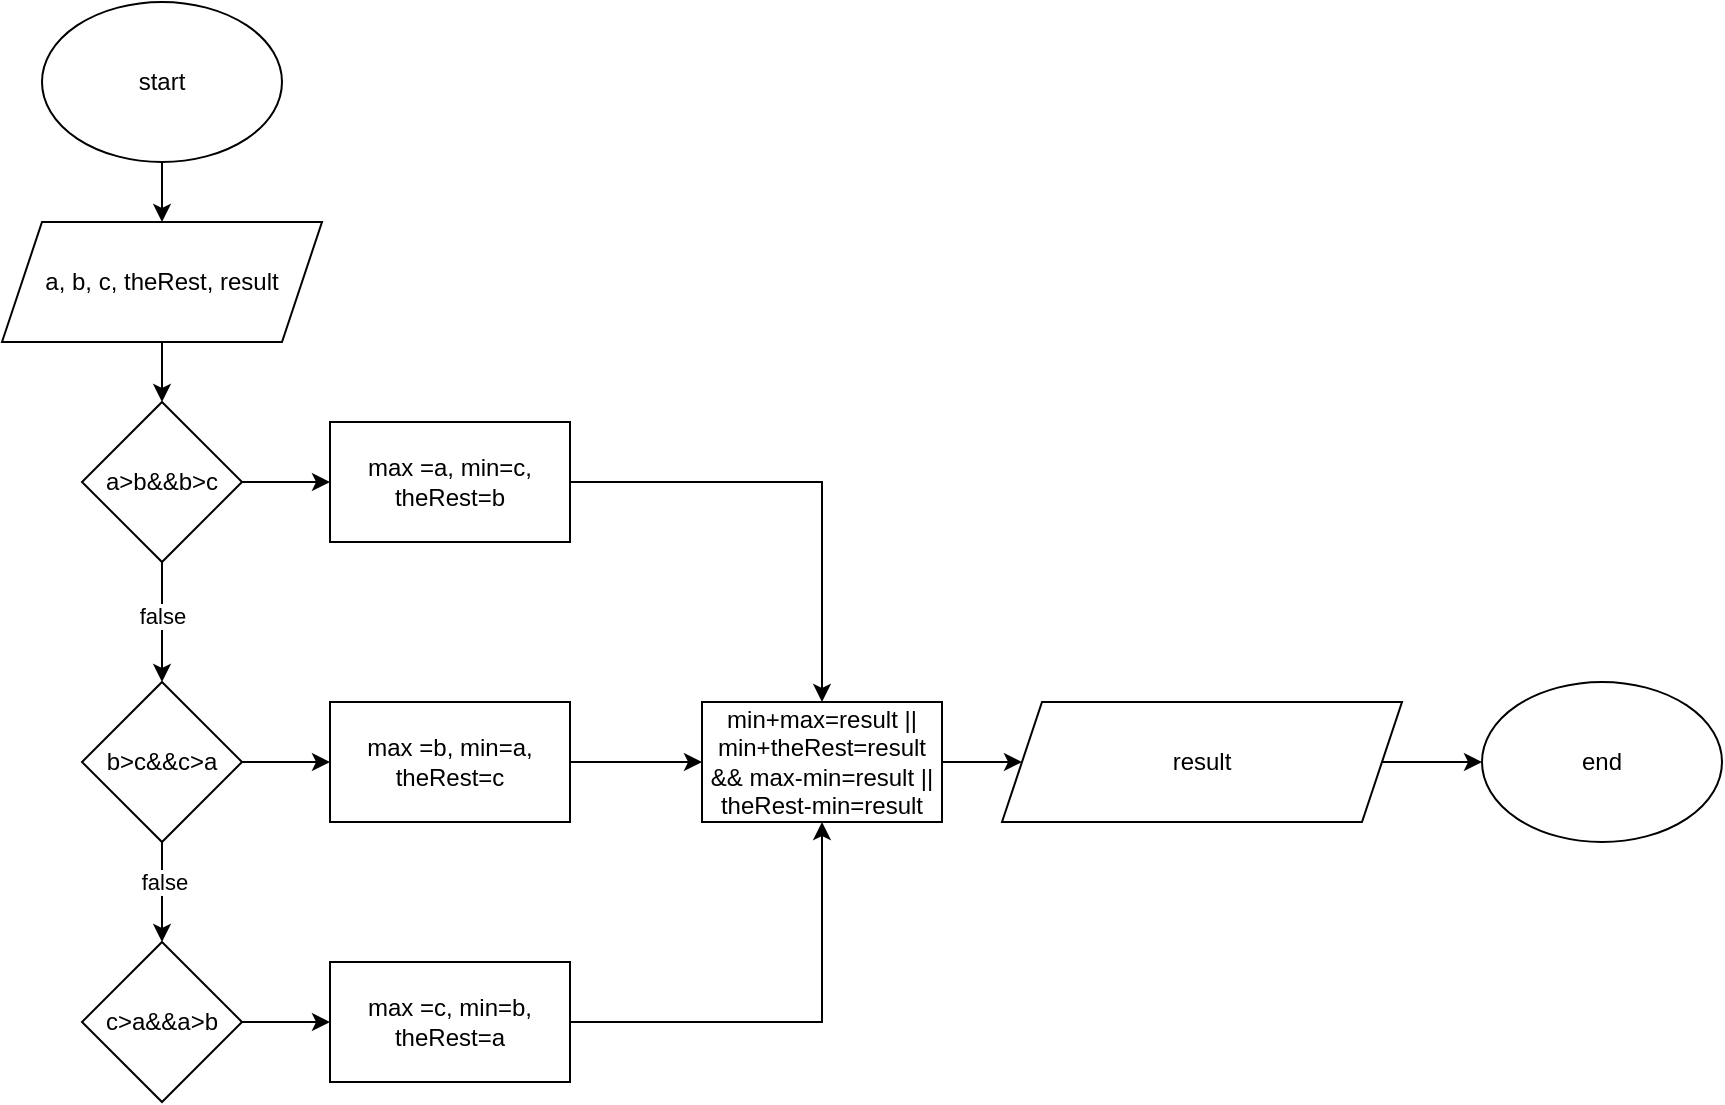 <mxfile version="22.1.4" type="device" pages="6">
  <diagram name="Trang-1" id="DKHV0intuanLiW3pcUIb">
    <mxGraphModel dx="807" dy="603" grid="1" gridSize="10" guides="1" tooltips="1" connect="1" arrows="1" fold="1" page="1" pageScale="1" pageWidth="827" pageHeight="1169" math="0" shadow="0">
      <root>
        <mxCell id="0" />
        <mxCell id="1" parent="0" />
        <mxCell id="YmzWJKh0RqTUligRXQG8-3" style="edgeStyle=orthogonalEdgeStyle;rounded=0;orthogonalLoop=1;jettySize=auto;html=1;entryX=0.5;entryY=0;entryDx=0;entryDy=0;" parent="1" source="YmzWJKh0RqTUligRXQG8-1" target="YmzWJKh0RqTUligRXQG8-2" edge="1">
          <mxGeometry relative="1" as="geometry" />
        </mxCell>
        <mxCell id="YmzWJKh0RqTUligRXQG8-1" value="start" style="ellipse;whiteSpace=wrap;html=1;" parent="1" vertex="1">
          <mxGeometry x="210" y="70" width="120" height="80" as="geometry" />
        </mxCell>
        <mxCell id="YmzWJKh0RqTUligRXQG8-5" style="edgeStyle=orthogonalEdgeStyle;rounded=0;orthogonalLoop=1;jettySize=auto;html=1;" parent="1" source="YmzWJKh0RqTUligRXQG8-2" target="YmzWJKh0RqTUligRXQG8-4" edge="1">
          <mxGeometry relative="1" as="geometry" />
        </mxCell>
        <mxCell id="YmzWJKh0RqTUligRXQG8-2" value="a, b, c, theRest, result" style="shape=parallelogram;perimeter=parallelogramPerimeter;whiteSpace=wrap;html=1;fixedSize=1;" parent="1" vertex="1">
          <mxGeometry x="190" y="180" width="160" height="60" as="geometry" />
        </mxCell>
        <mxCell id="YmzWJKh0RqTUligRXQG8-10" style="edgeStyle=orthogonalEdgeStyle;rounded=0;orthogonalLoop=1;jettySize=auto;html=1;entryX=0.5;entryY=0;entryDx=0;entryDy=0;" parent="1" source="YmzWJKh0RqTUligRXQG8-4" target="YmzWJKh0RqTUligRXQG8-8" edge="1">
          <mxGeometry relative="1" as="geometry" />
        </mxCell>
        <mxCell id="YmzWJKh0RqTUligRXQG8-12" value="false" style="edgeLabel;html=1;align=center;verticalAlign=middle;resizable=0;points=[];" parent="YmzWJKh0RqTUligRXQG8-10" vertex="1" connectable="0">
          <mxGeometry x="-0.104" relative="1" as="geometry">
            <mxPoint as="offset" />
          </mxGeometry>
        </mxCell>
        <mxCell id="YmzWJKh0RqTUligRXQG8-19" style="edgeStyle=orthogonalEdgeStyle;rounded=0;orthogonalLoop=1;jettySize=auto;html=1;entryX=0;entryY=0.5;entryDx=0;entryDy=0;" parent="1" source="YmzWJKh0RqTUligRXQG8-4" edge="1">
          <mxGeometry relative="1" as="geometry">
            <mxPoint x="354" y="310" as="targetPoint" />
          </mxGeometry>
        </mxCell>
        <mxCell id="YmzWJKh0RqTUligRXQG8-4" value="a&amp;gt;b&amp;amp;&amp;amp;b&amp;gt;c" style="rhombus;whiteSpace=wrap;html=1;" parent="1" vertex="1">
          <mxGeometry x="230" y="270" width="80" height="80" as="geometry" />
        </mxCell>
        <mxCell id="YmzWJKh0RqTUligRXQG8-11" style="edgeStyle=orthogonalEdgeStyle;rounded=0;orthogonalLoop=1;jettySize=auto;html=1;entryX=0.5;entryY=0;entryDx=0;entryDy=0;" parent="1" source="YmzWJKh0RqTUligRXQG8-8" target="YmzWJKh0RqTUligRXQG8-9" edge="1">
          <mxGeometry relative="1" as="geometry" />
        </mxCell>
        <mxCell id="YmzWJKh0RqTUligRXQG8-13" value="false" style="edgeLabel;html=1;align=center;verticalAlign=middle;resizable=0;points=[];" parent="YmzWJKh0RqTUligRXQG8-11" vertex="1" connectable="0">
          <mxGeometry x="-0.204" y="1" relative="1" as="geometry">
            <mxPoint as="offset" />
          </mxGeometry>
        </mxCell>
        <mxCell id="YmzWJKh0RqTUligRXQG8-20" style="edgeStyle=orthogonalEdgeStyle;rounded=0;orthogonalLoop=1;jettySize=auto;html=1;entryX=0;entryY=0.5;entryDx=0;entryDy=0;" parent="1" source="YmzWJKh0RqTUligRXQG8-8" edge="1">
          <mxGeometry relative="1" as="geometry">
            <mxPoint x="354" y="450" as="targetPoint" />
          </mxGeometry>
        </mxCell>
        <mxCell id="YmzWJKh0RqTUligRXQG8-8" value="b&amp;gt;c&amp;amp;&amp;amp;c&amp;gt;a" style="rhombus;whiteSpace=wrap;html=1;" parent="1" vertex="1">
          <mxGeometry x="230" y="410" width="80" height="80" as="geometry" />
        </mxCell>
        <mxCell id="YmzWJKh0RqTUligRXQG8-21" style="edgeStyle=orthogonalEdgeStyle;rounded=0;orthogonalLoop=1;jettySize=auto;html=1;entryX=0;entryY=0.5;entryDx=0;entryDy=0;" parent="1" source="YmzWJKh0RqTUligRXQG8-9" edge="1">
          <mxGeometry relative="1" as="geometry">
            <mxPoint x="354" y="580" as="targetPoint" />
          </mxGeometry>
        </mxCell>
        <mxCell id="YmzWJKh0RqTUligRXQG8-9" value="c&amp;gt;a&amp;amp;&amp;amp;a&amp;gt;b" style="rhombus;whiteSpace=wrap;html=1;" parent="1" vertex="1">
          <mxGeometry x="230" y="540" width="80" height="80" as="geometry" />
        </mxCell>
        <mxCell id="YmzWJKh0RqTUligRXQG8-37" style="edgeStyle=orthogonalEdgeStyle;rounded=0;orthogonalLoop=1;jettySize=auto;html=1;" parent="1" source="YmzWJKh0RqTUligRXQG8-31" target="YmzWJKh0RqTUligRXQG8-35" edge="1">
          <mxGeometry relative="1" as="geometry" />
        </mxCell>
        <mxCell id="YmzWJKh0RqTUligRXQG8-31" value="max =a, min=c, theRest=b" style="rounded=0;whiteSpace=wrap;html=1;" parent="1" vertex="1">
          <mxGeometry x="354" y="280" width="120" height="60" as="geometry" />
        </mxCell>
        <mxCell id="YmzWJKh0RqTUligRXQG8-39" style="edgeStyle=orthogonalEdgeStyle;rounded=0;orthogonalLoop=1;jettySize=auto;html=1;" parent="1" source="YmzWJKh0RqTUligRXQG8-32" target="YmzWJKh0RqTUligRXQG8-35" edge="1">
          <mxGeometry relative="1" as="geometry" />
        </mxCell>
        <mxCell id="YmzWJKh0RqTUligRXQG8-32" value="max =b, min=a, theRest=c" style="rounded=0;whiteSpace=wrap;html=1;" parent="1" vertex="1">
          <mxGeometry x="354" y="420" width="120" height="60" as="geometry" />
        </mxCell>
        <mxCell id="YmzWJKh0RqTUligRXQG8-38" style="edgeStyle=orthogonalEdgeStyle;rounded=0;orthogonalLoop=1;jettySize=auto;html=1;" parent="1" source="YmzWJKh0RqTUligRXQG8-34" target="YmzWJKh0RqTUligRXQG8-35" edge="1">
          <mxGeometry relative="1" as="geometry" />
        </mxCell>
        <mxCell id="YmzWJKh0RqTUligRXQG8-34" value="max =c, min=b, theRest=a" style="rounded=0;whiteSpace=wrap;html=1;" parent="1" vertex="1">
          <mxGeometry x="354" y="550" width="120" height="60" as="geometry" />
        </mxCell>
        <mxCell id="YmzWJKh0RqTUligRXQG8-40" style="edgeStyle=orthogonalEdgeStyle;rounded=0;orthogonalLoop=1;jettySize=auto;html=1;entryX=0;entryY=0.5;entryDx=0;entryDy=0;" parent="1" source="YmzWJKh0RqTUligRXQG8-35" target="YmzWJKh0RqTUligRXQG8-36" edge="1">
          <mxGeometry relative="1" as="geometry" />
        </mxCell>
        <mxCell id="YmzWJKh0RqTUligRXQG8-35" value="min+max=result || min+theRest=result &amp;amp;&amp;amp; max-min=result || theRest-min=result" style="rounded=0;whiteSpace=wrap;html=1;" parent="1" vertex="1">
          <mxGeometry x="540" y="420" width="120" height="60" as="geometry" />
        </mxCell>
        <mxCell id="YmzWJKh0RqTUligRXQG8-42" style="edgeStyle=orthogonalEdgeStyle;rounded=0;orthogonalLoop=1;jettySize=auto;html=1;entryX=0;entryY=0.5;entryDx=0;entryDy=0;" parent="1" source="YmzWJKh0RqTUligRXQG8-36" target="YmzWJKh0RqTUligRXQG8-41" edge="1">
          <mxGeometry relative="1" as="geometry" />
        </mxCell>
        <mxCell id="YmzWJKh0RqTUligRXQG8-36" value="result" style="shape=parallelogram;perimeter=parallelogramPerimeter;whiteSpace=wrap;html=1;fixedSize=1;" parent="1" vertex="1">
          <mxGeometry x="690" y="420" width="200" height="60" as="geometry" />
        </mxCell>
        <mxCell id="YmzWJKh0RqTUligRXQG8-41" value="end" style="ellipse;whiteSpace=wrap;html=1;" parent="1" vertex="1">
          <mxGeometry x="930" y="410" width="120" height="80" as="geometry" />
        </mxCell>
      </root>
    </mxGraphModel>
  </diagram>
  <diagram id="pqkOZH3a60a2pTphxthz" name="Trang-2">
    <mxGraphModel dx="807" dy="1772" grid="1" gridSize="10" guides="1" tooltips="1" connect="1" arrows="1" fold="1" page="1" pageScale="1" pageWidth="827" pageHeight="1169" math="0" shadow="0">
      <root>
        <mxCell id="0" />
        <mxCell id="1" parent="0" />
        <mxCell id="DIwuzvVsBrzfk0uitmzC-1" value="" style="edgeStyle=orthogonalEdgeStyle;rounded=0;orthogonalLoop=1;jettySize=auto;html=1;" edge="1" parent="1" source="DIwuzvVsBrzfk0uitmzC-2">
          <mxGeometry relative="1" as="geometry">
            <mxPoint x="190" y="220" as="targetPoint" />
          </mxGeometry>
        </mxCell>
        <mxCell id="DIwuzvVsBrzfk0uitmzC-2" value="start" style="ellipse;whiteSpace=wrap;html=1;" vertex="1" parent="1">
          <mxGeometry y="180" width="120" height="80" as="geometry" />
        </mxCell>
        <mxCell id="DIwuzvVsBrzfk0uitmzC-3" style="edgeStyle=orthogonalEdgeStyle;rounded=0;orthogonalLoop=1;jettySize=auto;html=1;" edge="1" parent="1" source="DIwuzvVsBrzfk0uitmzC-4" target="DIwuzvVsBrzfk0uitmzC-7">
          <mxGeometry relative="1" as="geometry" />
        </mxCell>
        <mxCell id="DIwuzvVsBrzfk0uitmzC-4" value="devide(a,b)" style="shape=parallelogram;perimeter=parallelogramPerimeter;whiteSpace=wrap;html=1;fixedSize=1;" vertex="1" parent="1">
          <mxGeometry width="120" height="60" as="geometry" />
        </mxCell>
        <mxCell id="DIwuzvVsBrzfk0uitmzC-5" value="" style="edgeStyle=orthogonalEdgeStyle;rounded=0;orthogonalLoop=1;jettySize=auto;html=1;" edge="1" parent="1" source="DIwuzvVsBrzfk0uitmzC-7" target="DIwuzvVsBrzfk0uitmzC-8">
          <mxGeometry relative="1" as="geometry" />
        </mxCell>
        <mxCell id="DIwuzvVsBrzfk0uitmzC-6" value="" style="edgeStyle=orthogonalEdgeStyle;rounded=0;orthogonalLoop=1;jettySize=auto;html=1;" edge="1" parent="1" source="DIwuzvVsBrzfk0uitmzC-7" target="DIwuzvVsBrzfk0uitmzC-9">
          <mxGeometry relative="1" as="geometry">
            <Array as="points">
              <mxPoint x="240" y="140" />
            </Array>
          </mxGeometry>
        </mxCell>
        <mxCell id="DIwuzvVsBrzfk0uitmzC-7" value="a%b == 0" style="rhombus;whiteSpace=wrap;html=1;" vertex="1" parent="1">
          <mxGeometry x="200" y="-10" width="80" height="80" as="geometry" />
        </mxCell>
        <mxCell id="DIwuzvVsBrzfk0uitmzC-8" value="output true" style="shape=parallelogram;perimeter=parallelogramPerimeter;whiteSpace=wrap;html=1;fixedSize=1;" vertex="1" parent="1">
          <mxGeometry x="340" width="120" height="60" as="geometry" />
        </mxCell>
        <mxCell id="DIwuzvVsBrzfk0uitmzC-9" value="output false" style="shape=parallelogram;perimeter=parallelogramPerimeter;whiteSpace=wrap;html=1;fixedSize=1;" vertex="1" parent="1">
          <mxGeometry x="340" y="110" width="120" height="60" as="geometry" />
        </mxCell>
        <mxCell id="DIwuzvVsBrzfk0uitmzC-10" value="true" style="text;html=1;strokeColor=none;fillColor=none;align=center;verticalAlign=middle;whiteSpace=wrap;rounded=0;" vertex="1" parent="1">
          <mxGeometry x="280" width="60" height="30" as="geometry" />
        </mxCell>
        <mxCell id="DIwuzvVsBrzfk0uitmzC-11" value="false" style="text;html=1;strokeColor=none;fillColor=none;align=center;verticalAlign=middle;whiteSpace=wrap;rounded=0;" vertex="1" parent="1">
          <mxGeometry x="260" y="110" width="60" height="30" as="geometry" />
        </mxCell>
        <mxCell id="DIwuzvVsBrzfk0uitmzC-12" value="" style="edgeStyle=orthogonalEdgeStyle;rounded=0;orthogonalLoop=1;jettySize=auto;html=1;" edge="1" parent="1" source="DIwuzvVsBrzfk0uitmzC-13" target="DIwuzvVsBrzfk0uitmzC-18">
          <mxGeometry relative="1" as="geometry" />
        </mxCell>
        <mxCell id="DIwuzvVsBrzfk0uitmzC-13" value="input a,b,c" style="shape=parallelogram;perimeter=parallelogramPerimeter;whiteSpace=wrap;html=1;fixedSize=1;" vertex="1" parent="1">
          <mxGeometry x="180" y="190" width="120" height="60" as="geometry" />
        </mxCell>
        <mxCell id="DIwuzvVsBrzfk0uitmzC-14" value="" style="edgeStyle=orthogonalEdgeStyle;rounded=0;orthogonalLoop=1;jettySize=auto;html=1;" edge="1" parent="1" source="DIwuzvVsBrzfk0uitmzC-16" target="DIwuzvVsBrzfk0uitmzC-20">
          <mxGeometry relative="1" as="geometry" />
        </mxCell>
        <mxCell id="DIwuzvVsBrzfk0uitmzC-15" value="" style="edgeStyle=orthogonalEdgeStyle;rounded=0;orthogonalLoop=1;jettySize=auto;html=1;" edge="1" parent="1" source="DIwuzvVsBrzfk0uitmzC-16" target="DIwuzvVsBrzfk0uitmzC-21">
          <mxGeometry relative="1" as="geometry">
            <Array as="points">
              <mxPoint x="560" y="340" />
            </Array>
          </mxGeometry>
        </mxCell>
        <mxCell id="DIwuzvVsBrzfk0uitmzC-16" value="devide(a,b)" style="rhombus;whiteSpace=wrap;html=1;" vertex="1" parent="1">
          <mxGeometry x="520" y="180" width="80" height="80" as="geometry" />
        </mxCell>
        <mxCell id="DIwuzvVsBrzfk0uitmzC-17" value="" style="edgeStyle=orthogonalEdgeStyle;rounded=0;orthogonalLoop=1;jettySize=auto;html=1;" edge="1" parent="1" source="DIwuzvVsBrzfk0uitmzC-18" target="DIwuzvVsBrzfk0uitmzC-16">
          <mxGeometry relative="1" as="geometry" />
        </mxCell>
        <mxCell id="DIwuzvVsBrzfk0uitmzC-18" value="output a*b" style="shape=parallelogram;perimeter=parallelogramPerimeter;whiteSpace=wrap;html=1;fixedSize=1;" vertex="1" parent="1">
          <mxGeometry x="360" y="190" width="120" height="60" as="geometry" />
        </mxCell>
        <mxCell id="DIwuzvVsBrzfk0uitmzC-19" value="" style="edgeStyle=orthogonalEdgeStyle;rounded=0;orthogonalLoop=1;jettySize=auto;html=1;" edge="1" parent="1" source="DIwuzvVsBrzfk0uitmzC-20" target="DIwuzvVsBrzfk0uitmzC-28">
          <mxGeometry relative="1" as="geometry" />
        </mxCell>
        <mxCell id="DIwuzvVsBrzfk0uitmzC-20" value="output a / b" style="shape=parallelogram;perimeter=parallelogramPerimeter;whiteSpace=wrap;html=1;fixedSize=1;" vertex="1" parent="1">
          <mxGeometry x="660" y="190" width="120" height="60" as="geometry" />
        </mxCell>
        <mxCell id="DIwuzvVsBrzfk0uitmzC-21" value="output a khong chia het cho b" style="shape=parallelogram;perimeter=parallelogramPerimeter;whiteSpace=wrap;html=1;fixedSize=1;" vertex="1" parent="1">
          <mxGeometry x="660" y="310" width="120" height="60" as="geometry" />
        </mxCell>
        <mxCell id="DIwuzvVsBrzfk0uitmzC-22" value="true" style="text;html=1;strokeColor=none;fillColor=none;align=center;verticalAlign=middle;whiteSpace=wrap;rounded=0;" vertex="1" parent="1">
          <mxGeometry x="600" y="190" width="60" height="30" as="geometry" />
        </mxCell>
        <mxCell id="DIwuzvVsBrzfk0uitmzC-23" value="fasle" style="text;html=1;strokeColor=none;fillColor=none;align=center;verticalAlign=middle;whiteSpace=wrap;rounded=0;" vertex="1" parent="1">
          <mxGeometry x="590" y="310" width="60" height="30" as="geometry" />
        </mxCell>
        <mxCell id="DIwuzvVsBrzfk0uitmzC-24" value="" style="edgeStyle=orthogonalEdgeStyle;rounded=0;orthogonalLoop=1;jettySize=auto;html=1;" edge="1" parent="1" source="DIwuzvVsBrzfk0uitmzC-26" target="DIwuzvVsBrzfk0uitmzC-30">
          <mxGeometry relative="1" as="geometry" />
        </mxCell>
        <mxCell id="DIwuzvVsBrzfk0uitmzC-25" value="" style="edgeStyle=orthogonalEdgeStyle;rounded=0;orthogonalLoop=1;jettySize=auto;html=1;" edge="1" parent="1" source="DIwuzvVsBrzfk0uitmzC-26" target="DIwuzvVsBrzfk0uitmzC-31">
          <mxGeometry relative="1" as="geometry">
            <Array as="points">
              <mxPoint x="1020" y="340" />
            </Array>
          </mxGeometry>
        </mxCell>
        <mxCell id="DIwuzvVsBrzfk0uitmzC-26" value="devide(a,c)" style="rhombus;whiteSpace=wrap;html=1;" vertex="1" parent="1">
          <mxGeometry x="980" y="180" width="80" height="80" as="geometry" />
        </mxCell>
        <mxCell id="DIwuzvVsBrzfk0uitmzC-27" value="" style="edgeStyle=orthogonalEdgeStyle;rounded=0;orthogonalLoop=1;jettySize=auto;html=1;" edge="1" parent="1" source="DIwuzvVsBrzfk0uitmzC-28" target="DIwuzvVsBrzfk0uitmzC-26">
          <mxGeometry relative="1" as="geometry" />
        </mxCell>
        <mxCell id="DIwuzvVsBrzfk0uitmzC-28" value="output a*c" style="shape=parallelogram;perimeter=parallelogramPerimeter;whiteSpace=wrap;html=1;fixedSize=1;" vertex="1" parent="1">
          <mxGeometry x="820" y="190" width="120" height="60" as="geometry" />
        </mxCell>
        <mxCell id="DIwuzvVsBrzfk0uitmzC-29" value="" style="edgeStyle=orthogonalEdgeStyle;rounded=0;orthogonalLoop=1;jettySize=auto;html=1;" edge="1" parent="1" source="DIwuzvVsBrzfk0uitmzC-30" target="DIwuzvVsBrzfk0uitmzC-38">
          <mxGeometry relative="1" as="geometry" />
        </mxCell>
        <mxCell id="DIwuzvVsBrzfk0uitmzC-30" value="output a /c" style="shape=parallelogram;perimeter=parallelogramPerimeter;whiteSpace=wrap;html=1;fixedSize=1;" vertex="1" parent="1">
          <mxGeometry x="1120" y="190" width="120" height="60" as="geometry" />
        </mxCell>
        <mxCell id="DIwuzvVsBrzfk0uitmzC-31" value="c khong chia het cho a" style="shape=parallelogram;perimeter=parallelogramPerimeter;whiteSpace=wrap;html=1;fixedSize=1;" vertex="1" parent="1">
          <mxGeometry x="1120" y="310" width="120" height="60" as="geometry" />
        </mxCell>
        <mxCell id="DIwuzvVsBrzfk0uitmzC-32" value="true" style="text;html=1;strokeColor=none;fillColor=none;align=center;verticalAlign=middle;whiteSpace=wrap;rounded=0;" vertex="1" parent="1">
          <mxGeometry x="1060" y="190" width="60" height="30" as="geometry" />
        </mxCell>
        <mxCell id="DIwuzvVsBrzfk0uitmzC-33" value="fasle" style="text;html=1;strokeColor=none;fillColor=none;align=center;verticalAlign=middle;whiteSpace=wrap;rounded=0;" vertex="1" parent="1">
          <mxGeometry x="1050" y="310" width="60" height="30" as="geometry" />
        </mxCell>
        <mxCell id="DIwuzvVsBrzfk0uitmzC-34" value="" style="edgeStyle=orthogonalEdgeStyle;rounded=0;orthogonalLoop=1;jettySize=auto;html=1;" edge="1" parent="1" source="DIwuzvVsBrzfk0uitmzC-36" target="DIwuzvVsBrzfk0uitmzC-39">
          <mxGeometry relative="1" as="geometry" />
        </mxCell>
        <mxCell id="DIwuzvVsBrzfk0uitmzC-35" value="" style="edgeStyle=orthogonalEdgeStyle;rounded=0;orthogonalLoop=1;jettySize=auto;html=1;" edge="1" parent="1" source="DIwuzvVsBrzfk0uitmzC-36" target="DIwuzvVsBrzfk0uitmzC-40">
          <mxGeometry relative="1" as="geometry">
            <Array as="points">
              <mxPoint x="1510" y="340" />
            </Array>
          </mxGeometry>
        </mxCell>
        <mxCell id="DIwuzvVsBrzfk0uitmzC-36" value="devide(b,c)" style="rhombus;whiteSpace=wrap;html=1;" vertex="1" parent="1">
          <mxGeometry x="1470" y="180" width="80" height="80" as="geometry" />
        </mxCell>
        <mxCell id="DIwuzvVsBrzfk0uitmzC-37" value="" style="edgeStyle=orthogonalEdgeStyle;rounded=0;orthogonalLoop=1;jettySize=auto;html=1;" edge="1" parent="1" source="DIwuzvVsBrzfk0uitmzC-38" target="DIwuzvVsBrzfk0uitmzC-36">
          <mxGeometry relative="1" as="geometry" />
        </mxCell>
        <mxCell id="DIwuzvVsBrzfk0uitmzC-38" value="output c*b" style="shape=parallelogram;perimeter=parallelogramPerimeter;whiteSpace=wrap;html=1;fixedSize=1;" vertex="1" parent="1">
          <mxGeometry x="1310" y="190" width="120" height="60" as="geometry" />
        </mxCell>
        <mxCell id="DIwuzvVsBrzfk0uitmzC-39" value="output b/c" style="shape=parallelogram;perimeter=parallelogramPerimeter;whiteSpace=wrap;html=1;fixedSize=1;" vertex="1" parent="1">
          <mxGeometry x="1610" y="190" width="120" height="60" as="geometry" />
        </mxCell>
        <mxCell id="DIwuzvVsBrzfk0uitmzC-40" value="b khong chia het cho c" style="shape=parallelogram;perimeter=parallelogramPerimeter;whiteSpace=wrap;html=1;fixedSize=1;" vertex="1" parent="1">
          <mxGeometry x="1610" y="310" width="120" height="60" as="geometry" />
        </mxCell>
        <mxCell id="DIwuzvVsBrzfk0uitmzC-41" value="true" style="text;html=1;strokeColor=none;fillColor=none;align=center;verticalAlign=middle;whiteSpace=wrap;rounded=0;" vertex="1" parent="1">
          <mxGeometry x="1550" y="190" width="60" height="30" as="geometry" />
        </mxCell>
        <mxCell id="DIwuzvVsBrzfk0uitmzC-42" value="fasle" style="text;html=1;strokeColor=none;fillColor=none;align=center;verticalAlign=middle;whiteSpace=wrap;rounded=0;" vertex="1" parent="1">
          <mxGeometry x="1540" y="310" width="60" height="30" as="geometry" />
        </mxCell>
      </root>
    </mxGraphModel>
  </diagram>
  <diagram id="Yra5d58ePKEE8_fBxzcV" name="Trang-3">
    <mxGraphModel dx="807" dy="1772" grid="1" gridSize="10" guides="1" tooltips="1" connect="1" arrows="1" fold="1" page="1" pageScale="1" pageWidth="827" pageHeight="1169" math="0" shadow="0">
      <root>
        <mxCell id="0" />
        <mxCell id="1" parent="0" />
        <mxCell id="onsA2clJ2b90-Ck_CqrX-1" value="" style="edgeStyle=orthogonalEdgeStyle;rounded=0;orthogonalLoop=1;jettySize=auto;html=1;" edge="1" parent="1" source="onsA2clJ2b90-Ck_CqrX-4" target="onsA2clJ2b90-Ck_CqrX-26">
          <mxGeometry relative="1" as="geometry" />
        </mxCell>
        <mxCell id="onsA2clJ2b90-Ck_CqrX-2" style="edgeStyle=orthogonalEdgeStyle;rounded=0;orthogonalLoop=1;jettySize=auto;html=1;entryX=0;entryY=0.5;entryDx=0;entryDy=0;" edge="1" parent="1" source="onsA2clJ2b90-Ck_CqrX-4" target="onsA2clJ2b90-Ck_CqrX-36">
          <mxGeometry relative="1" as="geometry">
            <Array as="points">
              <mxPoint x="90" y="440" />
            </Array>
          </mxGeometry>
        </mxCell>
        <mxCell id="onsA2clJ2b90-Ck_CqrX-3" style="edgeStyle=orthogonalEdgeStyle;rounded=0;orthogonalLoop=1;jettySize=auto;html=1;" edge="1" parent="1" source="onsA2clJ2b90-Ck_CqrX-4">
          <mxGeometry relative="1" as="geometry">
            <mxPoint x="90" y="630" as="targetPoint" />
          </mxGeometry>
        </mxCell>
        <mxCell id="onsA2clJ2b90-Ck_CqrX-4" value="start" style="ellipse;whiteSpace=wrap;html=1;" vertex="1" parent="1">
          <mxGeometry x="30" y="240" width="120" height="80" as="geometry" />
        </mxCell>
        <mxCell id="onsA2clJ2b90-Ck_CqrX-5" value="" style="edgeStyle=orthogonalEdgeStyle;rounded=0;orthogonalLoop=1;jettySize=auto;html=1;" edge="1" parent="1" source="onsA2clJ2b90-Ck_CqrX-14" target="onsA2clJ2b90-Ck_CqrX-9">
          <mxGeometry relative="1" as="geometry" />
        </mxCell>
        <mxCell id="onsA2clJ2b90-Ck_CqrX-6" value="snt(a)" style="shape=parallelogram;perimeter=parallelogramPerimeter;whiteSpace=wrap;html=1;fixedSize=1;" vertex="1" parent="1">
          <mxGeometry x="30" y="40" width="120" height="60" as="geometry" />
        </mxCell>
        <mxCell id="onsA2clJ2b90-Ck_CqrX-7" value="" style="edgeStyle=orthogonalEdgeStyle;rounded=0;orthogonalLoop=1;jettySize=auto;html=1;" edge="1" parent="1" source="onsA2clJ2b90-Ck_CqrX-9">
          <mxGeometry relative="1" as="geometry">
            <mxPoint x="390" y="70" as="targetPoint" />
          </mxGeometry>
        </mxCell>
        <mxCell id="onsA2clJ2b90-Ck_CqrX-8" style="edgeStyle=orthogonalEdgeStyle;rounded=0;orthogonalLoop=1;jettySize=auto;html=1;entryX=0.5;entryY=0;entryDx=0;entryDy=0;" edge="1" parent="1" source="onsA2clJ2b90-Ck_CqrX-9" target="onsA2clJ2b90-Ck_CqrX-19">
          <mxGeometry relative="1" as="geometry">
            <Array as="points">
              <mxPoint x="310" y="-30" />
              <mxPoint x="770" y="-30" />
            </Array>
          </mxGeometry>
        </mxCell>
        <mxCell id="onsA2clJ2b90-Ck_CqrX-9" value="i&amp;lt;sqrt(n)" style="rhombus;whiteSpace=wrap;html=1;" vertex="1" parent="1">
          <mxGeometry x="270" y="30" width="80" height="80" as="geometry" />
        </mxCell>
        <mxCell id="onsA2clJ2b90-Ck_CqrX-10" value="" style="edgeStyle=orthogonalEdgeStyle;rounded=0;orthogonalLoop=1;jettySize=auto;html=1;" edge="1" parent="1" source="onsA2clJ2b90-Ck_CqrX-12" target="onsA2clJ2b90-Ck_CqrX-15">
          <mxGeometry relative="1" as="geometry" />
        </mxCell>
        <mxCell id="onsA2clJ2b90-Ck_CqrX-11" style="edgeStyle=orthogonalEdgeStyle;rounded=0;orthogonalLoop=1;jettySize=auto;html=1;entryX=0.5;entryY=1;entryDx=0;entryDy=0;" edge="1" parent="1" source="onsA2clJ2b90-Ck_CqrX-12" target="onsA2clJ2b90-Ck_CqrX-9">
          <mxGeometry relative="1" as="geometry">
            <Array as="points">
              <mxPoint x="430" y="170" />
              <mxPoint x="310" y="170" />
            </Array>
          </mxGeometry>
        </mxCell>
        <mxCell id="onsA2clJ2b90-Ck_CqrX-12" value="n%i == 0" style="rhombus;whiteSpace=wrap;html=1;" vertex="1" parent="1">
          <mxGeometry x="390" y="30" width="80" height="80" as="geometry" />
        </mxCell>
        <mxCell id="onsA2clJ2b90-Ck_CqrX-13" value="" style="edgeStyle=orthogonalEdgeStyle;rounded=0;orthogonalLoop=1;jettySize=auto;html=1;" edge="1" parent="1" source="onsA2clJ2b90-Ck_CqrX-6" target="onsA2clJ2b90-Ck_CqrX-14">
          <mxGeometry relative="1" as="geometry">
            <mxPoint x="140" y="70" as="sourcePoint" />
            <mxPoint x="250" y="70" as="targetPoint" />
          </mxGeometry>
        </mxCell>
        <mxCell id="onsA2clJ2b90-Ck_CqrX-14" value="i = 2;" style="rounded=1;whiteSpace=wrap;html=1;" vertex="1" parent="1">
          <mxGeometry x="170" y="40" width="60" height="60" as="geometry" />
        </mxCell>
        <mxCell id="onsA2clJ2b90-Ck_CqrX-15" value="return false;&lt;br&gt;" style="whiteSpace=wrap;html=1;" vertex="1" parent="1">
          <mxGeometry x="530" y="40" width="120" height="60" as="geometry" />
        </mxCell>
        <mxCell id="onsA2clJ2b90-Ck_CqrX-16" value="true" style="text;html=1;strokeColor=none;fillColor=none;align=center;verticalAlign=middle;whiteSpace=wrap;rounded=0;" vertex="1" parent="1">
          <mxGeometry x="460" y="40" width="60" height="30" as="geometry" />
        </mxCell>
        <mxCell id="onsA2clJ2b90-Ck_CqrX-17" value="false" style="text;html=1;strokeColor=none;fillColor=none;align=center;verticalAlign=middle;whiteSpace=wrap;rounded=0;" vertex="1" parent="1">
          <mxGeometry x="340" y="140" width="60" height="30" as="geometry" />
        </mxCell>
        <mxCell id="onsA2clJ2b90-Ck_CqrX-18" value="true" style="text;html=1;strokeColor=none;fillColor=none;align=center;verticalAlign=middle;whiteSpace=wrap;rounded=0;" vertex="1" parent="1">
          <mxGeometry x="340" y="40" width="60" height="30" as="geometry" />
        </mxCell>
        <mxCell id="onsA2clJ2b90-Ck_CqrX-19" value="return true" style="rounded=0;whiteSpace=wrap;html=1;" vertex="1" parent="1">
          <mxGeometry x="710" y="40" width="120" height="60" as="geometry" />
        </mxCell>
        <mxCell id="onsA2clJ2b90-Ck_CqrX-20" value="false" style="text;html=1;strokeColor=none;fillColor=none;align=center;verticalAlign=middle;whiteSpace=wrap;rounded=0;" vertex="1" parent="1">
          <mxGeometry x="510" y="-70" width="60" height="30" as="geometry" />
        </mxCell>
        <mxCell id="onsA2clJ2b90-Ck_CqrX-21" value="" style="edgeStyle=orthogonalEdgeStyle;rounded=0;orthogonalLoop=1;jettySize=auto;html=1;" edge="1" parent="1" source="onsA2clJ2b90-Ck_CqrX-24" target="onsA2clJ2b90-Ck_CqrX-23">
          <mxGeometry relative="1" as="geometry" />
        </mxCell>
        <mxCell id="onsA2clJ2b90-Ck_CqrX-22" value="" style="edgeStyle=orthogonalEdgeStyle;rounded=0;orthogonalLoop=1;jettySize=auto;html=1;" edge="1" parent="1" source="onsA2clJ2b90-Ck_CqrX-23" target="onsA2clJ2b90-Ck_CqrX-28">
          <mxGeometry relative="1" as="geometry" />
        </mxCell>
        <mxCell id="onsA2clJ2b90-Ck_CqrX-23" value="i&amp;lt;n" style="rhombus;whiteSpace=wrap;html=1;" vertex="1" parent="1">
          <mxGeometry x="510" y="240" width="80" height="80" as="geometry" />
        </mxCell>
        <mxCell id="onsA2clJ2b90-Ck_CqrX-24" value="i = 0" style="rounded=1;whiteSpace=wrap;html=1;" vertex="1" parent="1">
          <mxGeometry x="410" y="250" width="60" height="60" as="geometry" />
        </mxCell>
        <mxCell id="onsA2clJ2b90-Ck_CqrX-25" value="" style="edgeStyle=orthogonalEdgeStyle;rounded=0;orthogonalLoop=1;jettySize=auto;html=1;" edge="1" parent="1" source="onsA2clJ2b90-Ck_CqrX-26" target="onsA2clJ2b90-Ck_CqrX-24">
          <mxGeometry relative="1" as="geometry" />
        </mxCell>
        <mxCell id="onsA2clJ2b90-Ck_CqrX-26" value="input n" style="shape=parallelogram;perimeter=parallelogramPerimeter;whiteSpace=wrap;html=1;fixedSize=1;" vertex="1" parent="1">
          <mxGeometry x="230" y="250" width="120" height="60" as="geometry" />
        </mxCell>
        <mxCell id="onsA2clJ2b90-Ck_CqrX-27" value="" style="edgeStyle=orthogonalEdgeStyle;rounded=0;orthogonalLoop=1;jettySize=auto;html=1;" edge="1" parent="1" source="onsA2clJ2b90-Ck_CqrX-28" target="onsA2clJ2b90-Ck_CqrX-30">
          <mxGeometry relative="1" as="geometry" />
        </mxCell>
        <mxCell id="onsA2clJ2b90-Ck_CqrX-28" value="input a[i]" style="shape=parallelogram;perimeter=parallelogramPerimeter;whiteSpace=wrap;html=1;fixedSize=1;" vertex="1" parent="1">
          <mxGeometry x="650" y="250" width="120" height="60" as="geometry" />
        </mxCell>
        <mxCell id="onsA2clJ2b90-Ck_CqrX-29" style="edgeStyle=orthogonalEdgeStyle;rounded=0;orthogonalLoop=1;jettySize=auto;html=1;entryX=0.5;entryY=0;entryDx=0;entryDy=0;" edge="1" parent="1" source="onsA2clJ2b90-Ck_CqrX-30" target="onsA2clJ2b90-Ck_CqrX-23">
          <mxGeometry relative="1" as="geometry">
            <Array as="points">
              <mxPoint x="910" y="170" />
              <mxPoint x="550" y="170" />
            </Array>
          </mxGeometry>
        </mxCell>
        <mxCell id="onsA2clJ2b90-Ck_CqrX-30" value="i++" style="whiteSpace=wrap;html=1;" vertex="1" parent="1">
          <mxGeometry x="850" y="250" width="120" height="60" as="geometry" />
        </mxCell>
        <mxCell id="onsA2clJ2b90-Ck_CqrX-31" value="" style="edgeStyle=orthogonalEdgeStyle;rounded=0;orthogonalLoop=1;jettySize=auto;html=1;" edge="1" parent="1" source="onsA2clJ2b90-Ck_CqrX-34" target="onsA2clJ2b90-Ck_CqrX-33">
          <mxGeometry relative="1" as="geometry" />
        </mxCell>
        <mxCell id="onsA2clJ2b90-Ck_CqrX-32" value="" style="edgeStyle=orthogonalEdgeStyle;rounded=0;orthogonalLoop=1;jettySize=auto;html=1;" edge="1" parent="1" source="onsA2clJ2b90-Ck_CqrX-33" target="onsA2clJ2b90-Ck_CqrX-38">
          <mxGeometry relative="1" as="geometry" />
        </mxCell>
        <mxCell id="onsA2clJ2b90-Ck_CqrX-33" value="i&amp;lt;m" style="rhombus;whiteSpace=wrap;html=1;" vertex="1" parent="1">
          <mxGeometry x="510" y="400" width="80" height="80" as="geometry" />
        </mxCell>
        <mxCell id="onsA2clJ2b90-Ck_CqrX-34" value="i = 0" style="rounded=1;whiteSpace=wrap;html=1;" vertex="1" parent="1">
          <mxGeometry x="410" y="410" width="60" height="60" as="geometry" />
        </mxCell>
        <mxCell id="onsA2clJ2b90-Ck_CqrX-35" value="" style="edgeStyle=orthogonalEdgeStyle;rounded=0;orthogonalLoop=1;jettySize=auto;html=1;" edge="1" parent="1" source="onsA2clJ2b90-Ck_CqrX-36" target="onsA2clJ2b90-Ck_CqrX-34">
          <mxGeometry relative="1" as="geometry" />
        </mxCell>
        <mxCell id="onsA2clJ2b90-Ck_CqrX-36" value="input m" style="shape=parallelogram;perimeter=parallelogramPerimeter;whiteSpace=wrap;html=1;fixedSize=1;" vertex="1" parent="1">
          <mxGeometry x="230" y="410" width="120" height="60" as="geometry" />
        </mxCell>
        <mxCell id="onsA2clJ2b90-Ck_CqrX-37" value="" style="edgeStyle=orthogonalEdgeStyle;rounded=0;orthogonalLoop=1;jettySize=auto;html=1;" edge="1" parent="1" source="onsA2clJ2b90-Ck_CqrX-38" target="onsA2clJ2b90-Ck_CqrX-41">
          <mxGeometry relative="1" as="geometry" />
        </mxCell>
        <mxCell id="onsA2clJ2b90-Ck_CqrX-38" value="input b[i]" style="shape=parallelogram;perimeter=parallelogramPerimeter;whiteSpace=wrap;html=1;fixedSize=1;" vertex="1" parent="1">
          <mxGeometry x="650" y="410" width="120" height="60" as="geometry" />
        </mxCell>
        <mxCell id="onsA2clJ2b90-Ck_CqrX-39" style="edgeStyle=orthogonalEdgeStyle;rounded=0;orthogonalLoop=1;jettySize=auto;html=1;entryX=0.5;entryY=0;entryDx=0;entryDy=0;" edge="1" parent="1" source="onsA2clJ2b90-Ck_CqrX-41" target="onsA2clJ2b90-Ck_CqrX-33">
          <mxGeometry relative="1" as="geometry">
            <Array as="points">
              <mxPoint x="910" y="330" />
              <mxPoint x="550" y="330" />
            </Array>
          </mxGeometry>
        </mxCell>
        <mxCell id="onsA2clJ2b90-Ck_CqrX-40" value="" style="edgeStyle=orthogonalEdgeStyle;rounded=0;orthogonalLoop=1;jettySize=auto;html=1;" edge="1" parent="1" source="onsA2clJ2b90-Ck_CqrX-41" target="onsA2clJ2b90-Ck_CqrX-56">
          <mxGeometry relative="1" as="geometry" />
        </mxCell>
        <mxCell id="onsA2clJ2b90-Ck_CqrX-41" value="i++" style="whiteSpace=wrap;html=1;" vertex="1" parent="1">
          <mxGeometry x="850" y="410" width="120" height="60" as="geometry" />
        </mxCell>
        <mxCell id="onsA2clJ2b90-Ck_CqrX-42" value="" style="edgeStyle=orthogonalEdgeStyle;rounded=0;orthogonalLoop=1;jettySize=auto;html=1;" edge="1" parent="1" source="onsA2clJ2b90-Ck_CqrX-45" target="onsA2clJ2b90-Ck_CqrX-44">
          <mxGeometry relative="1" as="geometry" />
        </mxCell>
        <mxCell id="onsA2clJ2b90-Ck_CqrX-43" value="" style="edgeStyle=orthogonalEdgeStyle;rounded=0;orthogonalLoop=1;jettySize=auto;html=1;" edge="1" parent="1" source="onsA2clJ2b90-Ck_CqrX-44">
          <mxGeometry relative="1" as="geometry">
            <mxPoint x="1290" y="280" as="targetPoint" />
          </mxGeometry>
        </mxCell>
        <mxCell id="onsA2clJ2b90-Ck_CqrX-44" value="i&amp;lt;n" style="rhombus;whiteSpace=wrap;html=1;" vertex="1" parent="1">
          <mxGeometry x="1140" y="240" width="80" height="80" as="geometry" />
        </mxCell>
        <mxCell id="onsA2clJ2b90-Ck_CqrX-45" value="i = 0" style="rounded=1;whiteSpace=wrap;html=1;" vertex="1" parent="1">
          <mxGeometry x="1040" y="250" width="60" height="60" as="geometry" />
        </mxCell>
        <mxCell id="onsA2clJ2b90-Ck_CqrX-46" value="" style="edgeStyle=orthogonalEdgeStyle;rounded=0;orthogonalLoop=1;jettySize=auto;html=1;" edge="1" parent="1" target="onsA2clJ2b90-Ck_CqrX-45">
          <mxGeometry relative="1" as="geometry">
            <mxPoint x="970" y="280.0" as="sourcePoint" />
          </mxGeometry>
        </mxCell>
        <mxCell id="onsA2clJ2b90-Ck_CqrX-47" style="edgeStyle=orthogonalEdgeStyle;rounded=0;orthogonalLoop=1;jettySize=auto;html=1;entryX=0.5;entryY=0;entryDx=0;entryDy=0;" edge="1" parent="1" source="onsA2clJ2b90-Ck_CqrX-48" target="onsA2clJ2b90-Ck_CqrX-44">
          <mxGeometry relative="1" as="geometry">
            <Array as="points">
              <mxPoint x="1630" y="170" />
              <mxPoint x="1180" y="170" />
            </Array>
          </mxGeometry>
        </mxCell>
        <mxCell id="onsA2clJ2b90-Ck_CqrX-48" value="i++&lt;br&gt;count1++" style="whiteSpace=wrap;html=1;" vertex="1" parent="1">
          <mxGeometry x="1570" y="250" width="120" height="60" as="geometry" />
        </mxCell>
        <mxCell id="onsA2clJ2b90-Ck_CqrX-49" value="" style="edgeStyle=orthogonalEdgeStyle;rounded=0;orthogonalLoop=1;jettySize=auto;html=1;" edge="1" parent="1" source="onsA2clJ2b90-Ck_CqrX-50">
          <mxGeometry relative="1" as="geometry">
            <mxPoint x="1400" y="280.059" as="targetPoint" />
          </mxGeometry>
        </mxCell>
        <mxCell id="onsA2clJ2b90-Ck_CqrX-50" value="snt(a[i])" style="rhombus;whiteSpace=wrap;html=1;" vertex="1" parent="1">
          <mxGeometry x="1290" y="240" width="80" height="80" as="geometry" />
        </mxCell>
        <mxCell id="onsA2clJ2b90-Ck_CqrX-51" value="" style="edgeStyle=orthogonalEdgeStyle;rounded=0;orthogonalLoop=1;jettySize=auto;html=1;exitX=1;exitY=0.5;exitDx=0;exitDy=0;" edge="1" parent="1" source="onsA2clJ2b90-Ck_CqrX-52" target="onsA2clJ2b90-Ck_CqrX-48">
          <mxGeometry relative="1" as="geometry">
            <mxPoint x="1520" y="280" as="sourcePoint" />
          </mxGeometry>
        </mxCell>
        <mxCell id="onsA2clJ2b90-Ck_CqrX-52" value="output a[i]" style="shape=parallelogram;perimeter=parallelogramPerimeter;whiteSpace=wrap;html=1;fixedSize=1;" vertex="1" parent="1">
          <mxGeometry x="1390" y="250" width="120" height="60" as="geometry" />
        </mxCell>
        <mxCell id="onsA2clJ2b90-Ck_CqrX-53" value="" style="edgeStyle=orthogonalEdgeStyle;rounded=0;orthogonalLoop=1;jettySize=auto;html=1;" edge="1" parent="1" source="onsA2clJ2b90-Ck_CqrX-56" target="onsA2clJ2b90-Ck_CqrX-55">
          <mxGeometry relative="1" as="geometry" />
        </mxCell>
        <mxCell id="onsA2clJ2b90-Ck_CqrX-54" value="" style="edgeStyle=orthogonalEdgeStyle;rounded=0;orthogonalLoop=1;jettySize=auto;html=1;" edge="1" parent="1" source="onsA2clJ2b90-Ck_CqrX-55">
          <mxGeometry relative="1" as="geometry">
            <mxPoint x="1290" y="440" as="targetPoint" />
          </mxGeometry>
        </mxCell>
        <mxCell id="onsA2clJ2b90-Ck_CqrX-55" value="i&amp;lt;m" style="rhombus;whiteSpace=wrap;html=1;" vertex="1" parent="1">
          <mxGeometry x="1140" y="400" width="80" height="80" as="geometry" />
        </mxCell>
        <mxCell id="onsA2clJ2b90-Ck_CqrX-56" value="i = 0" style="rounded=1;whiteSpace=wrap;html=1;" vertex="1" parent="1">
          <mxGeometry x="1040" y="410" width="60" height="60" as="geometry" />
        </mxCell>
        <mxCell id="onsA2clJ2b90-Ck_CqrX-57" style="edgeStyle=orthogonalEdgeStyle;rounded=0;orthogonalLoop=1;jettySize=auto;html=1;entryX=0.5;entryY=0;entryDx=0;entryDy=0;" edge="1" parent="1" source="onsA2clJ2b90-Ck_CqrX-58" target="onsA2clJ2b90-Ck_CqrX-55">
          <mxGeometry relative="1" as="geometry">
            <Array as="points">
              <mxPoint x="1630" y="330" />
              <mxPoint x="1180" y="330" />
            </Array>
          </mxGeometry>
        </mxCell>
        <mxCell id="onsA2clJ2b90-Ck_CqrX-58" value="i++&lt;br&gt;count2++" style="whiteSpace=wrap;html=1;" vertex="1" parent="1">
          <mxGeometry x="1570" y="410" width="120" height="60" as="geometry" />
        </mxCell>
        <mxCell id="onsA2clJ2b90-Ck_CqrX-59" value="" style="edgeStyle=orthogonalEdgeStyle;rounded=0;orthogonalLoop=1;jettySize=auto;html=1;" edge="1" parent="1" source="onsA2clJ2b90-Ck_CqrX-60">
          <mxGeometry relative="1" as="geometry">
            <mxPoint x="1400" y="440.059" as="targetPoint" />
          </mxGeometry>
        </mxCell>
        <mxCell id="onsA2clJ2b90-Ck_CqrX-60" value="snt(b[i])" style="rhombus;whiteSpace=wrap;html=1;" vertex="1" parent="1">
          <mxGeometry x="1290" y="400" width="80" height="80" as="geometry" />
        </mxCell>
        <mxCell id="onsA2clJ2b90-Ck_CqrX-61" value="" style="edgeStyle=orthogonalEdgeStyle;rounded=0;orthogonalLoop=1;jettySize=auto;html=1;exitX=1;exitY=0.5;exitDx=0;exitDy=0;" edge="1" parent="1" source="onsA2clJ2b90-Ck_CqrX-62" target="onsA2clJ2b90-Ck_CqrX-58">
          <mxGeometry relative="1" as="geometry">
            <mxPoint x="1520" y="440" as="sourcePoint" />
          </mxGeometry>
        </mxCell>
        <mxCell id="onsA2clJ2b90-Ck_CqrX-62" value="output b[i]" style="shape=parallelogram;perimeter=parallelogramPerimeter;whiteSpace=wrap;html=1;fixedSize=1;" vertex="1" parent="1">
          <mxGeometry x="1390" y="410" width="120" height="60" as="geometry" />
        </mxCell>
        <mxCell id="onsA2clJ2b90-Ck_CqrX-63" value="" style="edgeStyle=orthogonalEdgeStyle;rounded=0;orthogonalLoop=1;jettySize=auto;html=1;" edge="1" parent="1" source="onsA2clJ2b90-Ck_CqrX-65" target="onsA2clJ2b90-Ck_CqrX-66">
          <mxGeometry relative="1" as="geometry" />
        </mxCell>
        <mxCell id="onsA2clJ2b90-Ck_CqrX-64" style="edgeStyle=orthogonalEdgeStyle;rounded=0;orthogonalLoop=1;jettySize=auto;html=1;entryX=0;entryY=0.5;entryDx=0;entryDy=0;" edge="1" parent="1" source="onsA2clJ2b90-Ck_CqrX-65" target="onsA2clJ2b90-Ck_CqrX-67">
          <mxGeometry relative="1" as="geometry">
            <Array as="points">
              <mxPoint x="180" y="730" />
            </Array>
          </mxGeometry>
        </mxCell>
        <mxCell id="onsA2clJ2b90-Ck_CqrX-65" value="count1 &amp;gt; count2" style="rhombus;whiteSpace=wrap;html=1;" vertex="1" parent="1">
          <mxGeometry x="90" y="590" width="180" height="80" as="geometry" />
        </mxCell>
        <mxCell id="onsA2clJ2b90-Ck_CqrX-66" value="output arr1" style="shape=parallelogram;perimeter=parallelogramPerimeter;whiteSpace=wrap;html=1;fixedSize=1;" vertex="1" parent="1">
          <mxGeometry x="330" y="600" width="120" height="60" as="geometry" />
        </mxCell>
        <mxCell id="onsA2clJ2b90-Ck_CqrX-67" value="output ar2" style="shape=parallelogram;perimeter=parallelogramPerimeter;whiteSpace=wrap;html=1;fixedSize=1;" vertex="1" parent="1">
          <mxGeometry x="330" y="700" width="120" height="60" as="geometry" />
        </mxCell>
        <mxCell id="onsA2clJ2b90-Ck_CqrX-68" value="true" style="text;html=1;strokeColor=none;fillColor=none;align=center;verticalAlign=middle;whiteSpace=wrap;rounded=0;" vertex="1" parent="1">
          <mxGeometry x="270" y="600" width="60" height="30" as="geometry" />
        </mxCell>
        <mxCell id="onsA2clJ2b90-Ck_CqrX-69" value="false" style="text;html=1;strokeColor=none;fillColor=none;align=center;verticalAlign=middle;whiteSpace=wrap;rounded=0;" vertex="1" parent="1">
          <mxGeometry x="230" y="690" width="60" height="30" as="geometry" />
        </mxCell>
      </root>
    </mxGraphModel>
  </diagram>
  <diagram id="Vtv8BDVGHGQhlHyCZeip" name="Trang-4">
    <mxGraphModel dx="807" dy="1772" grid="1" gridSize="10" guides="1" tooltips="1" connect="1" arrows="1" fold="1" page="1" pageScale="1" pageWidth="827" pageHeight="1169" math="0" shadow="0">
      <root>
        <mxCell id="0" />
        <mxCell id="1" parent="0" />
        <mxCell id="dwurgXfCIW99iyT5z0r_-1" value="" style="edgeStyle=orthogonalEdgeStyle;rounded=0;orthogonalLoop=1;jettySize=auto;html=1;" edge="1" parent="1" source="dwurgXfCIW99iyT5z0r_-2" target="dwurgXfCIW99iyT5z0r_-20">
          <mxGeometry relative="1" as="geometry" />
        </mxCell>
        <mxCell id="dwurgXfCIW99iyT5z0r_-2" value="start" style="ellipse;whiteSpace=wrap;html=1;" vertex="1" parent="1">
          <mxGeometry x="10" y="360" width="120" height="80" as="geometry" />
        </mxCell>
        <mxCell id="dwurgXfCIW99iyT5z0r_-3" value="" style="edgeStyle=orthogonalEdgeStyle;rounded=0;orthogonalLoop=1;jettySize=auto;html=1;" edge="1" parent="1" source="dwurgXfCIW99iyT5z0r_-4" target="dwurgXfCIW99iyT5z0r_-6">
          <mxGeometry relative="1" as="geometry" />
        </mxCell>
        <mxCell id="dwurgXfCIW99iyT5z0r_-4" value="check(arr,n)" style="shape=parallelogram;perimeter=parallelogramPerimeter;whiteSpace=wrap;html=1;fixedSize=1;" vertex="1" parent="1">
          <mxGeometry x="40" y="50" width="120" height="60" as="geometry" />
        </mxCell>
        <mxCell id="dwurgXfCIW99iyT5z0r_-5" value="" style="edgeStyle=orthogonalEdgeStyle;rounded=0;orthogonalLoop=1;jettySize=auto;html=1;" edge="1" parent="1" source="dwurgXfCIW99iyT5z0r_-6" target="dwurgXfCIW99iyT5z0r_-10">
          <mxGeometry relative="1" as="geometry" />
        </mxCell>
        <mxCell id="dwurgXfCIW99iyT5z0r_-6" value="i&amp;lt; n /2" style="rhombus;whiteSpace=wrap;html=1;" vertex="1" parent="1">
          <mxGeometry x="370" y="40" width="80" height="80" as="geometry" />
        </mxCell>
        <mxCell id="dwurgXfCIW99iyT5z0r_-7" value="i = 0" style="rounded=0;whiteSpace=wrap;html=1;" vertex="1" parent="1">
          <mxGeometry x="210" y="50" width="120" height="60" as="geometry" />
        </mxCell>
        <mxCell id="dwurgXfCIW99iyT5z0r_-8" value="" style="edgeStyle=orthogonalEdgeStyle;rounded=0;orthogonalLoop=1;jettySize=auto;html=1;" edge="1" parent="1" source="dwurgXfCIW99iyT5z0r_-10" target="dwurgXfCIW99iyT5z0r_-11">
          <mxGeometry relative="1" as="geometry">
            <Array as="points">
              <mxPoint x="620" y="210" />
            </Array>
          </mxGeometry>
        </mxCell>
        <mxCell id="dwurgXfCIW99iyT5z0r_-9" value="" style="edgeStyle=orthogonalEdgeStyle;rounded=0;orthogonalLoop=1;jettySize=auto;html=1;" edge="1" parent="1" source="dwurgXfCIW99iyT5z0r_-10" target="dwurgXfCIW99iyT5z0r_-14">
          <mxGeometry relative="1" as="geometry" />
        </mxCell>
        <mxCell id="dwurgXfCIW99iyT5z0r_-10" value="a[i] != a[n-i-1]" style="rhombus;whiteSpace=wrap;html=1;" vertex="1" parent="1">
          <mxGeometry x="530" y="40" width="180" height="80" as="geometry" />
        </mxCell>
        <mxCell id="dwurgXfCIW99iyT5z0r_-11" value="return false" style="shape=parallelogram;perimeter=parallelogramPerimeter;whiteSpace=wrap;html=1;fixedSize=1;" vertex="1" parent="1">
          <mxGeometry x="820" y="180" width="120" height="60" as="geometry" />
        </mxCell>
        <mxCell id="dwurgXfCIW99iyT5z0r_-12" value="false" style="text;html=1;strokeColor=none;fillColor=none;align=center;verticalAlign=middle;whiteSpace=wrap;rounded=0;" vertex="1" parent="1">
          <mxGeometry x="720" y="170" width="60" height="30" as="geometry" />
        </mxCell>
        <mxCell id="dwurgXfCIW99iyT5z0r_-13" style="edgeStyle=orthogonalEdgeStyle;rounded=0;orthogonalLoop=1;jettySize=auto;html=1;entryX=0.5;entryY=0;entryDx=0;entryDy=0;" edge="1" parent="1" source="dwurgXfCIW99iyT5z0r_-14" target="dwurgXfCIW99iyT5z0r_-6">
          <mxGeometry relative="1" as="geometry">
            <Array as="points">
              <mxPoint x="880" y="-40" />
              <mxPoint x="410" y="-40" />
            </Array>
          </mxGeometry>
        </mxCell>
        <mxCell id="dwurgXfCIW99iyT5z0r_-14" value="i++" style="whiteSpace=wrap;html=1;" vertex="1" parent="1">
          <mxGeometry x="820" y="50" width="120" height="60" as="geometry" />
        </mxCell>
        <mxCell id="dwurgXfCIW99iyT5z0r_-15" value="true" style="text;html=1;strokeColor=none;fillColor=none;align=center;verticalAlign=middle;whiteSpace=wrap;rounded=0;" vertex="1" parent="1">
          <mxGeometry x="450" y="50" width="60" height="30" as="geometry" />
        </mxCell>
        <mxCell id="dwurgXfCIW99iyT5z0r_-16" value="" style="edgeStyle=orthogonalEdgeStyle;rounded=0;orthogonalLoop=1;jettySize=auto;html=1;exitX=0.5;exitY=1;exitDx=0;exitDy=0;" edge="1" parent="1" source="dwurgXfCIW99iyT5z0r_-6" target="dwurgXfCIW99iyT5z0r_-17">
          <mxGeometry relative="1" as="geometry">
            <mxPoint x="420" y="120" as="sourcePoint" />
          </mxGeometry>
        </mxCell>
        <mxCell id="dwurgXfCIW99iyT5z0r_-17" value="return true" style="shape=parallelogram;perimeter=parallelogramPerimeter;whiteSpace=wrap;html=1;fixedSize=1;" vertex="1" parent="1">
          <mxGeometry x="510" y="220" width="120" height="60" as="geometry" />
        </mxCell>
        <mxCell id="dwurgXfCIW99iyT5z0r_-18" value="false" style="text;html=1;strokeColor=none;fillColor=none;align=center;verticalAlign=middle;whiteSpace=wrap;rounded=0;" vertex="1" parent="1">
          <mxGeometry x="440" y="140" width="60" height="30" as="geometry" />
        </mxCell>
        <mxCell id="dwurgXfCIW99iyT5z0r_-19" value="" style="edgeStyle=orthogonalEdgeStyle;rounded=0;orthogonalLoop=1;jettySize=auto;html=1;" edge="1" parent="1" source="dwurgXfCIW99iyT5z0r_-20">
          <mxGeometry relative="1" as="geometry">
            <mxPoint x="430" y="400" as="targetPoint" />
          </mxGeometry>
        </mxCell>
        <mxCell id="dwurgXfCIW99iyT5z0r_-20" value="intput arr1[...]&lt;br&gt;arr2[...]" style="shape=parallelogram;perimeter=parallelogramPerimeter;whiteSpace=wrap;html=1;fixedSize=1;" vertex="1" parent="1">
          <mxGeometry x="210" y="370" width="120" height="60" as="geometry" />
        </mxCell>
        <mxCell id="dwurgXfCIW99iyT5z0r_-21" value="" style="edgeStyle=orthogonalEdgeStyle;rounded=0;orthogonalLoop=1;jettySize=auto;html=1;" edge="1" parent="1" source="dwurgXfCIW99iyT5z0r_-23" target="dwurgXfCIW99iyT5z0r_-26">
          <mxGeometry relative="1" as="geometry" />
        </mxCell>
        <mxCell id="dwurgXfCIW99iyT5z0r_-22" style="edgeStyle=orthogonalEdgeStyle;rounded=0;orthogonalLoop=1;jettySize=auto;html=1;entryX=0.5;entryY=0;entryDx=0;entryDy=0;" edge="1" parent="1" source="dwurgXfCIW99iyT5z0r_-23" target="dwurgXfCIW99iyT5z0r_-29">
          <mxGeometry relative="1" as="geometry" />
        </mxCell>
        <mxCell id="dwurgXfCIW99iyT5z0r_-23" value="n = sizeof arr1 / sizeof(int)&lt;br&gt;m = sizeof arr2 / sizeof(int)" style="rounded=0;whiteSpace=wrap;html=1;" vertex="1" parent="1">
          <mxGeometry x="430" y="370" width="260" height="60" as="geometry" />
        </mxCell>
        <mxCell id="dwurgXfCIW99iyT5z0r_-24" value="" style="edgeStyle=orthogonalEdgeStyle;rounded=0;orthogonalLoop=1;jettySize=auto;html=1;" edge="1" parent="1" source="dwurgXfCIW99iyT5z0r_-26" target="dwurgXfCIW99iyT5z0r_-30">
          <mxGeometry relative="1" as="geometry" />
        </mxCell>
        <mxCell id="dwurgXfCIW99iyT5z0r_-25" style="edgeStyle=orthogonalEdgeStyle;rounded=0;orthogonalLoop=1;jettySize=auto;html=1;entryX=0;entryY=0.5;entryDx=0;entryDy=0;" edge="1" parent="1" source="dwurgXfCIW99iyT5z0r_-26" target="dwurgXfCIW99iyT5z0r_-31">
          <mxGeometry relative="1" as="geometry">
            <Array as="points">
              <mxPoint x="1000" y="310" />
              <mxPoint x="1000" y="340" />
            </Array>
          </mxGeometry>
        </mxCell>
        <mxCell id="dwurgXfCIW99iyT5z0r_-26" value="check(arr1,n)" style="rhombus;whiteSpace=wrap;html=1;rounded=0;" vertex="1" parent="1">
          <mxGeometry x="860" y="270" width="80" height="80" as="geometry" />
        </mxCell>
        <mxCell id="dwurgXfCIW99iyT5z0r_-27" style="edgeStyle=orthogonalEdgeStyle;rounded=0;orthogonalLoop=1;jettySize=auto;html=1;entryX=0;entryY=0.5;entryDx=0;entryDy=0;" edge="1" parent="1" source="dwurgXfCIW99iyT5z0r_-29" target="dwurgXfCIW99iyT5z0r_-32">
          <mxGeometry relative="1" as="geometry" />
        </mxCell>
        <mxCell id="dwurgXfCIW99iyT5z0r_-28" style="edgeStyle=orthogonalEdgeStyle;rounded=0;orthogonalLoop=1;jettySize=auto;html=1;entryX=0;entryY=0.5;entryDx=0;entryDy=0;" edge="1" parent="1" source="dwurgXfCIW99iyT5z0r_-29" target="dwurgXfCIW99iyT5z0r_-33">
          <mxGeometry relative="1" as="geometry" />
        </mxCell>
        <mxCell id="dwurgXfCIW99iyT5z0r_-29" value="check(arr2,m)" style="rhombus;whiteSpace=wrap;html=1;" vertex="1" parent="1">
          <mxGeometry x="860" y="440" width="80" height="80" as="geometry" />
        </mxCell>
        <mxCell id="dwurgXfCIW99iyT5z0r_-30" value="la mang doi xung" style="shape=parallelogram;perimeter=parallelogramPerimeter;whiteSpace=wrap;html=1;fixedSize=1;rounded=0;" vertex="1" parent="1">
          <mxGeometry x="1050" y="210" width="120" height="60" as="geometry" />
        </mxCell>
        <mxCell id="dwurgXfCIW99iyT5z0r_-31" value="khong phai mang doi xung" style="shape=parallelogram;perimeter=parallelogramPerimeter;whiteSpace=wrap;html=1;fixedSize=1;" vertex="1" parent="1">
          <mxGeometry x="1040" y="310" width="120" height="60" as="geometry" />
        </mxCell>
        <mxCell id="dwurgXfCIW99iyT5z0r_-32" value="la mang doi xung" style="shape=parallelogram;perimeter=parallelogramPerimeter;whiteSpace=wrap;html=1;fixedSize=1;rounded=0;" vertex="1" parent="1">
          <mxGeometry x="1030" y="410" width="120" height="60" as="geometry" />
        </mxCell>
        <mxCell id="dwurgXfCIW99iyT5z0r_-33" value="khong phai mang doi xung" style="shape=parallelogram;perimeter=parallelogramPerimeter;whiteSpace=wrap;html=1;fixedSize=1;" vertex="1" parent="1">
          <mxGeometry x="1020" y="510" width="120" height="60" as="geometry" />
        </mxCell>
        <mxCell id="dwurgXfCIW99iyT5z0r_-34" value="true" style="text;html=1;strokeColor=none;fillColor=none;align=center;verticalAlign=middle;whiteSpace=wrap;rounded=0;" vertex="1" parent="1">
          <mxGeometry x="1000" y="210" width="60" height="30" as="geometry" />
        </mxCell>
        <mxCell id="dwurgXfCIW99iyT5z0r_-35" value="false" style="text;html=1;strokeColor=none;fillColor=none;align=center;verticalAlign=middle;whiteSpace=wrap;rounded=0;" vertex="1" parent="1">
          <mxGeometry x="990" y="340" width="60" height="30" as="geometry" />
        </mxCell>
        <mxCell id="dwurgXfCIW99iyT5z0r_-36" value="true" style="text;html=1;strokeColor=none;fillColor=none;align=center;verticalAlign=middle;whiteSpace=wrap;rounded=0;" vertex="1" parent="1">
          <mxGeometry x="980" y="410" width="60" height="30" as="geometry" />
        </mxCell>
        <mxCell id="dwurgXfCIW99iyT5z0r_-37" value="false" style="text;html=1;strokeColor=none;fillColor=none;align=center;verticalAlign=middle;whiteSpace=wrap;rounded=0;" vertex="1" parent="1">
          <mxGeometry x="970" y="540" width="60" height="30" as="geometry" />
        </mxCell>
      </root>
    </mxGraphModel>
  </diagram>
  <diagram id="DCM_6VnlqCSEggK1ODGs" name="Trang-5">
    <mxGraphModel dx="807" dy="603" grid="1" gridSize="10" guides="1" tooltips="1" connect="1" arrows="1" fold="1" page="1" pageScale="1" pageWidth="827" pageHeight="1169" math="0" shadow="0">
      <root>
        <mxCell id="0" />
        <mxCell id="1" parent="0" />
        <mxCell id="WmXlzH6n2CwPEO6YS7cP-1" value="" style="edgeStyle=orthogonalEdgeStyle;rounded=0;orthogonalLoop=1;jettySize=auto;html=1;" edge="1" parent="1" source="WmXlzH6n2CwPEO6YS7cP-2" target="WmXlzH6n2CwPEO6YS7cP-7">
          <mxGeometry relative="1" as="geometry" />
        </mxCell>
        <mxCell id="WmXlzH6n2CwPEO6YS7cP-2" value="bool prime(int n)" style="ellipse;whiteSpace=wrap;html=1;" vertex="1" parent="1">
          <mxGeometry x="300" y="210" width="120" height="80" as="geometry" />
        </mxCell>
        <mxCell id="WmXlzH6n2CwPEO6YS7cP-3" value="" style="edgeStyle=orthogonalEdgeStyle;rounded=0;orthogonalLoop=1;jettySize=auto;html=1;" edge="1" parent="1" source="WmXlzH6n2CwPEO6YS7cP-7" target="WmXlzH6n2CwPEO6YS7cP-8">
          <mxGeometry relative="1" as="geometry" />
        </mxCell>
        <mxCell id="WmXlzH6n2CwPEO6YS7cP-4" value="true" style="edgeLabel;html=1;align=center;verticalAlign=middle;resizable=0;points=[];" vertex="1" connectable="0" parent="WmXlzH6n2CwPEO6YS7cP-3">
          <mxGeometry x="-0.057" y="-4" relative="1" as="geometry">
            <mxPoint y="1" as="offset" />
          </mxGeometry>
        </mxCell>
        <mxCell id="WmXlzH6n2CwPEO6YS7cP-5" value="" style="edgeStyle=orthogonalEdgeStyle;rounded=0;orthogonalLoop=1;jettySize=auto;html=1;" edge="1" parent="1" source="WmXlzH6n2CwPEO6YS7cP-7" target="WmXlzH6n2CwPEO6YS7cP-12">
          <mxGeometry relative="1" as="geometry" />
        </mxCell>
        <mxCell id="WmXlzH6n2CwPEO6YS7cP-6" value="false" style="edgeLabel;html=1;align=center;verticalAlign=middle;resizable=0;points=[];" vertex="1" connectable="0" parent="WmXlzH6n2CwPEO6YS7cP-5">
          <mxGeometry x="-0.2" y="1" relative="1" as="geometry">
            <mxPoint as="offset" />
          </mxGeometry>
        </mxCell>
        <mxCell id="WmXlzH6n2CwPEO6YS7cP-7" value="n&amp;lt;2" style="rhombus;whiteSpace=wrap;html=1;" vertex="1" parent="1">
          <mxGeometry x="510" y="210" width="80" height="80" as="geometry" />
        </mxCell>
        <mxCell id="WmXlzH6n2CwPEO6YS7cP-8" value="return false;" style="rounded=0;whiteSpace=wrap;html=1;" vertex="1" parent="1">
          <mxGeometry x="660" y="220" width="120" height="60" as="geometry" />
        </mxCell>
        <mxCell id="WmXlzH6n2CwPEO6YS7cP-9" value="" style="edgeStyle=orthogonalEdgeStyle;rounded=0;orthogonalLoop=1;jettySize=auto;html=1;" edge="1" parent="1" source="WmXlzH6n2CwPEO6YS7cP-12" target="WmXlzH6n2CwPEO6YS7cP-13">
          <mxGeometry relative="1" as="geometry" />
        </mxCell>
        <mxCell id="WmXlzH6n2CwPEO6YS7cP-10" value="true" style="edgeLabel;html=1;align=center;verticalAlign=middle;resizable=0;points=[];" vertex="1" connectable="0" parent="WmXlzH6n2CwPEO6YS7cP-9">
          <mxGeometry x="-0.029" y="-3" relative="1" as="geometry">
            <mxPoint as="offset" />
          </mxGeometry>
        </mxCell>
        <mxCell id="WmXlzH6n2CwPEO6YS7cP-11" value="" style="edgeStyle=orthogonalEdgeStyle;rounded=0;orthogonalLoop=1;jettySize=auto;html=1;" edge="1" parent="1" source="WmXlzH6n2CwPEO6YS7cP-12" target="WmXlzH6n2CwPEO6YS7cP-27">
          <mxGeometry relative="1" as="geometry" />
        </mxCell>
        <mxCell id="WmXlzH6n2CwPEO6YS7cP-12" value="n==2||n==3" style="rhombus;whiteSpace=wrap;html=1;" vertex="1" parent="1">
          <mxGeometry x="510" y="340" width="80" height="80" as="geometry" />
        </mxCell>
        <mxCell id="WmXlzH6n2CwPEO6YS7cP-13" value="return true;" style="rounded=0;whiteSpace=wrap;html=1;" vertex="1" parent="1">
          <mxGeometry x="680" y="350" width="120" height="60" as="geometry" />
        </mxCell>
        <mxCell id="WmXlzH6n2CwPEO6YS7cP-14" value="false" style="text;html=1;align=center;verticalAlign=middle;resizable=0;points=[];autosize=1;strokeColor=none;fillColor=none;" vertex="1" parent="1">
          <mxGeometry x="525" y="440" width="50" height="30" as="geometry" />
        </mxCell>
        <mxCell id="WmXlzH6n2CwPEO6YS7cP-15" value="i++" style="rounded=0;whiteSpace=wrap;html=1;" vertex="1" parent="1">
          <mxGeometry x="770" y="480" width="120" height="60" as="geometry" />
        </mxCell>
        <mxCell id="WmXlzH6n2CwPEO6YS7cP-16" value="" style="edgeStyle=orthogonalEdgeStyle;rounded=0;orthogonalLoop=1;jettySize=auto;html=1;" edge="1" parent="1" source="WmXlzH6n2CwPEO6YS7cP-19" target="WmXlzH6n2CwPEO6YS7cP-22">
          <mxGeometry relative="1" as="geometry" />
        </mxCell>
        <mxCell id="WmXlzH6n2CwPEO6YS7cP-17" value="false" style="edgeLabel;html=1;align=center;verticalAlign=middle;resizable=0;points=[];" vertex="1" connectable="0" parent="WmXlzH6n2CwPEO6YS7cP-16">
          <mxGeometry x="-0.288" relative="1" as="geometry">
            <mxPoint y="1" as="offset" />
          </mxGeometry>
        </mxCell>
        <mxCell id="WmXlzH6n2CwPEO6YS7cP-18" value="" style="edgeStyle=orthogonalEdgeStyle;rounded=0;orthogonalLoop=1;jettySize=auto;html=1;" edge="1" parent="1" source="WmXlzH6n2CwPEO6YS7cP-19" target="WmXlzH6n2CwPEO6YS7cP-24">
          <mxGeometry relative="1" as="geometry" />
        </mxCell>
        <mxCell id="WmXlzH6n2CwPEO6YS7cP-19" value="n%i == 0" style="rhombus;whiteSpace=wrap;html=1;" vertex="1" parent="1">
          <mxGeometry x="900" y="470" width="80" height="80" as="geometry" />
        </mxCell>
        <mxCell id="WmXlzH6n2CwPEO6YS7cP-20" value="true" style="edgeLabel;html=1;align=center;verticalAlign=middle;resizable=0;points=[];" vertex="1" connectable="0" parent="1">
          <mxGeometry x="1000" y="510" as="geometry" />
        </mxCell>
        <mxCell id="WmXlzH6n2CwPEO6YS7cP-21" style="edgeStyle=orthogonalEdgeStyle;rounded=0;orthogonalLoop=1;jettySize=auto;html=1;exitX=0.5;exitY=1;exitDx=0;exitDy=0;" edge="1" parent="1" source="WmXlzH6n2CwPEO6YS7cP-22">
          <mxGeometry relative="1" as="geometry">
            <mxPoint x="620" y="520" as="targetPoint" />
            <mxPoint x="865" y="724" as="sourcePoint" />
          </mxGeometry>
        </mxCell>
        <mxCell id="WmXlzH6n2CwPEO6YS7cP-22" value="return false;" style="rounded=0;whiteSpace=wrap;html=1;" vertex="1" parent="1">
          <mxGeometry x="870" y="602" width="120" height="60" as="geometry" />
        </mxCell>
        <mxCell id="WmXlzH6n2CwPEO6YS7cP-23" style="edgeStyle=orthogonalEdgeStyle;rounded=0;orthogonalLoop=1;jettySize=auto;html=1;exitX=0.5;exitY=1;exitDx=0;exitDy=0;" edge="1" parent="1" source="WmXlzH6n2CwPEO6YS7cP-24">
          <mxGeometry relative="1" as="geometry">
            <mxPoint x="620" y="510" as="targetPoint" />
            <Array as="points">
              <mxPoint x="1090" y="770" />
              <mxPoint x="620" y="770" />
            </Array>
          </mxGeometry>
        </mxCell>
        <mxCell id="WmXlzH6n2CwPEO6YS7cP-24" value="return true;" style="rounded=0;whiteSpace=wrap;html=1;" vertex="1" parent="1">
          <mxGeometry x="1030" y="480" width="120" height="60" as="geometry" />
        </mxCell>
        <mxCell id="WmXlzH6n2CwPEO6YS7cP-25" value="" style="edgeStyle=orthogonalEdgeStyle;rounded=0;orthogonalLoop=1;jettySize=auto;html=1;exitX=1;exitY=0.5;exitDx=0;exitDy=0;" edge="1" parent="1" source="WmXlzH6n2CwPEO6YS7cP-15" target="WmXlzH6n2CwPEO6YS7cP-19">
          <mxGeometry relative="1" as="geometry">
            <mxPoint x="840" y="510" as="sourcePoint" />
          </mxGeometry>
        </mxCell>
        <mxCell id="WmXlzH6n2CwPEO6YS7cP-26" value="" style="edgeStyle=orthogonalEdgeStyle;rounded=0;orthogonalLoop=1;jettySize=auto;html=1;" edge="1" parent="1" source="WmXlzH6n2CwPEO6YS7cP-27" target="WmXlzH6n2CwPEO6YS7cP-32">
          <mxGeometry relative="1" as="geometry" />
        </mxCell>
        <mxCell id="WmXlzH6n2CwPEO6YS7cP-27" value="int i=0" style="rounded=0;whiteSpace=wrap;html=1;" vertex="1" parent="1">
          <mxGeometry x="480" y="480" width="120" height="60" as="geometry" />
        </mxCell>
        <mxCell id="WmXlzH6n2CwPEO6YS7cP-28" value="" style="edgeStyle=orthogonalEdgeStyle;rounded=0;orthogonalLoop=1;jettySize=auto;html=1;" edge="1" parent="1" source="WmXlzH6n2CwPEO6YS7cP-32" target="WmXlzH6n2CwPEO6YS7cP-15">
          <mxGeometry relative="1" as="geometry" />
        </mxCell>
        <mxCell id="WmXlzH6n2CwPEO6YS7cP-29" value="true" style="edgeLabel;html=1;align=center;verticalAlign=middle;resizable=0;points=[];" vertex="1" connectable="0" parent="WmXlzH6n2CwPEO6YS7cP-28">
          <mxGeometry x="0.2" y="1" relative="1" as="geometry">
            <mxPoint as="offset" />
          </mxGeometry>
        </mxCell>
        <mxCell id="WmXlzH6n2CwPEO6YS7cP-30" value="" style="edgeStyle=orthogonalEdgeStyle;rounded=0;orthogonalLoop=1;jettySize=auto;html=1;" edge="1" parent="1" source="WmXlzH6n2CwPEO6YS7cP-32" target="WmXlzH6n2CwPEO6YS7cP-33">
          <mxGeometry relative="1" as="geometry" />
        </mxCell>
        <mxCell id="WmXlzH6n2CwPEO6YS7cP-31" value="false" style="edgeLabel;html=1;align=center;verticalAlign=middle;resizable=0;points=[];" vertex="1" connectable="0" parent="WmXlzH6n2CwPEO6YS7cP-30">
          <mxGeometry x="-0.095" y="1" relative="1" as="geometry">
            <mxPoint as="offset" />
          </mxGeometry>
        </mxCell>
        <mxCell id="WmXlzH6n2CwPEO6YS7cP-32" value="i&amp;lt;n" style="rhombus;whiteSpace=wrap;html=1;" vertex="1" parent="1">
          <mxGeometry x="640" y="470" width="80" height="80" as="geometry" />
        </mxCell>
        <mxCell id="WmXlzH6n2CwPEO6YS7cP-33" value="end" style="ellipse;whiteSpace=wrap;html=1;" vertex="1" parent="1">
          <mxGeometry x="620" y="592" width="120" height="80" as="geometry" />
        </mxCell>
        <mxCell id="WmXlzH6n2CwPEO6YS7cP-34" value="" style="edgeStyle=orthogonalEdgeStyle;rounded=0;orthogonalLoop=1;jettySize=auto;html=1;" edge="1" parent="1" source="WmXlzH6n2CwPEO6YS7cP-35" target="WmXlzH6n2CwPEO6YS7cP-37">
          <mxGeometry relative="1" as="geometry" />
        </mxCell>
        <mxCell id="WmXlzH6n2CwPEO6YS7cP-35" value="start" style="ellipse;whiteSpace=wrap;html=1;" vertex="1" parent="1">
          <mxGeometry x="230" y="760" width="120" height="80" as="geometry" />
        </mxCell>
        <mxCell id="WmXlzH6n2CwPEO6YS7cP-36" value="" style="edgeStyle=orthogonalEdgeStyle;rounded=0;orthogonalLoop=1;jettySize=auto;html=1;" edge="1" parent="1" source="WmXlzH6n2CwPEO6YS7cP-37" target="WmXlzH6n2CwPEO6YS7cP-39">
          <mxGeometry relative="1" as="geometry" />
        </mxCell>
        <mxCell id="WmXlzH6n2CwPEO6YS7cP-37" value="&lt;div&gt;&amp;nbsp;int n,m;&lt;/div&gt;&lt;div&gt;&amp;nbsp; &amp;nbsp; int i,j,f=0;&lt;/div&gt;&lt;div&gt;&amp;nbsp; &amp;nbsp; int choice;&lt;/div&gt;&lt;div&gt;&amp;nbsp; &amp;nbsp; int a[100][100];&lt;/div&gt;" style="shape=label;whiteSpace=wrap;html=1;fixedSize=1;rounded=0;" vertex="1" parent="1">
          <mxGeometry x="240" y="900" width="120" height="60" as="geometry" />
        </mxCell>
        <mxCell id="WmXlzH6n2CwPEO6YS7cP-38" value="" style="edgeStyle=orthogonalEdgeStyle;rounded=0;orthogonalLoop=1;jettySize=auto;html=1;exitX=0.408;exitY=1.038;exitDx=0;exitDy=0;exitPerimeter=0;" edge="1" parent="1" source="WmXlzH6n2CwPEO6YS7cP-39" target="WmXlzH6n2CwPEO6YS7cP-42">
          <mxGeometry relative="1" as="geometry">
            <Array as="points">
              <mxPoint x="320" y="1052" />
              <mxPoint x="320" y="1250" />
            </Array>
          </mxGeometry>
        </mxCell>
        <mxCell id="WmXlzH6n2CwPEO6YS7cP-39" value="choice" style="shape=parallelogram;perimeter=parallelogramPerimeter;whiteSpace=wrap;html=1;fixedSize=1;" vertex="1" parent="1">
          <mxGeometry x="240" y="990" width="120" height="60" as="geometry" />
        </mxCell>
        <mxCell id="WmXlzH6n2CwPEO6YS7cP-40" value="" style="edgeStyle=orthogonalEdgeStyle;rounded=0;orthogonalLoop=1;jettySize=auto;html=1;" edge="1" parent="1" source="WmXlzH6n2CwPEO6YS7cP-42" target="WmXlzH6n2CwPEO6YS7cP-44">
          <mxGeometry relative="1" as="geometry" />
        </mxCell>
        <mxCell id="WmXlzH6n2CwPEO6YS7cP-41" value="true" style="edgeLabel;html=1;align=center;verticalAlign=middle;resizable=0;points=[];" vertex="1" connectable="0" parent="WmXlzH6n2CwPEO6YS7cP-40">
          <mxGeometry x="-0.2" y="1" relative="1" as="geometry">
            <mxPoint as="offset" />
          </mxGeometry>
        </mxCell>
        <mxCell id="WmXlzH6n2CwPEO6YS7cP-42" value="choice==1" style="rhombus;whiteSpace=wrap;html=1;" vertex="1" parent="1">
          <mxGeometry x="450" y="1210" width="80" height="80" as="geometry" />
        </mxCell>
        <mxCell id="WmXlzH6n2CwPEO6YS7cP-43" value="" style="edgeStyle=orthogonalEdgeStyle;rounded=0;orthogonalLoop=1;jettySize=auto;html=1;" edge="1" parent="1" source="WmXlzH6n2CwPEO6YS7cP-44" target="WmXlzH6n2CwPEO6YS7cP-46">
          <mxGeometry relative="1" as="geometry" />
        </mxCell>
        <mxCell id="WmXlzH6n2CwPEO6YS7cP-44" value="n,m" style="rounded=0;whiteSpace=wrap;html=1;shape=parallelogram;perimeter=parallelogramPerimeter;fixedSize=1;" vertex="1" parent="1">
          <mxGeometry x="590" y="1220" width="120" height="60" as="geometry" />
        </mxCell>
        <mxCell id="WmXlzH6n2CwPEO6YS7cP-45" value="" style="edgeStyle=orthogonalEdgeStyle;rounded=0;orthogonalLoop=1;jettySize=auto;html=1;" edge="1" parent="1" source="WmXlzH6n2CwPEO6YS7cP-46" target="WmXlzH6n2CwPEO6YS7cP-50">
          <mxGeometry relative="1" as="geometry" />
        </mxCell>
        <mxCell id="WmXlzH6n2CwPEO6YS7cP-46" value="i=1" style="rounded=0;whiteSpace=wrap;html=1;" vertex="1" parent="1">
          <mxGeometry x="780" y="1220" width="120" height="60" as="geometry" />
        </mxCell>
        <mxCell id="WmXlzH6n2CwPEO6YS7cP-47" value="" style="edgeStyle=orthogonalEdgeStyle;rounded=0;orthogonalLoop=1;jettySize=auto;html=1;" edge="1" parent="1" source="WmXlzH6n2CwPEO6YS7cP-50" target="WmXlzH6n2CwPEO6YS7cP-52">
          <mxGeometry relative="1" as="geometry" />
        </mxCell>
        <mxCell id="WmXlzH6n2CwPEO6YS7cP-48" value="true" style="edgeLabel;html=1;align=center;verticalAlign=middle;resizable=0;points=[];" vertex="1" connectable="0" parent="WmXlzH6n2CwPEO6YS7cP-47">
          <mxGeometry x="-0.3" relative="1" as="geometry">
            <mxPoint y="1" as="offset" />
          </mxGeometry>
        </mxCell>
        <mxCell id="WmXlzH6n2CwPEO6YS7cP-49" style="edgeStyle=orthogonalEdgeStyle;rounded=0;orthogonalLoop=1;jettySize=auto;html=1;entryX=1;entryY=0.5;entryDx=0;entryDy=0;" edge="1" parent="1" source="WmXlzH6n2CwPEO6YS7cP-50" target="WmXlzH6n2CwPEO6YS7cP-39">
          <mxGeometry relative="1" as="geometry">
            <Array as="points">
              <mxPoint x="970" y="1400" />
              <mxPoint x="2110" y="1400" />
              <mxPoint x="2110" y="1020" />
            </Array>
          </mxGeometry>
        </mxCell>
        <mxCell id="WmXlzH6n2CwPEO6YS7cP-50" value="i&amp;lt;n" style="rhombus;whiteSpace=wrap;html=1;" vertex="1" parent="1">
          <mxGeometry x="930" y="1210" width="80" height="80" as="geometry" />
        </mxCell>
        <mxCell id="WmXlzH6n2CwPEO6YS7cP-51" value="" style="edgeStyle=orthogonalEdgeStyle;rounded=0;orthogonalLoop=1;jettySize=auto;html=1;" edge="1" parent="1" source="WmXlzH6n2CwPEO6YS7cP-52" target="WmXlzH6n2CwPEO6YS7cP-58">
          <mxGeometry relative="1" as="geometry" />
        </mxCell>
        <mxCell id="WmXlzH6n2CwPEO6YS7cP-52" value="j=0" style="rounded=0;whiteSpace=wrap;html=1;" vertex="1" parent="1">
          <mxGeometry x="1060" y="1220" width="120" height="60" as="geometry" />
        </mxCell>
        <mxCell id="WmXlzH6n2CwPEO6YS7cP-53" value="" style="edgeStyle=orthogonalEdgeStyle;rounded=0;orthogonalLoop=1;jettySize=auto;html=1;" edge="1" parent="1" source="WmXlzH6n2CwPEO6YS7cP-58" target="WmXlzH6n2CwPEO6YS7cP-60">
          <mxGeometry relative="1" as="geometry" />
        </mxCell>
        <mxCell id="WmXlzH6n2CwPEO6YS7cP-54" value="true" style="edgeLabel;html=1;align=center;verticalAlign=middle;resizable=0;points=[];" vertex="1" connectable="0" parent="WmXlzH6n2CwPEO6YS7cP-53">
          <mxGeometry x="0.119" y="3" relative="1" as="geometry">
            <mxPoint x="1" as="offset" />
          </mxGeometry>
        </mxCell>
        <mxCell id="WmXlzH6n2CwPEO6YS7cP-55" style="edgeStyle=orthogonalEdgeStyle;rounded=0;orthogonalLoop=1;jettySize=auto;html=1;entryX=1;entryY=0.5;entryDx=0;entryDy=0;" edge="1" parent="1" source="WmXlzH6n2CwPEO6YS7cP-58" target="WmXlzH6n2CwPEO6YS7cP-62">
          <mxGeometry relative="1" as="geometry">
            <mxPoint x="1160" y="1140" as="targetPoint" />
            <Array as="points">
              <mxPoint x="1281" y="1130" />
            </Array>
          </mxGeometry>
        </mxCell>
        <mxCell id="WmXlzH6n2CwPEO6YS7cP-56" value="fa" style="edgeLabel;html=1;align=center;verticalAlign=middle;resizable=0;points=[];" vertex="1" connectable="0" parent="WmXlzH6n2CwPEO6YS7cP-55">
          <mxGeometry x="-0.587" y="5" relative="1" as="geometry">
            <mxPoint y="1" as="offset" />
          </mxGeometry>
        </mxCell>
        <mxCell id="WmXlzH6n2CwPEO6YS7cP-57" value="false" style="edgeLabel;html=1;align=center;verticalAlign=middle;resizable=0;points=[];" vertex="1" connectable="0" parent="WmXlzH6n2CwPEO6YS7cP-55">
          <mxGeometry x="-0.525" y="1" relative="1" as="geometry">
            <mxPoint y="-1" as="offset" />
          </mxGeometry>
        </mxCell>
        <mxCell id="WmXlzH6n2CwPEO6YS7cP-58" value="j&amp;lt;m" style="rhombus;whiteSpace=wrap;html=1;" vertex="1" parent="1">
          <mxGeometry x="1241" y="1210" width="80" height="80" as="geometry" />
        </mxCell>
        <mxCell id="WmXlzH6n2CwPEO6YS7cP-59" style="edgeStyle=orthogonalEdgeStyle;rounded=0;orthogonalLoop=1;jettySize=auto;html=1;" edge="1" parent="1" source="WmXlzH6n2CwPEO6YS7cP-60">
          <mxGeometry relative="1" as="geometry">
            <mxPoint x="1200" y="1250" as="targetPoint" />
            <Array as="points">
              <mxPoint x="1440" y="1360" />
              <mxPoint x="1200" y="1360" />
            </Array>
          </mxGeometry>
        </mxCell>
        <mxCell id="WmXlzH6n2CwPEO6YS7cP-60" value="a[i][j]&lt;br&gt;j++" style="rounded=0;whiteSpace=wrap;html=1;" vertex="1" parent="1">
          <mxGeometry x="1380" y="1220" width="120" height="60" as="geometry" />
        </mxCell>
        <mxCell id="WmXlzH6n2CwPEO6YS7cP-61" style="edgeStyle=orthogonalEdgeStyle;rounded=0;orthogonalLoop=1;jettySize=auto;html=1;" edge="1" parent="1" source="WmXlzH6n2CwPEO6YS7cP-62">
          <mxGeometry relative="1" as="geometry">
            <mxPoint x="920" y="1250" as="targetPoint" />
          </mxGeometry>
        </mxCell>
        <mxCell id="WmXlzH6n2CwPEO6YS7cP-62" value="i++" style="rounded=0;whiteSpace=wrap;html=1;" vertex="1" parent="1">
          <mxGeometry x="1060" y="1100" width="120" height="60" as="geometry" />
        </mxCell>
        <mxCell id="WmXlzH6n2CwPEO6YS7cP-63" value="" style="edgeStyle=orthogonalEdgeStyle;rounded=0;orthogonalLoop=1;jettySize=auto;html=1;" edge="1" parent="1" source="WmXlzH6n2CwPEO6YS7cP-67" target="WmXlzH6n2CwPEO6YS7cP-71">
          <mxGeometry relative="1" as="geometry" />
        </mxCell>
        <mxCell id="WmXlzH6n2CwPEO6YS7cP-64" value="trua" style="edgeLabel;html=1;align=center;verticalAlign=middle;resizable=0;points=[];" vertex="1" connectable="0" parent="WmXlzH6n2CwPEO6YS7cP-63">
          <mxGeometry x="-0.289" y="2" relative="1" as="geometry">
            <mxPoint as="offset" />
          </mxGeometry>
        </mxCell>
        <mxCell id="WmXlzH6n2CwPEO6YS7cP-65" style="edgeStyle=orthogonalEdgeStyle;rounded=0;orthogonalLoop=1;jettySize=auto;html=1;" edge="1" parent="1" source="WmXlzH6n2CwPEO6YS7cP-67" target="WmXlzH6n2CwPEO6YS7cP-91">
          <mxGeometry relative="1" as="geometry" />
        </mxCell>
        <mxCell id="WmXlzH6n2CwPEO6YS7cP-66" value="faalse" style="edgeLabel;html=1;align=center;verticalAlign=middle;resizable=0;points=[];" vertex="1" connectable="0" parent="WmXlzH6n2CwPEO6YS7cP-65">
          <mxGeometry x="0.058" y="-2" relative="1" as="geometry">
            <mxPoint y="1" as="offset" />
          </mxGeometry>
        </mxCell>
        <mxCell id="WmXlzH6n2CwPEO6YS7cP-67" value="choice==2" style="rhombus;whiteSpace=wrap;html=1;" vertex="1" parent="1">
          <mxGeometry x="450" y="1560" width="80" height="80" as="geometry" />
        </mxCell>
        <mxCell id="WmXlzH6n2CwPEO6YS7cP-68" style="edgeStyle=orthogonalEdgeStyle;rounded=0;orthogonalLoop=1;jettySize=auto;html=1;entryX=0.469;entryY=0.096;entryDx=0;entryDy=0;entryPerimeter=0;" edge="1" parent="1" source="WmXlzH6n2CwPEO6YS7cP-42" target="WmXlzH6n2CwPEO6YS7cP-67">
          <mxGeometry relative="1" as="geometry" />
        </mxCell>
        <mxCell id="WmXlzH6n2CwPEO6YS7cP-69" value="false" style="edgeLabel;html=1;align=center;verticalAlign=middle;resizable=0;points=[];" vertex="1" connectable="0" parent="WmXlzH6n2CwPEO6YS7cP-68">
          <mxGeometry x="-0.122" y="-3" relative="1" as="geometry">
            <mxPoint as="offset" />
          </mxGeometry>
        </mxCell>
        <mxCell id="WmXlzH6n2CwPEO6YS7cP-70" value="" style="edgeStyle=orthogonalEdgeStyle;rounded=0;orthogonalLoop=1;jettySize=auto;html=1;" edge="1" parent="1" source="WmXlzH6n2CwPEO6YS7cP-71" target="WmXlzH6n2CwPEO6YS7cP-75">
          <mxGeometry relative="1" as="geometry" />
        </mxCell>
        <mxCell id="WmXlzH6n2CwPEO6YS7cP-71" value="i=1" style="rounded=0;whiteSpace=wrap;html=1;" vertex="1" parent="1">
          <mxGeometry x="575" y="1570" width="120" height="60" as="geometry" />
        </mxCell>
        <mxCell id="WmXlzH6n2CwPEO6YS7cP-72" value="" style="edgeStyle=orthogonalEdgeStyle;rounded=0;orthogonalLoop=1;jettySize=auto;html=1;" edge="1" parent="1" source="WmXlzH6n2CwPEO6YS7cP-75" target="WmXlzH6n2CwPEO6YS7cP-77">
          <mxGeometry relative="1" as="geometry" />
        </mxCell>
        <mxCell id="WmXlzH6n2CwPEO6YS7cP-73" value="true" style="edgeLabel;html=1;align=center;verticalAlign=middle;resizable=0;points=[];" vertex="1" connectable="0" parent="WmXlzH6n2CwPEO6YS7cP-72">
          <mxGeometry x="-0.3" relative="1" as="geometry">
            <mxPoint y="1" as="offset" />
          </mxGeometry>
        </mxCell>
        <mxCell id="WmXlzH6n2CwPEO6YS7cP-74" style="edgeStyle=orthogonalEdgeStyle;rounded=0;orthogonalLoop=1;jettySize=auto;html=1;entryX=1;entryY=0.5;entryDx=0;entryDy=0;" edge="1" parent="1" source="WmXlzH6n2CwPEO6YS7cP-75" target="WmXlzH6n2CwPEO6YS7cP-39">
          <mxGeometry relative="1" as="geometry">
            <Array as="points">
              <mxPoint x="765" y="1730" />
              <mxPoint x="2110" y="1730" />
              <mxPoint x="2110" y="1020" />
            </Array>
          </mxGeometry>
        </mxCell>
        <mxCell id="WmXlzH6n2CwPEO6YS7cP-75" value="i&amp;lt;n" style="rhombus;whiteSpace=wrap;html=1;" vertex="1" parent="1">
          <mxGeometry x="725" y="1560" width="80" height="80" as="geometry" />
        </mxCell>
        <mxCell id="WmXlzH6n2CwPEO6YS7cP-76" value="" style="edgeStyle=orthogonalEdgeStyle;rounded=0;orthogonalLoop=1;jettySize=auto;html=1;" edge="1" parent="1" source="WmXlzH6n2CwPEO6YS7cP-77" target="WmXlzH6n2CwPEO6YS7cP-82">
          <mxGeometry relative="1" as="geometry" />
        </mxCell>
        <mxCell id="WmXlzH6n2CwPEO6YS7cP-77" value="j=0" style="rounded=0;whiteSpace=wrap;html=1;" vertex="1" parent="1">
          <mxGeometry x="855" y="1570" width="120" height="60" as="geometry" />
        </mxCell>
        <mxCell id="WmXlzH6n2CwPEO6YS7cP-78" value="" style="edgeStyle=orthogonalEdgeStyle;rounded=0;orthogonalLoop=1;jettySize=auto;html=1;" edge="1" parent="1" source="WmXlzH6n2CwPEO6YS7cP-82" target="WmXlzH6n2CwPEO6YS7cP-84">
          <mxGeometry relative="1" as="geometry" />
        </mxCell>
        <mxCell id="WmXlzH6n2CwPEO6YS7cP-79" value="true" style="edgeLabel;html=1;align=center;verticalAlign=middle;resizable=0;points=[];" vertex="1" connectable="0" parent="WmXlzH6n2CwPEO6YS7cP-78">
          <mxGeometry x="-0.304" y="1" relative="1" as="geometry">
            <mxPoint as="offset" />
          </mxGeometry>
        </mxCell>
        <mxCell id="WmXlzH6n2CwPEO6YS7cP-80" style="edgeStyle=orthogonalEdgeStyle;rounded=0;orthogonalLoop=1;jettySize=auto;html=1;entryX=1;entryY=0.5;entryDx=0;entryDy=0;" edge="1" parent="1" source="WmXlzH6n2CwPEO6YS7cP-82" target="WmXlzH6n2CwPEO6YS7cP-86">
          <mxGeometry relative="1" as="geometry">
            <mxPoint x="955" y="1490" as="targetPoint" />
            <Array as="points">
              <mxPoint x="1076" y="1480" />
            </Array>
          </mxGeometry>
        </mxCell>
        <mxCell id="WmXlzH6n2CwPEO6YS7cP-81" value="false" style="edgeLabel;html=1;align=center;verticalAlign=middle;resizable=0;points=[];" vertex="1" connectable="0" parent="WmXlzH6n2CwPEO6YS7cP-80">
          <mxGeometry x="-0.193" y="4" relative="1" as="geometry">
            <mxPoint y="-1" as="offset" />
          </mxGeometry>
        </mxCell>
        <mxCell id="WmXlzH6n2CwPEO6YS7cP-82" value="j&amp;lt;m" style="rhombus;whiteSpace=wrap;html=1;" vertex="1" parent="1">
          <mxGeometry x="1036" y="1560" width="80" height="80" as="geometry" />
        </mxCell>
        <mxCell id="WmXlzH6n2CwPEO6YS7cP-83" style="edgeStyle=orthogonalEdgeStyle;rounded=0;orthogonalLoop=1;jettySize=auto;html=1;" edge="1" parent="1" source="WmXlzH6n2CwPEO6YS7cP-84">
          <mxGeometry relative="1" as="geometry">
            <mxPoint x="995" y="1600" as="targetPoint" />
            <Array as="points">
              <mxPoint x="1235" y="1710" />
              <mxPoint x="995" y="1710" />
            </Array>
          </mxGeometry>
        </mxCell>
        <mxCell id="WmXlzH6n2CwPEO6YS7cP-84" value="a[i][j]&lt;br&gt;j++" style="rounded=0;whiteSpace=wrap;html=1;shape=parallelogram;perimeter=parallelogramPerimeter;fixedSize=1;" vertex="1" parent="1">
          <mxGeometry x="1175" y="1570" width="120" height="60" as="geometry" />
        </mxCell>
        <mxCell id="WmXlzH6n2CwPEO6YS7cP-85" style="edgeStyle=orthogonalEdgeStyle;rounded=0;orthogonalLoop=1;jettySize=auto;html=1;" edge="1" parent="1" source="WmXlzH6n2CwPEO6YS7cP-86">
          <mxGeometry relative="1" as="geometry">
            <mxPoint x="715" y="1600" as="targetPoint" />
          </mxGeometry>
        </mxCell>
        <mxCell id="WmXlzH6n2CwPEO6YS7cP-86" value="i++" style="rounded=0;whiteSpace=wrap;html=1;" vertex="1" parent="1">
          <mxGeometry x="855" y="1450" width="120" height="60" as="geometry" />
        </mxCell>
        <mxCell id="WmXlzH6n2CwPEO6YS7cP-87" value="" style="edgeStyle=orthogonalEdgeStyle;rounded=0;orthogonalLoop=1;jettySize=auto;html=1;" edge="1" parent="1" source="WmXlzH6n2CwPEO6YS7cP-91" target="WmXlzH6n2CwPEO6YS7cP-93">
          <mxGeometry relative="1" as="geometry" />
        </mxCell>
        <mxCell id="WmXlzH6n2CwPEO6YS7cP-88" value="true" style="edgeLabel;html=1;align=center;verticalAlign=middle;resizable=0;points=[];" vertex="1" connectable="0" parent="WmXlzH6n2CwPEO6YS7cP-87">
          <mxGeometry x="-0.371" y="2" relative="1" as="geometry">
            <mxPoint as="offset" />
          </mxGeometry>
        </mxCell>
        <mxCell id="WmXlzH6n2CwPEO6YS7cP-89" style="edgeStyle=orthogonalEdgeStyle;rounded=0;orthogonalLoop=1;jettySize=auto;html=1;entryX=0.5;entryY=0;entryDx=0;entryDy=0;" edge="1" parent="1" source="WmXlzH6n2CwPEO6YS7cP-91" target="WmXlzH6n2CwPEO6YS7cP-117">
          <mxGeometry relative="1" as="geometry" />
        </mxCell>
        <mxCell id="WmXlzH6n2CwPEO6YS7cP-90" value="false" style="edgeLabel;html=1;align=center;verticalAlign=middle;resizable=0;points=[];" vertex="1" connectable="0" parent="WmXlzH6n2CwPEO6YS7cP-89">
          <mxGeometry x="-0.084" y="4" relative="1" as="geometry">
            <mxPoint y="-1" as="offset" />
          </mxGeometry>
        </mxCell>
        <mxCell id="WmXlzH6n2CwPEO6YS7cP-91" value="choice==3" style="rhombus;whiteSpace=wrap;html=1;" vertex="1" parent="1">
          <mxGeometry x="450" y="1880" width="80" height="80" as="geometry" />
        </mxCell>
        <mxCell id="WmXlzH6n2CwPEO6YS7cP-92" value="" style="edgeStyle=orthogonalEdgeStyle;rounded=0;orthogonalLoop=1;jettySize=auto;html=1;" edge="1" parent="1" source="WmXlzH6n2CwPEO6YS7cP-93" target="WmXlzH6n2CwPEO6YS7cP-97">
          <mxGeometry relative="1" as="geometry" />
        </mxCell>
        <mxCell id="WmXlzH6n2CwPEO6YS7cP-93" value="i=1" style="rounded=0;whiteSpace=wrap;html=1;" vertex="1" parent="1">
          <mxGeometry x="590" y="1880" width="120" height="60" as="geometry" />
        </mxCell>
        <mxCell id="WmXlzH6n2CwPEO6YS7cP-94" value="" style="edgeStyle=orthogonalEdgeStyle;rounded=0;orthogonalLoop=1;jettySize=auto;html=1;" edge="1" parent="1" source="WmXlzH6n2CwPEO6YS7cP-97" target="WmXlzH6n2CwPEO6YS7cP-99">
          <mxGeometry relative="1" as="geometry" />
        </mxCell>
        <mxCell id="WmXlzH6n2CwPEO6YS7cP-95" value="true" style="edgeLabel;html=1;align=center;verticalAlign=middle;resizable=0;points=[];" vertex="1" connectable="0" parent="WmXlzH6n2CwPEO6YS7cP-94">
          <mxGeometry x="-0.3" relative="1" as="geometry">
            <mxPoint y="1" as="offset" />
          </mxGeometry>
        </mxCell>
        <mxCell id="WmXlzH6n2CwPEO6YS7cP-96" style="edgeStyle=orthogonalEdgeStyle;rounded=0;orthogonalLoop=1;jettySize=auto;html=1;exitX=0.5;exitY=1;exitDx=0;exitDy=0;" edge="1" parent="1" source="WmXlzH6n2CwPEO6YS7cP-97">
          <mxGeometry relative="1" as="geometry">
            <mxPoint x="820" y="2170" as="sourcePoint" />
            <mxPoint x="360" y="1030" as="targetPoint" />
            <Array as="points">
              <mxPoint x="780" y="2170" />
              <mxPoint x="2110" y="2170" />
              <mxPoint x="2110" y="1020" />
              <mxPoint x="350" y="1020" />
            </Array>
          </mxGeometry>
        </mxCell>
        <mxCell id="WmXlzH6n2CwPEO6YS7cP-97" value="i&amp;lt;n" style="rhombus;whiteSpace=wrap;html=1;" vertex="1" parent="1">
          <mxGeometry x="740" y="1870" width="80" height="80" as="geometry" />
        </mxCell>
        <mxCell id="WmXlzH6n2CwPEO6YS7cP-98" value="" style="edgeStyle=orthogonalEdgeStyle;rounded=0;orthogonalLoop=1;jettySize=auto;html=1;" edge="1" parent="1" source="WmXlzH6n2CwPEO6YS7cP-99" target="WmXlzH6n2CwPEO6YS7cP-103">
          <mxGeometry relative="1" as="geometry" />
        </mxCell>
        <mxCell id="WmXlzH6n2CwPEO6YS7cP-99" value="j=0" style="rounded=0;whiteSpace=wrap;html=1;" vertex="1" parent="1">
          <mxGeometry x="870" y="1880" width="120" height="60" as="geometry" />
        </mxCell>
        <mxCell id="WmXlzH6n2CwPEO6YS7cP-100" style="edgeStyle=orthogonalEdgeStyle;rounded=0;orthogonalLoop=1;jettySize=auto;html=1;entryX=1;entryY=0.5;entryDx=0;entryDy=0;" edge="1" parent="1" source="WmXlzH6n2CwPEO6YS7cP-103" target="WmXlzH6n2CwPEO6YS7cP-107">
          <mxGeometry relative="1" as="geometry">
            <mxPoint x="970" y="1800" as="targetPoint" />
            <Array as="points">
              <mxPoint x="1091" y="1790" />
            </Array>
          </mxGeometry>
        </mxCell>
        <mxCell id="WmXlzH6n2CwPEO6YS7cP-101" value="" style="edgeStyle=orthogonalEdgeStyle;rounded=0;orthogonalLoop=1;jettySize=auto;html=1;" edge="1" parent="1" source="WmXlzH6n2CwPEO6YS7cP-103" target="WmXlzH6n2CwPEO6YS7cP-112">
          <mxGeometry relative="1" as="geometry" />
        </mxCell>
        <mxCell id="WmXlzH6n2CwPEO6YS7cP-102" value="true" style="edgeLabel;html=1;align=center;verticalAlign=middle;resizable=0;points=[];" vertex="1" connectable="0" parent="WmXlzH6n2CwPEO6YS7cP-101">
          <mxGeometry x="0.139" y="-3" relative="1" as="geometry">
            <mxPoint x="1" as="offset" />
          </mxGeometry>
        </mxCell>
        <mxCell id="WmXlzH6n2CwPEO6YS7cP-103" value="j&amp;lt;m" style="rhombus;whiteSpace=wrap;html=1;" vertex="1" parent="1">
          <mxGeometry x="1051" y="1870" width="80" height="80" as="geometry" />
        </mxCell>
        <mxCell id="WmXlzH6n2CwPEO6YS7cP-104" style="edgeStyle=orthogonalEdgeStyle;rounded=0;orthogonalLoop=1;jettySize=auto;html=1;" edge="1" parent="1" source="WmXlzH6n2CwPEO6YS7cP-105">
          <mxGeometry relative="1" as="geometry">
            <mxPoint x="1010" y="1910" as="targetPoint" />
            <Array as="points">
              <mxPoint x="1450" y="2020" />
              <mxPoint x="1010" y="2020" />
            </Array>
          </mxGeometry>
        </mxCell>
        <mxCell id="WmXlzH6n2CwPEO6YS7cP-105" value="a[i][j]&lt;br&gt;j++" style="rounded=0;whiteSpace=wrap;html=1;" vertex="1" parent="1">
          <mxGeometry x="1400" y="1880" width="120" height="60" as="geometry" />
        </mxCell>
        <mxCell id="WmXlzH6n2CwPEO6YS7cP-106" style="edgeStyle=orthogonalEdgeStyle;rounded=0;orthogonalLoop=1;jettySize=auto;html=1;" edge="1" parent="1" source="WmXlzH6n2CwPEO6YS7cP-107">
          <mxGeometry relative="1" as="geometry">
            <mxPoint x="730" y="1910" as="targetPoint" />
          </mxGeometry>
        </mxCell>
        <mxCell id="WmXlzH6n2CwPEO6YS7cP-107" value="i++" style="rounded=0;whiteSpace=wrap;html=1;" vertex="1" parent="1">
          <mxGeometry x="860" y="1760" width="120" height="60" as="geometry" />
        </mxCell>
        <mxCell id="WmXlzH6n2CwPEO6YS7cP-108" value="" style="edgeStyle=orthogonalEdgeStyle;rounded=0;orthogonalLoop=1;jettySize=auto;html=1;" edge="1" parent="1" source="WmXlzH6n2CwPEO6YS7cP-112" target="WmXlzH6n2CwPEO6YS7cP-105">
          <mxGeometry relative="1" as="geometry" />
        </mxCell>
        <mxCell id="WmXlzH6n2CwPEO6YS7cP-109" value="true" style="edgeLabel;html=1;align=center;verticalAlign=middle;resizable=0;points=[];" vertex="1" connectable="0" parent="WmXlzH6n2CwPEO6YS7cP-108">
          <mxGeometry x="0.091" y="1" relative="1" as="geometry">
            <mxPoint as="offset" />
          </mxGeometry>
        </mxCell>
        <mxCell id="WmXlzH6n2CwPEO6YS7cP-110" value="" style="edgeStyle=orthogonalEdgeStyle;rounded=0;orthogonalLoop=1;jettySize=auto;html=1;" edge="1" parent="1" source="WmXlzH6n2CwPEO6YS7cP-112" target="WmXlzH6n2CwPEO6YS7cP-114">
          <mxGeometry relative="1" as="geometry" />
        </mxCell>
        <mxCell id="WmXlzH6n2CwPEO6YS7cP-111" value="false" style="edgeLabel;html=1;align=center;verticalAlign=middle;resizable=0;points=[];" vertex="1" connectable="0" parent="WmXlzH6n2CwPEO6YS7cP-110">
          <mxGeometry x="0.15" y="4" relative="1" as="geometry">
            <mxPoint y="-1" as="offset" />
          </mxGeometry>
        </mxCell>
        <mxCell id="WmXlzH6n2CwPEO6YS7cP-112" value="i==0&amp;amp;&amp;amp;j==0||i==n-1&amp;amp;&amp;amp;j==0||i==n-1&amp;amp;&amp;amp;j==m-1||i==0&amp;amp;&amp;amp;j==m-1" style="rhombus;whiteSpace=wrap;html=1;" vertex="1" parent="1">
          <mxGeometry x="1190" y="1800" width="160" height="150" as="geometry" />
        </mxCell>
        <mxCell id="WmXlzH6n2CwPEO6YS7cP-113" style="edgeStyle=orthogonalEdgeStyle;rounded=0;orthogonalLoop=1;jettySize=auto;html=1;" edge="1" parent="1" source="WmXlzH6n2CwPEO6YS7cP-114">
          <mxGeometry relative="1" as="geometry">
            <mxPoint x="1010" y="1920" as="targetPoint" />
          </mxGeometry>
        </mxCell>
        <mxCell id="WmXlzH6n2CwPEO6YS7cP-114" value="f=0&lt;br&gt;j++" style="rounded=0;whiteSpace=wrap;html=1;" vertex="1" parent="1">
          <mxGeometry x="1190" y="2050" width="120" height="60" as="geometry" />
        </mxCell>
        <mxCell id="WmXlzH6n2CwPEO6YS7cP-115" style="edgeStyle=orthogonalEdgeStyle;rounded=0;orthogonalLoop=1;jettySize=auto;html=1;entryX=0.5;entryY=0;entryDx=0;entryDy=0;" edge="1" parent="1" source="WmXlzH6n2CwPEO6YS7cP-117" target="WmXlzH6n2CwPEO6YS7cP-147">
          <mxGeometry relative="1" as="geometry" />
        </mxCell>
        <mxCell id="WmXlzH6n2CwPEO6YS7cP-116" value="false" style="edgeLabel;html=1;align=center;verticalAlign=middle;resizable=0;points=[];" vertex="1" connectable="0" parent="WmXlzH6n2CwPEO6YS7cP-115">
          <mxGeometry x="-0.073" y="-6" relative="1" as="geometry">
            <mxPoint y="-1" as="offset" />
          </mxGeometry>
        </mxCell>
        <mxCell id="WmXlzH6n2CwPEO6YS7cP-117" value="choice==4" style="rhombus;whiteSpace=wrap;html=1;" vertex="1" parent="1">
          <mxGeometry x="450" y="2460" width="80" height="80" as="geometry" />
        </mxCell>
        <mxCell id="WmXlzH6n2CwPEO6YS7cP-118" value="" style="edgeStyle=orthogonalEdgeStyle;rounded=0;orthogonalLoop=1;jettySize=auto;html=1;exitX=1;exitY=0.5;exitDx=0;exitDy=0;" edge="1" parent="1" source="WmXlzH6n2CwPEO6YS7cP-117" target="WmXlzH6n2CwPEO6YS7cP-121">
          <mxGeometry relative="1" as="geometry">
            <mxPoint x="590" y="2480" as="sourcePoint" />
          </mxGeometry>
        </mxCell>
        <mxCell id="WmXlzH6n2CwPEO6YS7cP-119" value="true" style="edgeLabel;html=1;align=center;verticalAlign=middle;resizable=0;points=[];" vertex="1" connectable="0" parent="WmXlzH6n2CwPEO6YS7cP-118">
          <mxGeometry x="-0.371" y="2" relative="1" as="geometry">
            <mxPoint as="offset" />
          </mxGeometry>
        </mxCell>
        <mxCell id="WmXlzH6n2CwPEO6YS7cP-120" value="" style="edgeStyle=orthogonalEdgeStyle;rounded=0;orthogonalLoop=1;jettySize=auto;html=1;" edge="1" parent="1" source="WmXlzH6n2CwPEO6YS7cP-121" target="WmXlzH6n2CwPEO6YS7cP-125">
          <mxGeometry relative="1" as="geometry" />
        </mxCell>
        <mxCell id="WmXlzH6n2CwPEO6YS7cP-121" value="i=1" style="rounded=0;whiteSpace=wrap;html=1;" vertex="1" parent="1">
          <mxGeometry x="650" y="2470" width="120" height="60" as="geometry" />
        </mxCell>
        <mxCell id="WmXlzH6n2CwPEO6YS7cP-122" value="" style="edgeStyle=orthogonalEdgeStyle;rounded=0;orthogonalLoop=1;jettySize=auto;html=1;" edge="1" parent="1" source="WmXlzH6n2CwPEO6YS7cP-125" target="WmXlzH6n2CwPEO6YS7cP-127">
          <mxGeometry relative="1" as="geometry" />
        </mxCell>
        <mxCell id="WmXlzH6n2CwPEO6YS7cP-123" value="true" style="edgeLabel;html=1;align=center;verticalAlign=middle;resizable=0;points=[];" vertex="1" connectable="0" parent="WmXlzH6n2CwPEO6YS7cP-122">
          <mxGeometry x="-0.3" relative="1" as="geometry">
            <mxPoint y="1" as="offset" />
          </mxGeometry>
        </mxCell>
        <mxCell id="WmXlzH6n2CwPEO6YS7cP-124" style="edgeStyle=orthogonalEdgeStyle;rounded=0;orthogonalLoop=1;jettySize=auto;html=1;entryX=1;entryY=0.5;entryDx=0;entryDy=0;exitX=0.5;exitY=1;exitDx=0;exitDy=0;" edge="1" parent="1" source="WmXlzH6n2CwPEO6YS7cP-125" target="WmXlzH6n2CwPEO6YS7cP-39">
          <mxGeometry relative="1" as="geometry">
            <mxPoint x="870" y="2740" as="sourcePoint" />
            <mxPoint x="340" y="1290" as="targetPoint" />
            <Array as="points">
              <mxPoint x="840" y="2740" />
              <mxPoint x="2110" y="2740" />
              <mxPoint x="2110" y="1020" />
            </Array>
          </mxGeometry>
        </mxCell>
        <mxCell id="WmXlzH6n2CwPEO6YS7cP-125" value="i&amp;lt;n" style="rhombus;whiteSpace=wrap;html=1;" vertex="1" parent="1">
          <mxGeometry x="800" y="2430" width="80" height="80" as="geometry" />
        </mxCell>
        <mxCell id="WmXlzH6n2CwPEO6YS7cP-126" value="" style="edgeStyle=orthogonalEdgeStyle;rounded=0;orthogonalLoop=1;jettySize=auto;html=1;" edge="1" parent="1" source="WmXlzH6n2CwPEO6YS7cP-127" target="WmXlzH6n2CwPEO6YS7cP-131">
          <mxGeometry relative="1" as="geometry" />
        </mxCell>
        <mxCell id="WmXlzH6n2CwPEO6YS7cP-127" value="j=0" style="rounded=0;whiteSpace=wrap;html=1;" vertex="1" parent="1">
          <mxGeometry x="930" y="2440" width="120" height="60" as="geometry" />
        </mxCell>
        <mxCell id="WmXlzH6n2CwPEO6YS7cP-128" style="edgeStyle=orthogonalEdgeStyle;rounded=0;orthogonalLoop=1;jettySize=auto;html=1;entryX=1;entryY=0.5;entryDx=0;entryDy=0;" edge="1" parent="1" source="WmXlzH6n2CwPEO6YS7cP-131">
          <mxGeometry relative="1" as="geometry">
            <mxPoint x="1050" y="2350" as="targetPoint" />
            <Array as="points">
              <mxPoint x="1151" y="2350" />
            </Array>
          </mxGeometry>
        </mxCell>
        <mxCell id="WmXlzH6n2CwPEO6YS7cP-129" value="" style="edgeStyle=orthogonalEdgeStyle;rounded=0;orthogonalLoop=1;jettySize=auto;html=1;" edge="1" parent="1" source="WmXlzH6n2CwPEO6YS7cP-131" target="WmXlzH6n2CwPEO6YS7cP-139">
          <mxGeometry relative="1" as="geometry" />
        </mxCell>
        <mxCell id="WmXlzH6n2CwPEO6YS7cP-130" value="true" style="edgeLabel;html=1;align=center;verticalAlign=middle;resizable=0;points=[];" vertex="1" connectable="0" parent="WmXlzH6n2CwPEO6YS7cP-129">
          <mxGeometry x="0.139" y="-3" relative="1" as="geometry">
            <mxPoint x="1" as="offset" />
          </mxGeometry>
        </mxCell>
        <mxCell id="WmXlzH6n2CwPEO6YS7cP-131" value="j&amp;lt;m" style="rhombus;whiteSpace=wrap;html=1;" vertex="1" parent="1">
          <mxGeometry x="1111" y="2430" width="80" height="80" as="geometry" />
        </mxCell>
        <mxCell id="WmXlzH6n2CwPEO6YS7cP-132" style="edgeStyle=orthogonalEdgeStyle;rounded=0;orthogonalLoop=1;jettySize=auto;html=1;" edge="1" parent="1" source="WmXlzH6n2CwPEO6YS7cP-133">
          <mxGeometry relative="1" as="geometry">
            <mxPoint x="1070" y="2470" as="targetPoint" />
            <Array as="points">
              <mxPoint x="1510" y="2580" />
              <mxPoint x="1070" y="2580" />
            </Array>
          </mxGeometry>
        </mxCell>
        <mxCell id="WmXlzH6n2CwPEO6YS7cP-133" value="a[i][j]&lt;br&gt;j++" style="rounded=0;whiteSpace=wrap;html=1;" vertex="1" parent="1">
          <mxGeometry x="1460" y="2440" width="120" height="60" as="geometry" />
        </mxCell>
        <mxCell id="WmXlzH6n2CwPEO6YS7cP-134" style="edgeStyle=orthogonalEdgeStyle;rounded=0;orthogonalLoop=1;jettySize=auto;html=1;" edge="1" parent="1">
          <mxGeometry relative="1" as="geometry">
            <mxPoint x="790" y="2470" as="targetPoint" />
            <mxPoint x="930" y="2350" as="sourcePoint" />
          </mxGeometry>
        </mxCell>
        <mxCell id="WmXlzH6n2CwPEO6YS7cP-135" value="" style="edgeStyle=orthogonalEdgeStyle;rounded=0;orthogonalLoop=1;jettySize=auto;html=1;" edge="1" parent="1" source="WmXlzH6n2CwPEO6YS7cP-139" target="WmXlzH6n2CwPEO6YS7cP-133">
          <mxGeometry relative="1" as="geometry" />
        </mxCell>
        <mxCell id="WmXlzH6n2CwPEO6YS7cP-136" value="true" style="edgeLabel;html=1;align=center;verticalAlign=middle;resizable=0;points=[];" vertex="1" connectable="0" parent="WmXlzH6n2CwPEO6YS7cP-135">
          <mxGeometry x="0.091" y="1" relative="1" as="geometry">
            <mxPoint as="offset" />
          </mxGeometry>
        </mxCell>
        <mxCell id="WmXlzH6n2CwPEO6YS7cP-137" value="" style="edgeStyle=orthogonalEdgeStyle;rounded=0;orthogonalLoop=1;jettySize=auto;html=1;" edge="1" parent="1" source="WmXlzH6n2CwPEO6YS7cP-139" target="WmXlzH6n2CwPEO6YS7cP-141">
          <mxGeometry relative="1" as="geometry" />
        </mxCell>
        <mxCell id="WmXlzH6n2CwPEO6YS7cP-138" value="false" style="edgeLabel;html=1;align=center;verticalAlign=middle;resizable=0;points=[];" vertex="1" connectable="0" parent="WmXlzH6n2CwPEO6YS7cP-137">
          <mxGeometry x="0.15" y="4" relative="1" as="geometry">
            <mxPoint y="-1" as="offset" />
          </mxGeometry>
        </mxCell>
        <mxCell id="WmXlzH6n2CwPEO6YS7cP-139" value="j==0||i==0||i==n-1||j==m-1" style="rhombus;whiteSpace=wrap;html=1;" vertex="1" parent="1">
          <mxGeometry x="1250" y="2360" width="160" height="150" as="geometry" />
        </mxCell>
        <mxCell id="WmXlzH6n2CwPEO6YS7cP-140" style="edgeStyle=orthogonalEdgeStyle;rounded=0;orthogonalLoop=1;jettySize=auto;html=1;" edge="1" parent="1" source="WmXlzH6n2CwPEO6YS7cP-141">
          <mxGeometry relative="1" as="geometry">
            <mxPoint x="1070" y="2480" as="targetPoint" />
          </mxGeometry>
        </mxCell>
        <mxCell id="WmXlzH6n2CwPEO6YS7cP-141" value="f=0&lt;br&gt;j++" style="rounded=0;whiteSpace=wrap;html=1;" vertex="1" parent="1">
          <mxGeometry x="1250" y="2610" width="120" height="60" as="geometry" />
        </mxCell>
        <mxCell id="WmXlzH6n2CwPEO6YS7cP-142" value="i++" style="rounded=0;whiteSpace=wrap;html=1;" vertex="1" parent="1">
          <mxGeometry x="930" y="2320" width="120" height="60" as="geometry" />
        </mxCell>
        <mxCell id="WmXlzH6n2CwPEO6YS7cP-143" style="edgeStyle=orthogonalEdgeStyle;rounded=0;orthogonalLoop=1;jettySize=auto;html=1;entryX=0;entryY=0.75;entryDx=0;entryDy=0;" edge="1" parent="1" source="WmXlzH6n2CwPEO6YS7cP-147" target="WmXlzH6n2CwPEO6YS7cP-149">
          <mxGeometry relative="1" as="geometry" />
        </mxCell>
        <mxCell id="WmXlzH6n2CwPEO6YS7cP-144" value="true" style="edgeLabel;html=1;align=center;verticalAlign=middle;resizable=0;points=[];" vertex="1" connectable="0" parent="WmXlzH6n2CwPEO6YS7cP-143">
          <mxGeometry x="-0.021" y="-5" relative="1" as="geometry">
            <mxPoint as="offset" />
          </mxGeometry>
        </mxCell>
        <mxCell id="WmXlzH6n2CwPEO6YS7cP-145" style="edgeStyle=orthogonalEdgeStyle;rounded=0;orthogonalLoop=1;jettySize=auto;html=1;" edge="1" parent="1" source="WmXlzH6n2CwPEO6YS7cP-147" target="WmXlzH6n2CwPEO6YS7cP-175">
          <mxGeometry relative="1" as="geometry" />
        </mxCell>
        <mxCell id="WmXlzH6n2CwPEO6YS7cP-146" value="false" style="edgeLabel;html=1;align=center;verticalAlign=middle;resizable=0;points=[];" vertex="1" connectable="0" parent="WmXlzH6n2CwPEO6YS7cP-145">
          <mxGeometry x="-0.143" y="-4" relative="1" as="geometry">
            <mxPoint as="offset" />
          </mxGeometry>
        </mxCell>
        <mxCell id="WmXlzH6n2CwPEO6YS7cP-147" value="choice==5" style="rhombus;whiteSpace=wrap;html=1;" vertex="1" parent="1">
          <mxGeometry x="450" y="2870" width="80" height="80" as="geometry" />
        </mxCell>
        <mxCell id="WmXlzH6n2CwPEO6YS7cP-148" value="" style="edgeStyle=orthogonalEdgeStyle;rounded=0;orthogonalLoop=1;jettySize=auto;html=1;" edge="1" parent="1" source="WmXlzH6n2CwPEO6YS7cP-149" target="WmXlzH6n2CwPEO6YS7cP-153">
          <mxGeometry relative="1" as="geometry" />
        </mxCell>
        <mxCell id="WmXlzH6n2CwPEO6YS7cP-149" value="i=1" style="rounded=0;whiteSpace=wrap;html=1;" vertex="1" parent="1">
          <mxGeometry x="611" y="2897.5" width="120" height="60" as="geometry" />
        </mxCell>
        <mxCell id="WmXlzH6n2CwPEO6YS7cP-150" value="" style="edgeStyle=orthogonalEdgeStyle;rounded=0;orthogonalLoop=1;jettySize=auto;html=1;" edge="1" parent="1" source="WmXlzH6n2CwPEO6YS7cP-153" target="WmXlzH6n2CwPEO6YS7cP-155">
          <mxGeometry relative="1" as="geometry" />
        </mxCell>
        <mxCell id="WmXlzH6n2CwPEO6YS7cP-151" value="true" style="edgeLabel;html=1;align=center;verticalAlign=middle;resizable=0;points=[];" vertex="1" connectable="0" parent="WmXlzH6n2CwPEO6YS7cP-150">
          <mxGeometry x="-0.3" relative="1" as="geometry">
            <mxPoint y="1" as="offset" />
          </mxGeometry>
        </mxCell>
        <mxCell id="WmXlzH6n2CwPEO6YS7cP-152" style="edgeStyle=orthogonalEdgeStyle;rounded=0;orthogonalLoop=1;jettySize=auto;html=1;entryX=1;entryY=0.5;entryDx=0;entryDy=0;exitX=0.5;exitY=1;exitDx=0;exitDy=0;" edge="1" parent="1" source="WmXlzH6n2CwPEO6YS7cP-153">
          <mxGeometry relative="1" as="geometry">
            <mxPoint x="805" y="3157.5" as="sourcePoint" />
            <mxPoint x="2114" y="1420" as="targetPoint" />
          </mxGeometry>
        </mxCell>
        <mxCell id="WmXlzH6n2CwPEO6YS7cP-153" value="i&amp;lt;n" style="rhombus;whiteSpace=wrap;html=1;" vertex="1" parent="1">
          <mxGeometry x="761" y="2857.5" width="80" height="80" as="geometry" />
        </mxCell>
        <mxCell id="WmXlzH6n2CwPEO6YS7cP-154" value="" style="edgeStyle=orthogonalEdgeStyle;rounded=0;orthogonalLoop=1;jettySize=auto;html=1;" edge="1" parent="1" source="WmXlzH6n2CwPEO6YS7cP-155" target="WmXlzH6n2CwPEO6YS7cP-159">
          <mxGeometry relative="1" as="geometry" />
        </mxCell>
        <mxCell id="WmXlzH6n2CwPEO6YS7cP-155" value="j=0" style="rounded=0;whiteSpace=wrap;html=1;" vertex="1" parent="1">
          <mxGeometry x="891" y="2867.5" width="120" height="60" as="geometry" />
        </mxCell>
        <mxCell id="WmXlzH6n2CwPEO6YS7cP-156" style="edgeStyle=orthogonalEdgeStyle;rounded=0;orthogonalLoop=1;jettySize=auto;html=1;entryX=1;entryY=0.5;entryDx=0;entryDy=0;" edge="1" parent="1" source="WmXlzH6n2CwPEO6YS7cP-159">
          <mxGeometry relative="1" as="geometry">
            <mxPoint x="1011" y="2777.5" as="targetPoint" />
            <Array as="points">
              <mxPoint x="1112" y="2777.5" />
            </Array>
          </mxGeometry>
        </mxCell>
        <mxCell id="WmXlzH6n2CwPEO6YS7cP-157" value="" style="edgeStyle=orthogonalEdgeStyle;rounded=0;orthogonalLoop=1;jettySize=auto;html=1;" edge="1" parent="1" source="WmXlzH6n2CwPEO6YS7cP-159" target="WmXlzH6n2CwPEO6YS7cP-167">
          <mxGeometry relative="1" as="geometry" />
        </mxCell>
        <mxCell id="WmXlzH6n2CwPEO6YS7cP-158" value="true" style="edgeLabel;html=1;align=center;verticalAlign=middle;resizable=0;points=[];" vertex="1" connectable="0" parent="WmXlzH6n2CwPEO6YS7cP-157">
          <mxGeometry x="0.139" y="-3" relative="1" as="geometry">
            <mxPoint x="1" as="offset" />
          </mxGeometry>
        </mxCell>
        <mxCell id="WmXlzH6n2CwPEO6YS7cP-159" value="j&amp;lt;m" style="rhombus;whiteSpace=wrap;html=1;" vertex="1" parent="1">
          <mxGeometry x="1072" y="2857.5" width="80" height="80" as="geometry" />
        </mxCell>
        <mxCell id="WmXlzH6n2CwPEO6YS7cP-160" style="edgeStyle=orthogonalEdgeStyle;rounded=0;orthogonalLoop=1;jettySize=auto;html=1;" edge="1" parent="1" source="WmXlzH6n2CwPEO6YS7cP-161">
          <mxGeometry relative="1" as="geometry">
            <mxPoint x="1031" y="2897.5" as="targetPoint" />
            <Array as="points">
              <mxPoint x="1471" y="3007.5" />
              <mxPoint x="1031" y="3007.5" />
            </Array>
          </mxGeometry>
        </mxCell>
        <mxCell id="WmXlzH6n2CwPEO6YS7cP-161" value="a[i][j]&lt;br&gt;j++" style="rounded=0;whiteSpace=wrap;html=1;" vertex="1" parent="1">
          <mxGeometry x="1421" y="2867.5" width="120" height="60" as="geometry" />
        </mxCell>
        <mxCell id="WmXlzH6n2CwPEO6YS7cP-162" style="edgeStyle=orthogonalEdgeStyle;rounded=0;orthogonalLoop=1;jettySize=auto;html=1;" edge="1" parent="1">
          <mxGeometry relative="1" as="geometry">
            <mxPoint x="751" y="2897.5" as="targetPoint" />
            <mxPoint x="891" y="2777.5" as="sourcePoint" />
          </mxGeometry>
        </mxCell>
        <mxCell id="WmXlzH6n2CwPEO6YS7cP-163" value="" style="edgeStyle=orthogonalEdgeStyle;rounded=0;orthogonalLoop=1;jettySize=auto;html=1;" edge="1" parent="1" source="WmXlzH6n2CwPEO6YS7cP-167" target="WmXlzH6n2CwPEO6YS7cP-161">
          <mxGeometry relative="1" as="geometry" />
        </mxCell>
        <mxCell id="WmXlzH6n2CwPEO6YS7cP-164" value="true" style="edgeLabel;html=1;align=center;verticalAlign=middle;resizable=0;points=[];" vertex="1" connectable="0" parent="WmXlzH6n2CwPEO6YS7cP-163">
          <mxGeometry x="0.091" y="1" relative="1" as="geometry">
            <mxPoint as="offset" />
          </mxGeometry>
        </mxCell>
        <mxCell id="WmXlzH6n2CwPEO6YS7cP-165" value="" style="edgeStyle=orthogonalEdgeStyle;rounded=0;orthogonalLoop=1;jettySize=auto;html=1;" edge="1" parent="1" source="WmXlzH6n2CwPEO6YS7cP-167" target="WmXlzH6n2CwPEO6YS7cP-169">
          <mxGeometry relative="1" as="geometry" />
        </mxCell>
        <mxCell id="WmXlzH6n2CwPEO6YS7cP-166" value="false" style="edgeLabel;html=1;align=center;verticalAlign=middle;resizable=0;points=[];" vertex="1" connectable="0" parent="WmXlzH6n2CwPEO6YS7cP-165">
          <mxGeometry x="0.15" y="4" relative="1" as="geometry">
            <mxPoint y="-1" as="offset" />
          </mxGeometry>
        </mxCell>
        <mxCell id="WmXlzH6n2CwPEO6YS7cP-167" value="i==j" style="rhombus;whiteSpace=wrap;html=1;" vertex="1" parent="1">
          <mxGeometry x="1211" y="2787.5" width="160" height="150" as="geometry" />
        </mxCell>
        <mxCell id="WmXlzH6n2CwPEO6YS7cP-168" style="edgeStyle=orthogonalEdgeStyle;rounded=0;orthogonalLoop=1;jettySize=auto;html=1;" edge="1" parent="1" source="WmXlzH6n2CwPEO6YS7cP-169">
          <mxGeometry relative="1" as="geometry">
            <mxPoint x="1031" y="2907.5" as="targetPoint" />
          </mxGeometry>
        </mxCell>
        <mxCell id="WmXlzH6n2CwPEO6YS7cP-169" value="f=0&lt;br&gt;j++" style="rounded=0;whiteSpace=wrap;html=1;" vertex="1" parent="1">
          <mxGeometry x="1211" y="3037.5" width="120" height="60" as="geometry" />
        </mxCell>
        <mxCell id="WmXlzH6n2CwPEO6YS7cP-170" value="i++" style="rounded=0;whiteSpace=wrap;html=1;" vertex="1" parent="1">
          <mxGeometry x="891" y="2747.5" width="120" height="60" as="geometry" />
        </mxCell>
        <mxCell id="WmXlzH6n2CwPEO6YS7cP-171" style="edgeStyle=orthogonalEdgeStyle;rounded=0;orthogonalLoop=1;jettySize=auto;html=1;" edge="1" parent="1" source="WmXlzH6n2CwPEO6YS7cP-175" target="WmXlzH6n2CwPEO6YS7cP-177">
          <mxGeometry relative="1" as="geometry" />
        </mxCell>
        <mxCell id="WmXlzH6n2CwPEO6YS7cP-172" value="true" style="edgeLabel;html=1;align=center;verticalAlign=middle;resizable=0;points=[];" vertex="1" connectable="0" parent="WmXlzH6n2CwPEO6YS7cP-171">
          <mxGeometry x="0.117" y="-2" relative="1" as="geometry">
            <mxPoint y="1" as="offset" />
          </mxGeometry>
        </mxCell>
        <mxCell id="WmXlzH6n2CwPEO6YS7cP-173" style="edgeStyle=orthogonalEdgeStyle;rounded=0;orthogonalLoop=1;jettySize=auto;html=1;entryX=0.5;entryY=0;entryDx=0;entryDy=0;" edge="1" parent="1" source="WmXlzH6n2CwPEO6YS7cP-175" target="WmXlzH6n2CwPEO6YS7cP-202">
          <mxGeometry relative="1" as="geometry" />
        </mxCell>
        <mxCell id="WmXlzH6n2CwPEO6YS7cP-174" value="false" style="edgeLabel;html=1;align=center;verticalAlign=middle;resizable=0;points=[];" vertex="1" connectable="0" parent="WmXlzH6n2CwPEO6YS7cP-173">
          <mxGeometry x="-0.235" y="7" relative="1" as="geometry">
            <mxPoint y="-1" as="offset" />
          </mxGeometry>
        </mxCell>
        <mxCell id="WmXlzH6n2CwPEO6YS7cP-175" value="choice==6" style="rhombus;whiteSpace=wrap;html=1;" vertex="1" parent="1">
          <mxGeometry x="460" y="3360" width="80" height="80" as="geometry" />
        </mxCell>
        <mxCell id="WmXlzH6n2CwPEO6YS7cP-176" value="" style="edgeStyle=orthogonalEdgeStyle;rounded=0;orthogonalLoop=1;jettySize=auto;html=1;" edge="1" parent="1" source="WmXlzH6n2CwPEO6YS7cP-177" target="WmXlzH6n2CwPEO6YS7cP-181">
          <mxGeometry relative="1" as="geometry" />
        </mxCell>
        <mxCell id="WmXlzH6n2CwPEO6YS7cP-177" value="i=1" style="rounded=0;whiteSpace=wrap;html=1;" vertex="1" parent="1">
          <mxGeometry x="640" y="3350" width="120" height="60" as="geometry" />
        </mxCell>
        <mxCell id="WmXlzH6n2CwPEO6YS7cP-178" value="" style="edgeStyle=orthogonalEdgeStyle;rounded=0;orthogonalLoop=1;jettySize=auto;html=1;" edge="1" parent="1" source="WmXlzH6n2CwPEO6YS7cP-181" target="WmXlzH6n2CwPEO6YS7cP-183">
          <mxGeometry relative="1" as="geometry" />
        </mxCell>
        <mxCell id="WmXlzH6n2CwPEO6YS7cP-179" value="true" style="edgeLabel;html=1;align=center;verticalAlign=middle;resizable=0;points=[];" vertex="1" connectable="0" parent="WmXlzH6n2CwPEO6YS7cP-178">
          <mxGeometry x="-0.3" relative="1" as="geometry">
            <mxPoint y="1" as="offset" />
          </mxGeometry>
        </mxCell>
        <mxCell id="WmXlzH6n2CwPEO6YS7cP-180" style="edgeStyle=orthogonalEdgeStyle;rounded=0;orthogonalLoop=1;jettySize=auto;html=1;entryX=1;entryY=0.25;entryDx=0;entryDy=0;" edge="1" parent="1" source="WmXlzH6n2CwPEO6YS7cP-181">
          <mxGeometry relative="1" as="geometry">
            <mxPoint x="878.45" y="3606.82" as="sourcePoint" />
            <mxPoint x="362.995" y="1263.184" as="targetPoint" />
            <Array as="points">
              <mxPoint x="830" y="3607" />
              <mxPoint x="2118" y="3607" />
              <mxPoint x="2118" y="1263" />
            </Array>
          </mxGeometry>
        </mxCell>
        <mxCell id="WmXlzH6n2CwPEO6YS7cP-181" value="i&amp;lt;n" style="rhombus;whiteSpace=wrap;html=1;" vertex="1" parent="1">
          <mxGeometry x="790" y="3310" width="80" height="80" as="geometry" />
        </mxCell>
        <mxCell id="WmXlzH6n2CwPEO6YS7cP-182" value="" style="edgeStyle=orthogonalEdgeStyle;rounded=0;orthogonalLoop=1;jettySize=auto;html=1;" edge="1" parent="1" source="WmXlzH6n2CwPEO6YS7cP-183" target="WmXlzH6n2CwPEO6YS7cP-187">
          <mxGeometry relative="1" as="geometry" />
        </mxCell>
        <mxCell id="WmXlzH6n2CwPEO6YS7cP-183" value="j=0" style="rounded=0;whiteSpace=wrap;html=1;" vertex="1" parent="1">
          <mxGeometry x="920" y="3320" width="120" height="60" as="geometry" />
        </mxCell>
        <mxCell id="WmXlzH6n2CwPEO6YS7cP-184" style="edgeStyle=orthogonalEdgeStyle;rounded=0;orthogonalLoop=1;jettySize=auto;html=1;entryX=1;entryY=0.5;entryDx=0;entryDy=0;" edge="1" parent="1" source="WmXlzH6n2CwPEO6YS7cP-187">
          <mxGeometry relative="1" as="geometry">
            <mxPoint x="1040" y="3230" as="targetPoint" />
            <Array as="points">
              <mxPoint x="1141" y="3230" />
            </Array>
          </mxGeometry>
        </mxCell>
        <mxCell id="WmXlzH6n2CwPEO6YS7cP-185" value="" style="edgeStyle=orthogonalEdgeStyle;rounded=0;orthogonalLoop=1;jettySize=auto;html=1;" edge="1" parent="1" source="WmXlzH6n2CwPEO6YS7cP-187" target="WmXlzH6n2CwPEO6YS7cP-195">
          <mxGeometry relative="1" as="geometry" />
        </mxCell>
        <mxCell id="WmXlzH6n2CwPEO6YS7cP-186" value="true" style="edgeLabel;html=1;align=center;verticalAlign=middle;resizable=0;points=[];" vertex="1" connectable="0" parent="WmXlzH6n2CwPEO6YS7cP-185">
          <mxGeometry x="0.139" y="-3" relative="1" as="geometry">
            <mxPoint x="1" as="offset" />
          </mxGeometry>
        </mxCell>
        <mxCell id="WmXlzH6n2CwPEO6YS7cP-187" value="j&amp;lt;m" style="rhombus;whiteSpace=wrap;html=1;" vertex="1" parent="1">
          <mxGeometry x="1101" y="3310" width="80" height="80" as="geometry" />
        </mxCell>
        <mxCell id="WmXlzH6n2CwPEO6YS7cP-188" style="edgeStyle=orthogonalEdgeStyle;rounded=0;orthogonalLoop=1;jettySize=auto;html=1;" edge="1" parent="1" source="WmXlzH6n2CwPEO6YS7cP-189">
          <mxGeometry relative="1" as="geometry">
            <mxPoint x="1060" y="3350" as="targetPoint" />
            <Array as="points">
              <mxPoint x="1500" y="3460" />
              <mxPoint x="1060" y="3460" />
            </Array>
          </mxGeometry>
        </mxCell>
        <mxCell id="WmXlzH6n2CwPEO6YS7cP-189" value="a[i][j]&lt;br&gt;j++" style="rounded=0;whiteSpace=wrap;html=1;" vertex="1" parent="1">
          <mxGeometry x="1450" y="3320" width="120" height="60" as="geometry" />
        </mxCell>
        <mxCell id="WmXlzH6n2CwPEO6YS7cP-190" style="edgeStyle=orthogonalEdgeStyle;rounded=0;orthogonalLoop=1;jettySize=auto;html=1;" edge="1" parent="1">
          <mxGeometry relative="1" as="geometry">
            <mxPoint x="780" y="3350" as="targetPoint" />
            <mxPoint x="920" y="3230" as="sourcePoint" />
          </mxGeometry>
        </mxCell>
        <mxCell id="WmXlzH6n2CwPEO6YS7cP-191" value="" style="edgeStyle=orthogonalEdgeStyle;rounded=0;orthogonalLoop=1;jettySize=auto;html=1;" edge="1" parent="1" source="WmXlzH6n2CwPEO6YS7cP-195" target="WmXlzH6n2CwPEO6YS7cP-189">
          <mxGeometry relative="1" as="geometry" />
        </mxCell>
        <mxCell id="WmXlzH6n2CwPEO6YS7cP-192" value="true" style="edgeLabel;html=1;align=center;verticalAlign=middle;resizable=0;points=[];" vertex="1" connectable="0" parent="WmXlzH6n2CwPEO6YS7cP-191">
          <mxGeometry x="0.091" y="1" relative="1" as="geometry">
            <mxPoint as="offset" />
          </mxGeometry>
        </mxCell>
        <mxCell id="WmXlzH6n2CwPEO6YS7cP-193" value="" style="edgeStyle=orthogonalEdgeStyle;rounded=0;orthogonalLoop=1;jettySize=auto;html=1;" edge="1" parent="1" source="WmXlzH6n2CwPEO6YS7cP-195" target="WmXlzH6n2CwPEO6YS7cP-197">
          <mxGeometry relative="1" as="geometry" />
        </mxCell>
        <mxCell id="WmXlzH6n2CwPEO6YS7cP-194" value="false" style="edgeLabel;html=1;align=center;verticalAlign=middle;resizable=0;points=[];" vertex="1" connectable="0" parent="WmXlzH6n2CwPEO6YS7cP-193">
          <mxGeometry x="0.15" y="4" relative="1" as="geometry">
            <mxPoint y="-1" as="offset" />
          </mxGeometry>
        </mxCell>
        <mxCell id="WmXlzH6n2CwPEO6YS7cP-195" value="(prime(a[i][j])" style="rhombus;whiteSpace=wrap;html=1;" vertex="1" parent="1">
          <mxGeometry x="1240" y="3240" width="160" height="150" as="geometry" />
        </mxCell>
        <mxCell id="WmXlzH6n2CwPEO6YS7cP-196" style="edgeStyle=orthogonalEdgeStyle;rounded=0;orthogonalLoop=1;jettySize=auto;html=1;" edge="1" parent="1" source="WmXlzH6n2CwPEO6YS7cP-197">
          <mxGeometry relative="1" as="geometry">
            <mxPoint x="1060" y="3360" as="targetPoint" />
          </mxGeometry>
        </mxCell>
        <mxCell id="WmXlzH6n2CwPEO6YS7cP-197" value="f=0&lt;br&gt;j++" style="rounded=0;whiteSpace=wrap;html=1;" vertex="1" parent="1">
          <mxGeometry x="1240" y="3490" width="120" height="60" as="geometry" />
        </mxCell>
        <mxCell id="WmXlzH6n2CwPEO6YS7cP-198" value="i++" style="rounded=0;whiteSpace=wrap;html=1;" vertex="1" parent="1">
          <mxGeometry x="920" y="3200" width="120" height="60" as="geometry" />
        </mxCell>
        <mxCell id="WmXlzH6n2CwPEO6YS7cP-199" style="edgeStyle=orthogonalEdgeStyle;rounded=0;orthogonalLoop=1;jettySize=auto;html=1;" edge="1" parent="1" source="WmXlzH6n2CwPEO6YS7cP-202" target="WmXlzH6n2CwPEO6YS7cP-204">
          <mxGeometry relative="1" as="geometry" />
        </mxCell>
        <mxCell id="WmXlzH6n2CwPEO6YS7cP-200" style="edgeStyle=orthogonalEdgeStyle;rounded=0;orthogonalLoop=1;jettySize=auto;html=1;" edge="1" parent="1" source="WmXlzH6n2CwPEO6YS7cP-202" target="WmXlzH6n2CwPEO6YS7cP-207">
          <mxGeometry relative="1" as="geometry" />
        </mxCell>
        <mxCell id="WmXlzH6n2CwPEO6YS7cP-201" value="default" style="edgeLabel;html=1;align=center;verticalAlign=middle;resizable=0;points=[];" vertex="1" connectable="0" parent="WmXlzH6n2CwPEO6YS7cP-200">
          <mxGeometry x="-0.277" y="7" relative="1" as="geometry">
            <mxPoint y="-1" as="offset" />
          </mxGeometry>
        </mxCell>
        <mxCell id="WmXlzH6n2CwPEO6YS7cP-202" value="choice==7" style="rhombus;whiteSpace=wrap;html=1;" vertex="1" parent="1">
          <mxGeometry x="480" y="3820" width="80" height="80" as="geometry" />
        </mxCell>
        <mxCell id="WmXlzH6n2CwPEO6YS7cP-203" style="edgeStyle=orthogonalEdgeStyle;rounded=0;orthogonalLoop=1;jettySize=auto;html=1;" edge="1" parent="1" source="WmXlzH6n2CwPEO6YS7cP-204" target="WmXlzH6n2CwPEO6YS7cP-205">
          <mxGeometry relative="1" as="geometry" />
        </mxCell>
        <mxCell id="WmXlzH6n2CwPEO6YS7cP-204" value="end" style="shape=parallelogram;perimeter=parallelogramPerimeter;whiteSpace=wrap;html=1;fixedSize=1;" vertex="1" parent="1">
          <mxGeometry x="721" y="3830" width="120" height="60" as="geometry" />
        </mxCell>
        <mxCell id="WmXlzH6n2CwPEO6YS7cP-205" value="end" style="ellipse;whiteSpace=wrap;html=1;" vertex="1" parent="1">
          <mxGeometry x="1030" y="3830" width="120" height="80" as="geometry" />
        </mxCell>
        <mxCell id="WmXlzH6n2CwPEO6YS7cP-206" style="edgeStyle=orthogonalEdgeStyle;rounded=0;orthogonalLoop=1;jettySize=auto;html=1;entryX=1;entryY=0.5;entryDx=0;entryDy=0;" edge="1" parent="1" source="WmXlzH6n2CwPEO6YS7cP-207" target="WmXlzH6n2CwPEO6YS7cP-39">
          <mxGeometry relative="1" as="geometry">
            <Array as="points">
              <mxPoint x="2120" y="4070" />
              <mxPoint x="2120" y="1020" />
            </Array>
          </mxGeometry>
        </mxCell>
        <mxCell id="WmXlzH6n2CwPEO6YS7cP-207" value="nhap lai tu 1-7" style="whiteSpace=wrap;html=1;shape=parallelogram;perimeter=parallelogramPerimeter;fixedSize=1;" vertex="1" parent="1">
          <mxGeometry x="480" y="4030" width="190" height="80" as="geometry" />
        </mxCell>
      </root>
    </mxGraphModel>
  </diagram>
  <diagram id="phxyciJ4aDrldYIcAYae" name="Trang-6">
    <mxGraphModel dx="1614" dy="3544" grid="1" gridSize="10" guides="1" tooltips="1" connect="1" arrows="1" fold="1" page="1" pageScale="1" pageWidth="827" pageHeight="1169" math="0" shadow="0">
      <root>
        <mxCell id="0" />
        <mxCell id="1" parent="0" />
        <mxCell id="OZqDNf4CaY5WHfxMBCso-1" value="" style="edgeStyle=orthogonalEdgeStyle;rounded=0;orthogonalLoop=1;jettySize=auto;html=1;" edge="1" parent="1" source="OZqDNf4CaY5WHfxMBCso-2">
          <mxGeometry relative="1" as="geometry">
            <mxPoint x="414" y="240" as="targetPoint" />
          </mxGeometry>
        </mxCell>
        <mxCell id="OZqDNf4CaY5WHfxMBCso-2" value="start" style="ellipse;whiteSpace=wrap;html=1;" vertex="1" parent="1">
          <mxGeometry x="354" y="20" width="120" height="80" as="geometry" />
        </mxCell>
        <mxCell id="OZqDNf4CaY5WHfxMBCso-3" value="" style="edgeStyle=orthogonalEdgeStyle;rounded=0;orthogonalLoop=1;jettySize=auto;html=1;" edge="1" parent="1" source="OZqDNf4CaY5WHfxMBCso-4" target="OZqDNf4CaY5WHfxMBCso-8">
          <mxGeometry relative="1" as="geometry" />
        </mxCell>
        <mxCell id="OZqDNf4CaY5WHfxMBCso-4" value="increasea(int a[],int n)" style="ellipse;whiteSpace=wrap;html=1;" vertex="1" parent="1">
          <mxGeometry x="500" y="-280" width="120" height="80" as="geometry" />
        </mxCell>
        <mxCell id="OZqDNf4CaY5WHfxMBCso-5" style="edgeStyle=orthogonalEdgeStyle;rounded=0;orthogonalLoop=1;jettySize=auto;html=1;entryX=0;entryY=0.75;entryDx=0;entryDy=0;" edge="1" parent="1" source="OZqDNf4CaY5WHfxMBCso-6" target="OZqDNf4CaY5WHfxMBCso-31">
          <mxGeometry relative="1" as="geometry" />
        </mxCell>
        <mxCell id="OZqDNf4CaY5WHfxMBCso-6" value="decrease(int a[], int n)" style="ellipse;whiteSpace=wrap;html=1;" vertex="1" parent="1">
          <mxGeometry x="400" y="-960" width="220" height="90" as="geometry" />
        </mxCell>
        <mxCell id="OZqDNf4CaY5WHfxMBCso-7" value="" style="edgeStyle=orthogonalEdgeStyle;rounded=0;orthogonalLoop=1;jettySize=auto;html=1;" edge="1" parent="1" source="OZqDNf4CaY5WHfxMBCso-8" target="OZqDNf4CaY5WHfxMBCso-21">
          <mxGeometry relative="1" as="geometry">
            <mxPoint x="910" y="-240" as="targetPoint" />
          </mxGeometry>
        </mxCell>
        <mxCell id="OZqDNf4CaY5WHfxMBCso-8" value="int i=0,j=0;" style="whiteSpace=wrap;html=1;" vertex="1" parent="1">
          <mxGeometry x="700" y="-270" width="120" height="60" as="geometry" />
        </mxCell>
        <mxCell id="OZqDNf4CaY5WHfxMBCso-9" value="" style="edgeStyle=orthogonalEdgeStyle;rounded=0;orthogonalLoop=1;jettySize=auto;html=1;" edge="1" parent="1" source="OZqDNf4CaY5WHfxMBCso-13" target="OZqDNf4CaY5WHfxMBCso-15">
          <mxGeometry relative="1" as="geometry" />
        </mxCell>
        <mxCell id="OZqDNf4CaY5WHfxMBCso-10" value="true" style="edgeLabel;html=1;align=center;verticalAlign=middle;resizable=0;points=[];" vertex="1" connectable="0" parent="OZqDNf4CaY5WHfxMBCso-9">
          <mxGeometry y="-2" relative="1" as="geometry">
            <mxPoint as="offset" />
          </mxGeometry>
        </mxCell>
        <mxCell id="OZqDNf4CaY5WHfxMBCso-11" value="" style="edgeStyle=orthogonalEdgeStyle;rounded=0;orthogonalLoop=1;jettySize=auto;html=1;" edge="1" parent="1" source="OZqDNf4CaY5WHfxMBCso-13" target="OZqDNf4CaY5WHfxMBCso-17">
          <mxGeometry relative="1" as="geometry" />
        </mxCell>
        <mxCell id="OZqDNf4CaY5WHfxMBCso-12" value="false" style="edgeLabel;html=1;align=center;verticalAlign=middle;resizable=0;points=[];" vertex="1" connectable="0" parent="OZqDNf4CaY5WHfxMBCso-11">
          <mxGeometry x="0.022" relative="1" as="geometry">
            <mxPoint as="offset" />
          </mxGeometry>
        </mxCell>
        <mxCell id="OZqDNf4CaY5WHfxMBCso-13" value="a[j] &amp;lt; a[j + 1" style="rhombus;whiteSpace=wrap;html=1;" vertex="1" parent="1">
          <mxGeometry x="1260" y="-280" width="120" height="80" as="geometry" />
        </mxCell>
        <mxCell id="OZqDNf4CaY5WHfxMBCso-14" style="edgeStyle=orthogonalEdgeStyle;rounded=0;orthogonalLoop=1;jettySize=auto;html=1;entryX=1;entryY=0.5;entryDx=0;entryDy=0;" edge="1" parent="1" source="OZqDNf4CaY5WHfxMBCso-15" target="OZqDNf4CaY5WHfxMBCso-17">
          <mxGeometry relative="1" as="geometry">
            <mxPoint x="1545" y="-50" as="targetPoint" />
            <Array as="points">
              <mxPoint x="1545" y="-130" />
              <mxPoint x="1546" y="-130" />
              <mxPoint x="1546" y="-80" />
            </Array>
          </mxGeometry>
        </mxCell>
        <mxCell id="OZqDNf4CaY5WHfxMBCso-15" value="&lt;font face=&quot;Consolas, Courier New, monospace&quot; color=&quot;#569cd6&quot;&gt;int temp = a[j] a[j] = a[j + 1] a[j + 1] = temp&lt;/font&gt;" style="whiteSpace=wrap;html=1;" vertex="1" parent="1">
          <mxGeometry x="1460" y="-270" width="170" height="60" as="geometry" />
        </mxCell>
        <mxCell id="OZqDNf4CaY5WHfxMBCso-16" style="edgeStyle=orthogonalEdgeStyle;rounded=0;orthogonalLoop=1;jettySize=auto;html=1;" edge="1" parent="1" source="OZqDNf4CaY5WHfxMBCso-17">
          <mxGeometry relative="1" as="geometry">
            <mxPoint x="1000" y="-240" as="targetPoint" />
          </mxGeometry>
        </mxCell>
        <mxCell id="OZqDNf4CaY5WHfxMBCso-17" value="j++" style="whiteSpace=wrap;html=1;" vertex="1" parent="1">
          <mxGeometry x="1260" y="-110" width="120" height="60" as="geometry" />
        </mxCell>
        <mxCell id="OZqDNf4CaY5WHfxMBCso-18" value="" style="edgeStyle=orthogonalEdgeStyle;rounded=0;orthogonalLoop=1;jettySize=auto;html=1;" edge="1" parent="1" source="OZqDNf4CaY5WHfxMBCso-21" target="OZqDNf4CaY5WHfxMBCso-24">
          <mxGeometry relative="1" as="geometry" />
        </mxCell>
        <mxCell id="OZqDNf4CaY5WHfxMBCso-19" value="true" style="edgeLabel;html=1;align=center;verticalAlign=middle;resizable=0;points=[];" vertex="1" connectable="0" parent="OZqDNf4CaY5WHfxMBCso-18">
          <mxGeometry x="-0.225" relative="1" as="geometry">
            <mxPoint as="offset" />
          </mxGeometry>
        </mxCell>
        <mxCell id="OZqDNf4CaY5WHfxMBCso-20" value="" style="edgeStyle=orthogonalEdgeStyle;rounded=0;orthogonalLoop=1;jettySize=auto;html=1;" edge="1" parent="1" source="OZqDNf4CaY5WHfxMBCso-21" target="OZqDNf4CaY5WHfxMBCso-27">
          <mxGeometry relative="1" as="geometry" />
        </mxCell>
        <mxCell id="OZqDNf4CaY5WHfxMBCso-21" value="i &amp;lt; n - 1" style="rhombus;whiteSpace=wrap;html=1;" vertex="1" parent="1">
          <mxGeometry x="870" y="-280" width="80" height="80" as="geometry" />
        </mxCell>
        <mxCell id="OZqDNf4CaY5WHfxMBCso-22" value="true" style="edgeStyle=orthogonalEdgeStyle;rounded=0;orthogonalLoop=1;jettySize=auto;html=1;entryX=0;entryY=0.5;entryDx=0;entryDy=0;" edge="1" parent="1" source="OZqDNf4CaY5WHfxMBCso-24" target="OZqDNf4CaY5WHfxMBCso-13">
          <mxGeometry relative="1" as="geometry" />
        </mxCell>
        <mxCell id="OZqDNf4CaY5WHfxMBCso-23" value="false" style="edgeStyle=orthogonalEdgeStyle;rounded=0;orthogonalLoop=1;jettySize=auto;html=1;" edge="1" parent="1" source="OZqDNf4CaY5WHfxMBCso-24" target="OZqDNf4CaY5WHfxMBCso-26">
          <mxGeometry relative="1" as="geometry" />
        </mxCell>
        <mxCell id="OZqDNf4CaY5WHfxMBCso-24" value="j &amp;lt; n - i - 1" style="rhombus;whiteSpace=wrap;html=1;" vertex="1" parent="1">
          <mxGeometry x="1030" y="-280" width="130" height="80" as="geometry" />
        </mxCell>
        <mxCell id="OZqDNf4CaY5WHfxMBCso-25" style="edgeStyle=orthogonalEdgeStyle;rounded=0;orthogonalLoop=1;jettySize=auto;html=1;" edge="1" parent="1" source="OZqDNf4CaY5WHfxMBCso-26">
          <mxGeometry relative="1" as="geometry">
            <mxPoint x="850" y="-240" as="targetPoint" />
          </mxGeometry>
        </mxCell>
        <mxCell id="OZqDNf4CaY5WHfxMBCso-26" value="i++" style="whiteSpace=wrap;html=1;" vertex="1" parent="1">
          <mxGeometry x="1035" y="-430" width="120" height="60" as="geometry" />
        </mxCell>
        <mxCell id="OZqDNf4CaY5WHfxMBCso-27" value="a[i]" style="shape=parallelogram;perimeter=parallelogramPerimeter;whiteSpace=wrap;html=1;fixedSize=1;" vertex="1" parent="1">
          <mxGeometry x="850" y="110" width="120" height="60" as="geometry" />
        </mxCell>
        <mxCell id="OZqDNf4CaY5WHfxMBCso-28" value="" style="edgeStyle=orthogonalEdgeStyle;rounded=0;orthogonalLoop=1;jettySize=auto;html=1;" edge="1" parent="1" target="OZqDNf4CaY5WHfxMBCso-52">
          <mxGeometry relative="1" as="geometry">
            <mxPoint x="414" y="520.0" as="targetPoint" />
            <mxPoint x="414" y="400" as="sourcePoint" />
          </mxGeometry>
        </mxCell>
        <mxCell id="OZqDNf4CaY5WHfxMBCso-30" value="" style="edgeStyle=orthogonalEdgeStyle;rounded=0;orthogonalLoop=1;jettySize=auto;html=1;" edge="1" parent="1" source="OZqDNf4CaY5WHfxMBCso-31" target="OZqDNf4CaY5WHfxMBCso-44">
          <mxGeometry relative="1" as="geometry">
            <mxPoint x="900" y="-1020" as="targetPoint" />
          </mxGeometry>
        </mxCell>
        <mxCell id="OZqDNf4CaY5WHfxMBCso-31" value="int i=0,j=0;" style="whiteSpace=wrap;html=1;" vertex="1" parent="1">
          <mxGeometry x="690" y="-1050" width="120" height="60" as="geometry" />
        </mxCell>
        <mxCell id="OZqDNf4CaY5WHfxMBCso-32" value="" style="edgeStyle=orthogonalEdgeStyle;rounded=0;orthogonalLoop=1;jettySize=auto;html=1;" edge="1" parent="1" source="OZqDNf4CaY5WHfxMBCso-36" target="OZqDNf4CaY5WHfxMBCso-38">
          <mxGeometry relative="1" as="geometry" />
        </mxCell>
        <mxCell id="OZqDNf4CaY5WHfxMBCso-33" value="true" style="edgeLabel;html=1;align=center;verticalAlign=middle;resizable=0;points=[];" vertex="1" connectable="0" parent="OZqDNf4CaY5WHfxMBCso-32">
          <mxGeometry y="-2" relative="1" as="geometry">
            <mxPoint as="offset" />
          </mxGeometry>
        </mxCell>
        <mxCell id="OZqDNf4CaY5WHfxMBCso-34" value="" style="edgeStyle=orthogonalEdgeStyle;rounded=0;orthogonalLoop=1;jettySize=auto;html=1;" edge="1" parent="1" source="OZqDNf4CaY5WHfxMBCso-36" target="OZqDNf4CaY5WHfxMBCso-40">
          <mxGeometry relative="1" as="geometry" />
        </mxCell>
        <mxCell id="OZqDNf4CaY5WHfxMBCso-35" value="false" style="edgeLabel;html=1;align=center;verticalAlign=middle;resizable=0;points=[];" vertex="1" connectable="0" parent="OZqDNf4CaY5WHfxMBCso-34">
          <mxGeometry x="0.022" relative="1" as="geometry">
            <mxPoint as="offset" />
          </mxGeometry>
        </mxCell>
        <mxCell id="OZqDNf4CaY5WHfxMBCso-36" value="a[j] &amp;gt; a[j + 1" style="rhombus;whiteSpace=wrap;html=1;" vertex="1" parent="1">
          <mxGeometry x="1250" y="-1060" width="120" height="80" as="geometry" />
        </mxCell>
        <mxCell id="OZqDNf4CaY5WHfxMBCso-37" style="edgeStyle=orthogonalEdgeStyle;rounded=0;orthogonalLoop=1;jettySize=auto;html=1;entryX=1;entryY=0.5;entryDx=0;entryDy=0;" edge="1" parent="1" source="OZqDNf4CaY5WHfxMBCso-38" target="OZqDNf4CaY5WHfxMBCso-40">
          <mxGeometry relative="1" as="geometry">
            <mxPoint x="1535" y="-830" as="targetPoint" />
            <Array as="points">
              <mxPoint x="1535" y="-910" />
              <mxPoint x="1536" y="-910" />
              <mxPoint x="1536" y="-860" />
            </Array>
          </mxGeometry>
        </mxCell>
        <mxCell id="OZqDNf4CaY5WHfxMBCso-38" value="int temp = a[j] a[j] = a[j + 1] a[j + 1] = temp" style="whiteSpace=wrap;html=1;" vertex="1" parent="1">
          <mxGeometry x="1450" y="-1050" width="170" height="60" as="geometry" />
        </mxCell>
        <mxCell id="OZqDNf4CaY5WHfxMBCso-39" style="edgeStyle=orthogonalEdgeStyle;rounded=0;orthogonalLoop=1;jettySize=auto;html=1;" edge="1" parent="1" source="OZqDNf4CaY5WHfxMBCso-40">
          <mxGeometry relative="1" as="geometry">
            <mxPoint x="990" y="-1020" as="targetPoint" />
          </mxGeometry>
        </mxCell>
        <mxCell id="OZqDNf4CaY5WHfxMBCso-40" value="j++" style="whiteSpace=wrap;html=1;" vertex="1" parent="1">
          <mxGeometry x="1250" y="-890" width="120" height="60" as="geometry" />
        </mxCell>
        <mxCell id="OZqDNf4CaY5WHfxMBCso-41" value="" style="edgeStyle=orthogonalEdgeStyle;rounded=0;orthogonalLoop=1;jettySize=auto;html=1;" edge="1" parent="1" source="OZqDNf4CaY5WHfxMBCso-44" target="OZqDNf4CaY5WHfxMBCso-47">
          <mxGeometry relative="1" as="geometry" />
        </mxCell>
        <mxCell id="OZqDNf4CaY5WHfxMBCso-42" value="true" style="edgeLabel;html=1;align=center;verticalAlign=middle;resizable=0;points=[];" vertex="1" connectable="0" parent="OZqDNf4CaY5WHfxMBCso-41">
          <mxGeometry x="-0.225" relative="1" as="geometry">
            <mxPoint as="offset" />
          </mxGeometry>
        </mxCell>
        <mxCell id="OZqDNf4CaY5WHfxMBCso-43" value="" style="edgeStyle=orthogonalEdgeStyle;rounded=0;orthogonalLoop=1;jettySize=auto;html=1;" edge="1" parent="1" source="OZqDNf4CaY5WHfxMBCso-44" target="OZqDNf4CaY5WHfxMBCso-50">
          <mxGeometry relative="1" as="geometry" />
        </mxCell>
        <mxCell id="OZqDNf4CaY5WHfxMBCso-44" value="i &amp;lt; n - 1" style="rhombus;whiteSpace=wrap;html=1;" vertex="1" parent="1">
          <mxGeometry x="860" y="-1060" width="80" height="80" as="geometry" />
        </mxCell>
        <mxCell id="OZqDNf4CaY5WHfxMBCso-45" value="true" style="edgeStyle=orthogonalEdgeStyle;rounded=0;orthogonalLoop=1;jettySize=auto;html=1;entryX=0;entryY=0.5;entryDx=0;entryDy=0;" edge="1" parent="1" source="OZqDNf4CaY5WHfxMBCso-47" target="OZqDNf4CaY5WHfxMBCso-36">
          <mxGeometry relative="1" as="geometry" />
        </mxCell>
        <mxCell id="OZqDNf4CaY5WHfxMBCso-46" value="false" style="edgeStyle=orthogonalEdgeStyle;rounded=0;orthogonalLoop=1;jettySize=auto;html=1;" edge="1" parent="1" source="OZqDNf4CaY5WHfxMBCso-47" target="OZqDNf4CaY5WHfxMBCso-49">
          <mxGeometry relative="1" as="geometry" />
        </mxCell>
        <mxCell id="OZqDNf4CaY5WHfxMBCso-47" value="j &amp;lt; n - i - 1" style="rhombus;whiteSpace=wrap;html=1;" vertex="1" parent="1">
          <mxGeometry x="1020" y="-1060" width="130" height="80" as="geometry" />
        </mxCell>
        <mxCell id="OZqDNf4CaY5WHfxMBCso-48" style="edgeStyle=orthogonalEdgeStyle;rounded=0;orthogonalLoop=1;jettySize=auto;html=1;" edge="1" parent="1" source="OZqDNf4CaY5WHfxMBCso-49">
          <mxGeometry relative="1" as="geometry">
            <mxPoint x="840" y="-1020" as="targetPoint" />
          </mxGeometry>
        </mxCell>
        <mxCell id="OZqDNf4CaY5WHfxMBCso-49" value="i++" style="whiteSpace=wrap;html=1;" vertex="1" parent="1">
          <mxGeometry x="1025" y="-1210" width="120" height="60" as="geometry" />
        </mxCell>
        <mxCell id="OZqDNf4CaY5WHfxMBCso-50" value="a[i]" style="shape=parallelogram;perimeter=parallelogramPerimeter;whiteSpace=wrap;html=1;fixedSize=1;" vertex="1" parent="1">
          <mxGeometry x="840" y="-670" width="120" height="60" as="geometry" />
        </mxCell>
        <mxCell id="OZqDNf4CaY5WHfxMBCso-51" value="" style="edgeStyle=orthogonalEdgeStyle;rounded=0;orthogonalLoop=1;jettySize=auto;html=1;" edge="1" parent="1" source="OZqDNf4CaY5WHfxMBCso-52" target="OZqDNf4CaY5WHfxMBCso-54">
          <mxGeometry relative="1" as="geometry" />
        </mxCell>
        <mxCell id="OZqDNf4CaY5WHfxMBCso-52" value="choice" style="shape=parallelogram;perimeter=parallelogramPerimeter;whiteSpace=wrap;html=1;fixedSize=1;" vertex="1" parent="1">
          <mxGeometry x="354" y="490.0" width="120" height="60" as="geometry" />
        </mxCell>
        <mxCell id="OZqDNf4CaY5WHfxMBCso-53" value="" style="edgeStyle=orthogonalEdgeStyle;rounded=0;orthogonalLoop=1;jettySize=auto;html=1;" edge="1" parent="1" source="OZqDNf4CaY5WHfxMBCso-54" target="OZqDNf4CaY5WHfxMBCso-76">
          <mxGeometry relative="1" as="geometry" />
        </mxCell>
        <mxCell id="OZqDNf4CaY5WHfxMBCso-54" value="choice==1" style="rhombus;whiteSpace=wrap;html=1;" vertex="1" parent="1">
          <mxGeometry x="374" y="620.0" width="80" height="80" as="geometry" />
        </mxCell>
        <mxCell id="OZqDNf4CaY5WHfxMBCso-55" value="" style="edgeStyle=orthogonalEdgeStyle;rounded=0;orthogonalLoop=1;jettySize=auto;html=1;exitX=0.5;exitY=1;exitDx=0;exitDy=0;" edge="1" parent="1" source="OZqDNf4CaY5WHfxMBCso-54" target="OZqDNf4CaY5WHfxMBCso-58">
          <mxGeometry relative="1" as="geometry">
            <mxPoint x="414" y="700" as="sourcePoint" />
          </mxGeometry>
        </mxCell>
        <mxCell id="OZqDNf4CaY5WHfxMBCso-56" value="false" style="edgeLabel;html=1;align=center;verticalAlign=middle;resizable=0;points=[];" vertex="1" connectable="0" parent="OZqDNf4CaY5WHfxMBCso-55">
          <mxGeometry x="0.045" relative="1" as="geometry">
            <mxPoint y="-1" as="offset" />
          </mxGeometry>
        </mxCell>
        <mxCell id="OZqDNf4CaY5WHfxMBCso-57" style="edgeStyle=orthogonalEdgeStyle;rounded=0;orthogonalLoop=1;jettySize=auto;html=1;" edge="1" parent="1" source="OZqDNf4CaY5WHfxMBCso-58" target="OZqDNf4CaY5WHfxMBCso-86">
          <mxGeometry relative="1" as="geometry" />
        </mxCell>
        <mxCell id="OZqDNf4CaY5WHfxMBCso-58" value="choice==2" style="rhombus;whiteSpace=wrap;html=1;" vertex="1" parent="1">
          <mxGeometry x="374" y="960.0" width="80" height="80" as="geometry" />
        </mxCell>
        <mxCell id="OZqDNf4CaY5WHfxMBCso-59" value="" style="edgeStyle=orthogonalEdgeStyle;rounded=0;orthogonalLoop=1;jettySize=auto;html=1;exitX=0.5;exitY=1;exitDx=0;exitDy=0;" edge="1" parent="1" source="OZqDNf4CaY5WHfxMBCso-58" target="OZqDNf4CaY5WHfxMBCso-61">
          <mxGeometry relative="1" as="geometry">
            <mxPoint x="414" y="1070" as="sourcePoint" />
          </mxGeometry>
        </mxCell>
        <mxCell id="OZqDNf4CaY5WHfxMBCso-60" value="" style="edgeStyle=orthogonalEdgeStyle;rounded=0;orthogonalLoop=1;jettySize=auto;html=1;" edge="1" parent="1" source="OZqDNf4CaY5WHfxMBCso-61" target="OZqDNf4CaY5WHfxMBCso-94">
          <mxGeometry relative="1" as="geometry" />
        </mxCell>
        <mxCell id="OZqDNf4CaY5WHfxMBCso-61" value="choice==3" style="rhombus;whiteSpace=wrap;html=1;" vertex="1" parent="1">
          <mxGeometry x="374" y="1350.0" width="80" height="80" as="geometry" />
        </mxCell>
        <mxCell id="OZqDNf4CaY5WHfxMBCso-62" value="" style="edgeStyle=orthogonalEdgeStyle;rounded=0;orthogonalLoop=1;jettySize=auto;html=1;exitX=0.5;exitY=1;exitDx=0;exitDy=0;" edge="1" parent="1" source="OZqDNf4CaY5WHfxMBCso-61" target="OZqDNf4CaY5WHfxMBCso-64">
          <mxGeometry relative="1" as="geometry">
            <mxPoint x="414" y="1500" as="sourcePoint" />
          </mxGeometry>
        </mxCell>
        <mxCell id="OZqDNf4CaY5WHfxMBCso-63" value="" style="edgeStyle=orthogonalEdgeStyle;rounded=0;orthogonalLoop=1;jettySize=auto;html=1;" edge="1" parent="1" source="OZqDNf4CaY5WHfxMBCso-64" target="OZqDNf4CaY5WHfxMBCso-116">
          <mxGeometry relative="1" as="geometry" />
        </mxCell>
        <mxCell id="OZqDNf4CaY5WHfxMBCso-64" value="choice==4" style="rhombus;whiteSpace=wrap;html=1;" vertex="1" parent="1">
          <mxGeometry x="373" y="1750.0" width="80" height="80" as="geometry" />
        </mxCell>
        <mxCell id="OZqDNf4CaY5WHfxMBCso-65" value="" style="edgeStyle=orthogonalEdgeStyle;rounded=0;orthogonalLoop=1;jettySize=auto;html=1;exitX=0.5;exitY=1;exitDx=0;exitDy=0;" edge="1" parent="1" source="OZqDNf4CaY5WHfxMBCso-64" target="OZqDNf4CaY5WHfxMBCso-67">
          <mxGeometry relative="1" as="geometry">
            <mxPoint x="413" y="1870" as="sourcePoint" />
          </mxGeometry>
        </mxCell>
        <mxCell id="OZqDNf4CaY5WHfxMBCso-66" value="" style="edgeStyle=orthogonalEdgeStyle;rounded=0;orthogonalLoop=1;jettySize=auto;html=1;" edge="1" parent="1" source="OZqDNf4CaY5WHfxMBCso-67" target="OZqDNf4CaY5WHfxMBCso-119">
          <mxGeometry relative="1" as="geometry" />
        </mxCell>
        <mxCell id="OZqDNf4CaY5WHfxMBCso-67" value="choice==5" style="rhombus;whiteSpace=wrap;html=1;" vertex="1" parent="1">
          <mxGeometry x="373" y="2130.0" width="80" height="80" as="geometry" />
        </mxCell>
        <mxCell id="OZqDNf4CaY5WHfxMBCso-68" value="false" style="edgeLabel;html=1;align=center;verticalAlign=middle;resizable=0;points=[];" vertex="1" connectable="0" parent="1">
          <mxGeometry x="424" y="1330.003" as="geometry">
            <mxPoint x="-10" y="150" as="offset" />
          </mxGeometry>
        </mxCell>
        <mxCell id="OZqDNf4CaY5WHfxMBCso-69" value="false" style="edgeLabel;html=1;align=center;verticalAlign=middle;resizable=0;points=[];" vertex="1" connectable="0" parent="1">
          <mxGeometry x="320" y="770.003" as="geometry">
            <mxPoint x="89" y="307" as="offset" />
          </mxGeometry>
        </mxCell>
        <mxCell id="OZqDNf4CaY5WHfxMBCso-70" value="false" style="edgeLabel;html=1;align=center;verticalAlign=middle;resizable=0;points=[];" vertex="1" connectable="0" parent="1">
          <mxGeometry x="320" y="1580.003" as="geometry">
            <mxPoint x="89" y="307" as="offset" />
          </mxGeometry>
        </mxCell>
        <mxCell id="OZqDNf4CaY5WHfxMBCso-71" value="" style="edgeStyle=orthogonalEdgeStyle;rounded=0;orthogonalLoop=1;jettySize=auto;html=1;exitX=0.5;exitY=1;exitDx=0;exitDy=0;" edge="1" parent="1" source="OZqDNf4CaY5WHfxMBCso-67" target="OZqDNf4CaY5WHfxMBCso-74">
          <mxGeometry relative="1" as="geometry">
            <mxPoint x="413" y="2220" as="sourcePoint" />
          </mxGeometry>
        </mxCell>
        <mxCell id="OZqDNf4CaY5WHfxMBCso-72" style="edgeStyle=orthogonalEdgeStyle;rounded=0;orthogonalLoop=1;jettySize=auto;html=1;" edge="1" parent="1" source="OZqDNf4CaY5WHfxMBCso-74" target="OZqDNf4CaY5WHfxMBCso-128">
          <mxGeometry relative="1" as="geometry" />
        </mxCell>
        <mxCell id="OZqDNf4CaY5WHfxMBCso-73" value="" style="edgeStyle=orthogonalEdgeStyle;rounded=0;orthogonalLoop=1;jettySize=auto;html=1;" edge="1" parent="1" source="OZqDNf4CaY5WHfxMBCso-74" target="OZqDNf4CaY5WHfxMBCso-139">
          <mxGeometry relative="1" as="geometry" />
        </mxCell>
        <mxCell id="OZqDNf4CaY5WHfxMBCso-74" value="choice==6" style="rhombus;whiteSpace=wrap;html=1;" vertex="1" parent="1">
          <mxGeometry x="373" y="2802.0" width="80" height="80" as="geometry" />
        </mxCell>
        <mxCell id="OZqDNf4CaY5WHfxMBCso-75" value="" style="edgeStyle=orthogonalEdgeStyle;rounded=0;orthogonalLoop=1;jettySize=auto;html=1;" edge="1" parent="1" source="OZqDNf4CaY5WHfxMBCso-76" target="OZqDNf4CaY5WHfxMBCso-79">
          <mxGeometry relative="1" as="geometry" />
        </mxCell>
        <mxCell id="OZqDNf4CaY5WHfxMBCso-76" value="n&lt;br&gt;i=0" style="shape=parallelogram;perimeter=parallelogramPerimeter;whiteSpace=wrap;html=1;fixedSize=1;" vertex="1" parent="1">
          <mxGeometry x="514" y="630.0" width="120" height="60" as="geometry" />
        </mxCell>
        <mxCell id="OZqDNf4CaY5WHfxMBCso-77" value="" style="edgeStyle=orthogonalEdgeStyle;rounded=0;orthogonalLoop=1;jettySize=auto;html=1;" edge="1" parent="1" source="OZqDNf4CaY5WHfxMBCso-79" target="OZqDNf4CaY5WHfxMBCso-81">
          <mxGeometry relative="1" as="geometry" />
        </mxCell>
        <mxCell id="OZqDNf4CaY5WHfxMBCso-78" style="edgeStyle=orthogonalEdgeStyle;rounded=0;orthogonalLoop=1;jettySize=auto;html=1;" edge="1" parent="1" source="OZqDNf4CaY5WHfxMBCso-79">
          <mxGeometry relative="1" as="geometry">
            <mxPoint x="420" y="450" as="targetPoint" />
            <Array as="points">
              <mxPoint x="775" y="790" />
              <mxPoint x="1670" y="790" />
              <mxPoint x="1670" y="180" />
              <mxPoint x="630" y="180" />
              <mxPoint x="630" y="450" />
            </Array>
          </mxGeometry>
        </mxCell>
        <mxCell id="OZqDNf4CaY5WHfxMBCso-79" value="i&amp;lt;n" style="rhombus;whiteSpace=wrap;html=1;" vertex="1" parent="1">
          <mxGeometry x="734" y="620.0" width="80" height="80" as="geometry" />
        </mxCell>
        <mxCell id="OZqDNf4CaY5WHfxMBCso-80" value="" style="edgeStyle=orthogonalEdgeStyle;rounded=0;orthogonalLoop=1;jettySize=auto;html=1;" edge="1" parent="1" source="OZqDNf4CaY5WHfxMBCso-81" target="OZqDNf4CaY5WHfxMBCso-83">
          <mxGeometry relative="1" as="geometry" />
        </mxCell>
        <mxCell id="OZqDNf4CaY5WHfxMBCso-81" value="a[i]&lt;br&gt;current++" style="shape=parallelogram;perimeter=parallelogramPerimeter;whiteSpace=wrap;html=1;fixedSize=1;" vertex="1" parent="1">
          <mxGeometry x="874" y="630.0" width="120" height="60" as="geometry" />
        </mxCell>
        <mxCell id="OZqDNf4CaY5WHfxMBCso-82" style="edgeStyle=orthogonalEdgeStyle;rounded=0;orthogonalLoop=1;jettySize=auto;html=1;" edge="1" parent="1" source="OZqDNf4CaY5WHfxMBCso-83">
          <mxGeometry relative="1" as="geometry">
            <mxPoint x="690" y="650" as="targetPoint" />
            <Array as="points">
              <mxPoint x="1134" y="511" />
              <mxPoint x="1130" y="511" />
              <mxPoint x="1130" y="500" />
              <mxPoint x="690" y="500" />
            </Array>
          </mxGeometry>
        </mxCell>
        <mxCell id="OZqDNf4CaY5WHfxMBCso-83" value="i++" style="whiteSpace=wrap;html=1;" vertex="1" parent="1">
          <mxGeometry x="1074" y="630.0" width="120" height="60" as="geometry" />
        </mxCell>
        <mxCell id="OZqDNf4CaY5WHfxMBCso-84" value="" style="edgeStyle=orthogonalEdgeStyle;rounded=0;orthogonalLoop=1;jettySize=auto;html=1;" edge="1" parent="1" source="OZqDNf4CaY5WHfxMBCso-86" target="OZqDNf4CaY5WHfxMBCso-88">
          <mxGeometry relative="1" as="geometry" />
        </mxCell>
        <mxCell id="OZqDNf4CaY5WHfxMBCso-85" style="edgeStyle=orthogonalEdgeStyle;rounded=0;orthogonalLoop=1;jettySize=auto;html=1;" edge="1" parent="1" source="OZqDNf4CaY5WHfxMBCso-86">
          <mxGeometry relative="1" as="geometry">
            <mxPoint x="1670" y="740" as="targetPoint" />
            <Array as="points">
              <mxPoint x="580" y="1170" />
              <mxPoint x="1670" y="1170" />
            </Array>
          </mxGeometry>
        </mxCell>
        <mxCell id="OZqDNf4CaY5WHfxMBCso-86" value="n&lt;br&gt;i=0" style="shape=parallelogram;perimeter=parallelogramPerimeter;whiteSpace=wrap;html=1;fixedSize=1;" vertex="1" parent="1">
          <mxGeometry x="520" y="980.0" width="120" height="60" as="geometry" />
        </mxCell>
        <mxCell id="OZqDNf4CaY5WHfxMBCso-87" value="" style="edgeStyle=orthogonalEdgeStyle;rounded=0;orthogonalLoop=1;jettySize=auto;html=1;" edge="1" parent="1" source="OZqDNf4CaY5WHfxMBCso-88" target="OZqDNf4CaY5WHfxMBCso-90">
          <mxGeometry relative="1" as="geometry" />
        </mxCell>
        <mxCell id="OZqDNf4CaY5WHfxMBCso-88" value="i&amp;lt;n" style="rhombus;whiteSpace=wrap;html=1;" vertex="1" parent="1">
          <mxGeometry x="740" y="970.0" width="80" height="80" as="geometry" />
        </mxCell>
        <mxCell id="OZqDNf4CaY5WHfxMBCso-89" value="" style="edgeStyle=orthogonalEdgeStyle;rounded=0;orthogonalLoop=1;jettySize=auto;html=1;" edge="1" parent="1" source="OZqDNf4CaY5WHfxMBCso-90" target="OZqDNf4CaY5WHfxMBCso-92">
          <mxGeometry relative="1" as="geometry" />
        </mxCell>
        <mxCell id="OZqDNf4CaY5WHfxMBCso-90" value="a[i]" style="shape=parallelogram;perimeter=parallelogramPerimeter;whiteSpace=wrap;html=1;fixedSize=1;" vertex="1" parent="1">
          <mxGeometry x="880" y="980.0" width="120" height="60" as="geometry" />
        </mxCell>
        <mxCell id="OZqDNf4CaY5WHfxMBCso-91" style="edgeStyle=orthogonalEdgeStyle;rounded=0;orthogonalLoop=1;jettySize=auto;html=1;" edge="1" parent="1" source="OZqDNf4CaY5WHfxMBCso-92">
          <mxGeometry relative="1" as="geometry">
            <mxPoint x="696" y="1000" as="targetPoint" />
            <Array as="points">
              <mxPoint x="1140" y="861" />
              <mxPoint x="1136" y="861" />
              <mxPoint x="1136" y="850" />
              <mxPoint x="696" y="850" />
            </Array>
          </mxGeometry>
        </mxCell>
        <mxCell id="OZqDNf4CaY5WHfxMBCso-92" value="i++" style="whiteSpace=wrap;html=1;" vertex="1" parent="1">
          <mxGeometry x="1080" y="980.0" width="120" height="60" as="geometry" />
        </mxCell>
        <mxCell id="OZqDNf4CaY5WHfxMBCso-93" value="" style="edgeStyle=orthogonalEdgeStyle;rounded=0;orthogonalLoop=1;jettySize=auto;html=1;" edge="1" parent="1" source="OZqDNf4CaY5WHfxMBCso-94" target="OZqDNf4CaY5WHfxMBCso-97">
          <mxGeometry relative="1" as="geometry" />
        </mxCell>
        <mxCell id="OZqDNf4CaY5WHfxMBCso-94" value="add_valueadd_index" style="shape=parallelogram;perimeter=parallelogramPerimeter;whiteSpace=wrap;html=1;fixedSize=1;" vertex="1" parent="1">
          <mxGeometry x="530" y="1340" width="176" height="100" as="geometry" />
        </mxCell>
        <mxCell id="OZqDNf4CaY5WHfxMBCso-95" value="" style="edgeStyle=orthogonalEdgeStyle;rounded=0;orthogonalLoop=1;jettySize=auto;html=1;" edge="1" parent="1" source="OZqDNf4CaY5WHfxMBCso-97" target="OZqDNf4CaY5WHfxMBCso-99">
          <mxGeometry relative="1" as="geometry" />
        </mxCell>
        <mxCell id="OZqDNf4CaY5WHfxMBCso-96" value="" style="edgeStyle=orthogonalEdgeStyle;rounded=0;orthogonalLoop=1;jettySize=auto;html=1;" edge="1" parent="1" source="OZqDNf4CaY5WHfxMBCso-97" target="OZqDNf4CaY5WHfxMBCso-114">
          <mxGeometry relative="1" as="geometry" />
        </mxCell>
        <mxCell id="OZqDNf4CaY5WHfxMBCso-97" value="&#xa;&lt;div style=&quot;color: rgb(212, 212, 212); background-color: rgb(30, 30, 30); font-family: Consolas, &amp;quot;Courier New&amp;quot;, monospace; font-weight: normal; font-size: 14px; line-height: 19px;&quot;&gt;&lt;div&gt;&lt;span style=&quot;color: #c8c8c8;&quot;&gt;add_index&lt;/span&gt;&lt;span style=&quot;color: #d4d4d4;&quot;&gt; &amp;lt; &lt;/span&gt;&lt;span style=&quot;color: #c8c8c8;&quot;&gt;current&lt;/span&gt;&lt;/div&gt;&lt;/div&gt;&#xa;&#xa;" style="rhombus;whiteSpace=wrap;html=1;" vertex="1" parent="1">
          <mxGeometry x="839" y="1330" width="186" height="120" as="geometry" />
        </mxCell>
        <mxCell id="OZqDNf4CaY5WHfxMBCso-98" value="" style="edgeStyle=orthogonalEdgeStyle;rounded=0;orthogonalLoop=1;jettySize=auto;html=1;" edge="1" parent="1" source="OZqDNf4CaY5WHfxMBCso-99" target="OZqDNf4CaY5WHfxMBCso-102">
          <mxGeometry relative="1" as="geometry" />
        </mxCell>
        <mxCell id="OZqDNf4CaY5WHfxMBCso-99" value="i=0" style="whiteSpace=wrap;html=1;" vertex="1" parent="1">
          <mxGeometry x="1138" y="1360" width="120" height="60" as="geometry" />
        </mxCell>
        <mxCell id="OZqDNf4CaY5WHfxMBCso-100" value="" style="edgeStyle=orthogonalEdgeStyle;rounded=0;orthogonalLoop=1;jettySize=auto;html=1;" edge="1" parent="1" source="OZqDNf4CaY5WHfxMBCso-102" target="OZqDNf4CaY5WHfxMBCso-104">
          <mxGeometry relative="1" as="geometry" />
        </mxCell>
        <mxCell id="OZqDNf4CaY5WHfxMBCso-101" value="" style="edgeStyle=orthogonalEdgeStyle;rounded=0;orthogonalLoop=1;jettySize=auto;html=1;" edge="1" parent="1" source="OZqDNf4CaY5WHfxMBCso-102" target="OZqDNf4CaY5WHfxMBCso-112">
          <mxGeometry relative="1" as="geometry" />
        </mxCell>
        <mxCell id="OZqDNf4CaY5WHfxMBCso-102" value="&#xa;&lt;div style=&quot;color: rgb(212, 212, 212); background-color: rgb(30, 30, 30); font-family: Consolas, &amp;quot;Courier New&amp;quot;, monospace; font-weight: normal; font-size: 14px; line-height: 19px;&quot;&gt;&lt;div&gt;&lt;span style=&quot;color: #c8c8c8;&quot;&gt;i&lt;/span&gt;&lt;span style=&quot;color: #d4d4d4;&quot;&gt; &amp;gt;= &lt;/span&gt;&lt;span style=&quot;color: #c8c8c8;&quot;&gt;add_index&lt;/span&gt;&lt;/div&gt;&lt;/div&gt;&#xa;&#xa;" style="rhombus;whiteSpace=wrap;html=1;" vertex="1" parent="1">
          <mxGeometry x="1358" y="1350" width="152" height="90" as="geometry" />
        </mxCell>
        <mxCell id="OZqDNf4CaY5WHfxMBCso-103" value="" style="edgeStyle=orthogonalEdgeStyle;rounded=0;orthogonalLoop=1;jettySize=auto;html=1;" edge="1" parent="1" source="OZqDNf4CaY5WHfxMBCso-104" target="OZqDNf4CaY5WHfxMBCso-106">
          <mxGeometry relative="1" as="geometry" />
        </mxCell>
        <mxCell id="OZqDNf4CaY5WHfxMBCso-104" value="&#xa;&lt;div style=&quot;color: rgb(212, 212, 212); background-color: rgb(30, 30, 30); font-family: Consolas, &amp;quot;Courier New&amp;quot;, monospace; font-weight: normal; font-size: 14px; line-height: 19px;&quot;&gt;&lt;div&gt;&lt;span style=&quot;color: #c8c8c8;&quot;&gt;a&lt;/span&gt;&lt;span style=&quot;color: #d4d4d4;&quot;&gt;[&lt;/span&gt;&lt;span style=&quot;color: #c8c8c8;&quot;&gt;i&lt;/span&gt;&lt;span style=&quot;color: #d4d4d4;&quot;&gt;] = &lt;/span&gt;&lt;span style=&quot;color: #c8c8c8;&quot;&gt;a&lt;/span&gt;&lt;span style=&quot;color: #d4d4d4;&quot;&gt;[&lt;/span&gt;&lt;span style=&quot;color: #c8c8c8;&quot;&gt;i&lt;/span&gt;&lt;span style=&quot;color: #d4d4d4;&quot;&gt; - &lt;/span&gt;&lt;span style=&quot;color: #b5cea8;&quot;&gt;1&lt;/span&gt;&lt;span style=&quot;color: #d4d4d4;&quot;&gt;];&lt;/span&gt;&lt;/div&gt;&lt;/div&gt;&#xa;&#xa;" style="whiteSpace=wrap;html=1;" vertex="1" parent="1">
          <mxGeometry x="1606" y="1365" width="154" height="65" as="geometry" />
        </mxCell>
        <mxCell id="OZqDNf4CaY5WHfxMBCso-105" value="" style="edgeStyle=orthogonalEdgeStyle;rounded=0;orthogonalLoop=1;jettySize=auto;html=1;" edge="1" parent="1" source="OZqDNf4CaY5WHfxMBCso-106" target="OZqDNf4CaY5WHfxMBCso-110">
          <mxGeometry relative="1" as="geometry">
            <mxPoint x="2050" y="1404" as="targetPoint" />
          </mxGeometry>
        </mxCell>
        <mxCell id="OZqDNf4CaY5WHfxMBCso-106" value="&#xa;&lt;div style=&quot;color: rgb(212, 212, 212); background-color: rgb(30, 30, 30); font-family: Consolas, &amp;quot;Courier New&amp;quot;, monospace; font-weight: normal; font-size: 14px; line-height: 19px;&quot;&gt;&lt;div&gt;&lt;span style=&quot;color: #c8c8c8;&quot;&gt;i&lt;/span&gt;&lt;span style=&quot;color: #d4d4d4;&quot;&gt; == &lt;/span&gt;&lt;span style=&quot;color: #c8c8c8;&quot;&gt;add_index&lt;/span&gt;&lt;/div&gt;&lt;/div&gt;&#xa;&#xa;" style="rhombus;whiteSpace=wrap;html=1;" vertex="1" parent="1">
          <mxGeometry x="1877" y="1357.5" width="113" height="92.5" as="geometry" />
        </mxCell>
        <mxCell id="OZqDNf4CaY5WHfxMBCso-107" style="edgeStyle=orthogonalEdgeStyle;rounded=0;orthogonalLoop=1;jettySize=auto;html=1;" edge="1" parent="1" source="OZqDNf4CaY5WHfxMBCso-108">
          <mxGeometry relative="1" as="geometry">
            <mxPoint x="1310" y="1400" as="targetPoint" />
            <Array as="points">
              <mxPoint x="2360" y="1280" />
              <mxPoint x="1310" y="1280" />
            </Array>
          </mxGeometry>
        </mxCell>
        <mxCell id="OZqDNf4CaY5WHfxMBCso-108" value="i--" style="whiteSpace=wrap;html=1;" vertex="1" parent="1">
          <mxGeometry x="2290" y="1370" width="120" height="60" as="geometry" />
        </mxCell>
        <mxCell id="OZqDNf4CaY5WHfxMBCso-109" style="edgeStyle=orthogonalEdgeStyle;rounded=0;orthogonalLoop=1;jettySize=auto;html=1;entryX=0;entryY=0.5;entryDx=0;entryDy=0;" edge="1" parent="1" source="OZqDNf4CaY5WHfxMBCso-110" target="OZqDNf4CaY5WHfxMBCso-108">
          <mxGeometry relative="1" as="geometry" />
        </mxCell>
        <mxCell id="OZqDNf4CaY5WHfxMBCso-110" value="&#xa;&lt;div style=&quot;color: rgb(212, 212, 212); background-color: rgb(30, 30, 30); font-family: Consolas, &amp;quot;Courier New&amp;quot;, monospace; font-weight: normal; font-size: 14px; line-height: 19px;&quot;&gt;&lt;div&gt;&lt;span style=&quot;color: #d4d4d4;&quot;&gt;&amp;nbsp;&lt;/span&gt;&lt;span style=&quot;color: #c8c8c8;&quot;&gt;a&lt;/span&gt;&lt;span style=&quot;color: #d4d4d4;&quot;&gt;[&lt;/span&gt;&lt;span style=&quot;color: #c8c8c8;&quot;&gt;i&lt;/span&gt;&lt;span style=&quot;color: #d4d4d4;&quot;&gt;] = &lt;/span&gt;&lt;span style=&quot;color: #c8c8c8;&quot;&gt;add_value&lt;/span&gt;&lt;span style=&quot;color: #d4d4d4;&quot;&gt;;&lt;/span&gt;&lt;/div&gt;&lt;/div&gt;&#xa;&#xa;" style="rounded=1;whiteSpace=wrap;html=1;" vertex="1" parent="1">
          <mxGeometry x="2067.0" y="1373.75" width="120" height="60" as="geometry" />
        </mxCell>
        <mxCell id="OZqDNf4CaY5WHfxMBCso-111" style="edgeStyle=orthogonalEdgeStyle;rounded=0;orthogonalLoop=1;jettySize=auto;html=1;" edge="1" parent="1" source="OZqDNf4CaY5WHfxMBCso-112">
          <mxGeometry relative="1" as="geometry">
            <mxPoint x="1670" y="820" as="targetPoint" />
            <Array as="points">
              <mxPoint x="2791" y="1568" />
              <mxPoint x="2791" y="820" />
            </Array>
          </mxGeometry>
        </mxCell>
        <mxCell id="OZqDNf4CaY5WHfxMBCso-112" value="&#xa;&lt;div style=&quot;color: rgb(212, 212, 212); background-color: rgb(30, 30, 30); font-family: Consolas, &amp;quot;Courier New&amp;quot;, monospace; font-weight: normal; font-size: 14px; line-height: 19px;&quot;&gt;&lt;div&gt;&lt;span style=&quot;color: #d4d4d4;&quot;&gt;&amp;nbsp; &lt;/span&gt;&lt;span style=&quot;color: #c8c8c8;&quot;&gt;countArrange&lt;/span&gt;&lt;span style=&quot;color: #d4d4d4;&quot;&gt; = &lt;/span&gt;&lt;span style=&quot;color: #b5cea8;&quot;&gt;0&lt;/span&gt;&lt;span style=&quot;color: #d4d4d4;&quot;&gt;;&lt;/span&gt;&lt;/div&gt;&lt;/div&gt;&#xa;&#xa;" style="whiteSpace=wrap;html=1;" vertex="1" parent="1">
          <mxGeometry x="1374" y="1535" width="166" height="65" as="geometry" />
        </mxCell>
        <mxCell id="OZqDNf4CaY5WHfxMBCso-113" style="edgeStyle=orthogonalEdgeStyle;rounded=0;orthogonalLoop=1;jettySize=auto;html=1;entryX=0;entryY=0.5;entryDx=0;entryDy=0;" edge="1" parent="1" source="OZqDNf4CaY5WHfxMBCso-114" target="OZqDNf4CaY5WHfxMBCso-112">
          <mxGeometry relative="1" as="geometry" />
        </mxCell>
        <mxCell id="OZqDNf4CaY5WHfxMBCso-114" value="&#xa;&lt;div style=&quot;color: rgb(212, 212, 212); background-color: rgb(30, 30, 30); font-family: Consolas, &amp;quot;Courier New&amp;quot;, monospace; font-weight: normal; font-size: 14px; line-height: 19px;&quot;&gt;&lt;div&gt;&lt;span style=&quot;color: #d4d4d4;&quot;&gt;&amp;nbsp; &lt;/span&gt;&lt;span style=&quot;color: #c8c8c8;&quot;&gt;a&lt;/span&gt;&lt;span style=&quot;color: #d4d4d4;&quot;&gt;[&lt;/span&gt;&lt;span style=&quot;color: #c8c8c8;&quot;&gt;add_index&lt;/span&gt;&lt;span style=&quot;color: #d4d4d4;&quot;&gt;] = &lt;/span&gt;&lt;span style=&quot;color: #c8c8c8;&quot;&gt;add_value&lt;/span&gt;&lt;span style=&quot;color: #d4d4d4;&quot;&gt;;&lt;/span&gt;&lt;/div&gt;&lt;/div&gt;&#xa;&#xa;" style="whiteSpace=wrap;html=1;" vertex="1" parent="1">
          <mxGeometry x="872" y="1560" width="120" height="60" as="geometry" />
        </mxCell>
        <mxCell id="OZqDNf4CaY5WHfxMBCso-115" value="" style="edgeStyle=orthogonalEdgeStyle;rounded=0;orthogonalLoop=1;jettySize=auto;html=1;" edge="1" parent="1" source="OZqDNf4CaY5WHfxMBCso-116" target="OZqDNf4CaY5WHfxMBCso-117">
          <mxGeometry relative="1" as="geometry" />
        </mxCell>
        <mxCell id="OZqDNf4CaY5WHfxMBCso-116" value="&lt;br&gt;&lt;div style=&quot;color: rgb(212, 212, 212); background-color: rgb(30, 30, 30); font-family: Consolas, &amp;quot;Courier New&amp;quot;, monospace; font-weight: normal; font-size: 14px; line-height: 19px;&quot;&gt;&lt;div&gt;&lt;span style=&quot;color: #d4d4d4;&quot;&gt;&amp;nbsp; &lt;/span&gt;&lt;span style=&quot;color: #d4d4d4;&quot;&gt;&amp;nbsp;&lt;/span&gt;&lt;span style=&quot;color: #c8c8c8;&quot;&gt;update_index&lt;/span&gt;&lt;span style=&quot;color: #d4d4d4;&quot;&gt;, &lt;/span&gt;&lt;span style=&quot;color: #c8c8c8;&quot;&gt;update_value&lt;/span&gt;&lt;span style=&quot;color: #d4d4d4;&quot;&gt;;&lt;/span&gt;&lt;/div&gt;&lt;/div&gt;&lt;br&gt;" style="shape=parallelogram;perimeter=parallelogramPerimeter;whiteSpace=wrap;html=1;fixedSize=1;" vertex="1" parent="1">
          <mxGeometry x="513" y="1760" width="267" height="80" as="geometry" />
        </mxCell>
        <mxCell id="OZqDNf4CaY5WHfxMBCso-117" value="&#xa;&lt;div style=&quot;color: rgb(212, 212, 212); background-color: rgb(30, 30, 30); font-family: Consolas, &amp;quot;Courier New&amp;quot;, monospace; font-weight: normal; font-size: 14px; line-height: 19px;&quot;&gt;&lt;div&gt;&lt;span style=&quot;color: #c8c8c8;&quot;&gt;a&lt;/span&gt;&lt;span style=&quot;color: #d4d4d4;&quot;&gt;[&lt;/span&gt;&lt;span style=&quot;color: #c8c8c8;&quot;&gt;update_index&lt;/span&gt;&lt;span style=&quot;color: #d4d4d4;&quot;&gt;] = &lt;/span&gt;&lt;span style=&quot;color: #c8c8c8;&quot;&gt;update_value&lt;/span&gt;&lt;span style=&quot;color: #d4d4d4;&quot;&gt;;&lt;/span&gt;&lt;/div&gt;&lt;/div&gt;&#xa;&#xa;" style="whiteSpace=wrap;html=1;" vertex="1" parent="1">
          <mxGeometry x="933.5" y="1770" width="236.5" height="60" as="geometry" />
        </mxCell>
        <mxCell id="OZqDNf4CaY5WHfxMBCso-118" value="" style="edgeStyle=orthogonalEdgeStyle;rounded=0;orthogonalLoop=1;jettySize=auto;html=1;" edge="1" parent="1" source="OZqDNf4CaY5WHfxMBCso-119" target="OZqDNf4CaY5WHfxMBCso-121">
          <mxGeometry relative="1" as="geometry" />
        </mxCell>
        <mxCell id="OZqDNf4CaY5WHfxMBCso-119" value="deleteInxdex" style="shape=parallelogram;perimeter=parallelogramPerimeter;whiteSpace=wrap;html=1;fixedSize=1;" vertex="1" parent="1">
          <mxGeometry x="513" y="2140.0" width="120" height="60" as="geometry" />
        </mxCell>
        <mxCell id="OZqDNf4CaY5WHfxMBCso-120" value="" style="edgeStyle=orthogonalEdgeStyle;rounded=0;orthogonalLoop=1;jettySize=auto;html=1;" edge="1" parent="1" source="OZqDNf4CaY5WHfxMBCso-121" target="OZqDNf4CaY5WHfxMBCso-124">
          <mxGeometry relative="1" as="geometry" />
        </mxCell>
        <mxCell id="OZqDNf4CaY5WHfxMBCso-121" value="&#xa;&lt;div style=&quot;color: rgb(212, 212, 212); background-color: rgb(30, 30, 30); font-family: Consolas, &amp;quot;Courier New&amp;quot;, monospace; font-weight: normal; font-size: 14px; line-height: 19px;&quot;&gt;&lt;div&gt;&lt;span style=&quot;color: #c8c8c8;&quot;&gt;i&lt;/span&gt;&lt;span style=&quot;color: #d4d4d4;&quot;&gt; = &lt;/span&gt;&lt;span style=&quot;color: #c8c8c8;&quot;&gt;delete_index&lt;/span&gt;&lt;span style=&quot;color: #d4d4d4;&quot;&gt; - &lt;/span&gt;&lt;span style=&quot;color: #b5cea8;&quot;&gt;1&lt;/span&gt;&lt;span style=&quot;color: #d4d4d4;&quot;&gt;;&lt;/span&gt;&lt;/div&gt;&lt;/div&gt;&#xa;&#xa;" style="whiteSpace=wrap;html=1;" vertex="1" parent="1">
          <mxGeometry x="713" y="2140" width="197" height="70" as="geometry" />
        </mxCell>
        <mxCell id="OZqDNf4CaY5WHfxMBCso-122" value="" style="edgeStyle=orthogonalEdgeStyle;rounded=0;orthogonalLoop=1;jettySize=auto;html=1;" edge="1" parent="1" source="OZqDNf4CaY5WHfxMBCso-124" target="OZqDNf4CaY5WHfxMBCso-126">
          <mxGeometry relative="1" as="geometry" />
        </mxCell>
        <mxCell id="OZqDNf4CaY5WHfxMBCso-123" style="edgeStyle=orthogonalEdgeStyle;rounded=0;orthogonalLoop=1;jettySize=auto;html=1;" edge="1" parent="1" source="OZqDNf4CaY5WHfxMBCso-124">
          <mxGeometry relative="1" as="geometry">
            <mxPoint x="2795" y="1470" as="targetPoint" />
            <Array as="points">
              <mxPoint x="1114" y="2400" />
              <mxPoint x="2795" y="2400" />
            </Array>
          </mxGeometry>
        </mxCell>
        <mxCell id="OZqDNf4CaY5WHfxMBCso-124" value="&#xa;&lt;div style=&quot;color: rgb(212, 212, 212); background-color: rgb(30, 30, 30); font-family: Consolas, &amp;quot;Courier New&amp;quot;, monospace; font-weight: normal; font-size: 14px; line-height: 19px;&quot;&gt;&lt;div&gt;&lt;span style=&quot;color: #c8c8c8;&quot;&gt;i&lt;/span&gt;&lt;span style=&quot;color: #d4d4d4;&quot;&gt; &amp;lt; &lt;/span&gt;&lt;span style=&quot;color: #c8c8c8;&quot;&gt;current&lt;/span&gt;&lt;span style=&quot;color: #d4d4d4;&quot;&gt; - &lt;/span&gt;&lt;span style=&quot;color: #b5cea8;&quot;&gt;1&lt;/span&gt;&lt;span style=&quot;color: #d4d4d4;&quot;&gt;;&lt;/span&gt;&lt;/div&gt;&lt;/div&gt;&#xa;&#xa;" style="rhombus;whiteSpace=wrap;html=1;" vertex="1" parent="1">
          <mxGeometry x="1048.5" y="2135" width="131.5" height="105" as="geometry" />
        </mxCell>
        <mxCell id="OZqDNf4CaY5WHfxMBCso-125" style="edgeStyle=orthogonalEdgeStyle;rounded=0;orthogonalLoop=1;jettySize=auto;html=1;" edge="1" parent="1" source="OZqDNf4CaY5WHfxMBCso-126">
          <mxGeometry relative="1" as="geometry">
            <mxPoint x="1010" y="2179" as="targetPoint" />
            <Array as="points">
              <mxPoint x="1353" y="2090" />
              <mxPoint x="1010" y="2090" />
            </Array>
          </mxGeometry>
        </mxCell>
        <mxCell id="OZqDNf4CaY5WHfxMBCso-126" value="&lt;br&gt;&lt;div style=&quot;color: rgb(212, 212, 212); background-color: rgb(30, 30, 30); font-family: Consolas, &amp;quot;Courier New&amp;quot;, monospace; font-weight: normal; font-size: 14px; line-height: 19px;&quot;&gt;&lt;div&gt;&lt;span style=&quot;color: #d4d4d4;&quot;&gt;&amp;nbsp;&lt;/span&gt;&lt;span style=&quot;color: #c8c8c8;&quot;&gt;a&lt;/span&gt;&lt;span style=&quot;color: #d4d4d4;&quot;&gt;[&lt;/span&gt;&lt;span style=&quot;color: #c8c8c8;&quot;&gt;i&lt;/span&gt;&lt;span style=&quot;color: #d4d4d4;&quot;&gt;] = &lt;/span&gt;&lt;span style=&quot;color: #c8c8c8;&quot;&gt;a&lt;/span&gt;&lt;span style=&quot;color: #d4d4d4;&quot;&gt;[&lt;/span&gt;&lt;span style=&quot;color: #c8c8c8;&quot;&gt;i&lt;/span&gt;&lt;span style=&quot;color: #d4d4d4;&quot;&gt; + &lt;/span&gt;&lt;span style=&quot;color: #b5cea8;&quot;&gt;1&lt;/span&gt;&lt;span style=&quot;color: #d4d4d4;&quot;&gt;];&lt;/span&gt;&lt;/div&gt;&lt;/div&gt;i++&lt;br&gt;" style="whiteSpace=wrap;html=1;" vertex="1" parent="1">
          <mxGeometry x="1265.75" y="2157.5" width="174.25" height="42.5" as="geometry" />
        </mxCell>
        <mxCell id="OZqDNf4CaY5WHfxMBCso-127" value="" style="edgeStyle=orthogonalEdgeStyle;rounded=0;orthogonalLoop=1;jettySize=auto;html=1;" edge="1" parent="1" source="OZqDNf4CaY5WHfxMBCso-128" target="OZqDNf4CaY5WHfxMBCso-131">
          <mxGeometry relative="1" as="geometry" />
        </mxCell>
        <mxCell id="OZqDNf4CaY5WHfxMBCso-128" value="choice" style="shape=parallelogram;perimeter=parallelogramPerimeter;whiteSpace=wrap;html=1;fixedSize=1;" vertex="1" parent="1">
          <mxGeometry x="570" y="2812" width="120" height="60" as="geometry" />
        </mxCell>
        <mxCell id="OZqDNf4CaY5WHfxMBCso-129" value="" style="edgeStyle=orthogonalEdgeStyle;rounded=0;orthogonalLoop=1;jettySize=auto;html=1;" edge="1" parent="1" source="OZqDNf4CaY5WHfxMBCso-131" target="OZqDNf4CaY5WHfxMBCso-133">
          <mxGeometry relative="1" as="geometry" />
        </mxCell>
        <mxCell id="OZqDNf4CaY5WHfxMBCso-130" value="" style="edgeStyle=orthogonalEdgeStyle;rounded=0;orthogonalLoop=1;jettySize=auto;html=1;" edge="1" parent="1" source="OZqDNf4CaY5WHfxMBCso-131" target="OZqDNf4CaY5WHfxMBCso-135">
          <mxGeometry relative="1" as="geometry" />
        </mxCell>
        <mxCell id="OZqDNf4CaY5WHfxMBCso-131" value="choice==1" style="rhombus;whiteSpace=wrap;html=1;" vertex="1" parent="1">
          <mxGeometry x="790" y="2802" width="80" height="80" as="geometry" />
        </mxCell>
        <mxCell id="OZqDNf4CaY5WHfxMBCso-132" value="" style="edgeStyle=orthogonalEdgeStyle;rounded=0;orthogonalLoop=1;jettySize=auto;html=1;" edge="1" parent="1" source="OZqDNf4CaY5WHfxMBCso-133" target="OZqDNf4CaY5WHfxMBCso-137">
          <mxGeometry relative="1" as="geometry" />
        </mxCell>
        <mxCell id="OZqDNf4CaY5WHfxMBCso-133" value="choice==2" style="rhombus;whiteSpace=wrap;html=1;" vertex="1" parent="1">
          <mxGeometry x="790" y="2962" width="80" height="80" as="geometry" />
        </mxCell>
        <mxCell id="OZqDNf4CaY5WHfxMBCso-134" style="edgeStyle=orthogonalEdgeStyle;rounded=0;orthogonalLoop=1;jettySize=auto;html=1;" edge="1" parent="1" source="OZqDNf4CaY5WHfxMBCso-141">
          <mxGeometry relative="1" as="geometry">
            <mxPoint x="2790" y="2386.667" as="targetPoint" />
          </mxGeometry>
        </mxCell>
        <mxCell id="OZqDNf4CaY5WHfxMBCso-135" value="increase(a,current)" style="whiteSpace=wrap;html=1;" vertex="1" parent="1">
          <mxGeometry x="930" y="2812" width="120" height="60" as="geometry" />
        </mxCell>
        <mxCell id="OZqDNf4CaY5WHfxMBCso-136" style="edgeStyle=orthogonalEdgeStyle;rounded=0;orthogonalLoop=1;jettySize=auto;html=1;exitX=1;exitY=0.5;exitDx=0;exitDy=0;" edge="1" parent="1" source="OZqDNf4CaY5WHfxMBCso-137">
          <mxGeometry relative="1" as="geometry">
            <mxPoint x="1338" y="2882" as="targetPoint" />
            <mxPoint x="1138" y="3044" as="sourcePoint" />
          </mxGeometry>
        </mxCell>
        <mxCell id="OZqDNf4CaY5WHfxMBCso-137" value="decrease(a,current)" style="whiteSpace=wrap;html=1;" vertex="1" parent="1">
          <mxGeometry x="930" y="2972" width="120" height="60" as="geometry" />
        </mxCell>
        <mxCell id="OZqDNf4CaY5WHfxMBCso-138" value="" style="edgeStyle=orthogonalEdgeStyle;rounded=0;orthogonalLoop=1;jettySize=auto;html=1;" edge="1" parent="1" source="OZqDNf4CaY5WHfxMBCso-139" target="OZqDNf4CaY5WHfxMBCso-143">
          <mxGeometry relative="1" as="geometry" />
        </mxCell>
        <mxCell id="OZqDNf4CaY5WHfxMBCso-139" value="choice==7" style="rhombus;whiteSpace=wrap;html=1;" vertex="1" parent="1">
          <mxGeometry x="374" y="3260.0" width="80" height="80" as="geometry" />
        </mxCell>
        <mxCell id="OZqDNf4CaY5WHfxMBCso-140" value="" style="edgeStyle=orthogonalEdgeStyle;rounded=0;orthogonalLoop=1;jettySize=auto;html=1;" edge="1" parent="1" source="OZqDNf4CaY5WHfxMBCso-135" target="OZqDNf4CaY5WHfxMBCso-141">
          <mxGeometry relative="1" as="geometry">
            <mxPoint x="2790" y="2386.667" as="targetPoint" />
            <mxPoint x="1050" y="2842" as="sourcePoint" />
          </mxGeometry>
        </mxCell>
        <mxCell id="OZqDNf4CaY5WHfxMBCso-141" value="&#xa;&lt;div style=&quot;color: rgb(212, 212, 212); background-color: rgb(30, 30, 30); font-family: Consolas, &amp;quot;Courier New&amp;quot;, monospace; font-weight: normal; font-size: 14px; line-height: 19px;&quot;&gt;&lt;div&gt;&lt;span style=&quot;color: #d4d4d4;&quot;&gt;&amp;nbsp;&lt;/span&gt;&lt;span style=&quot;color: #c8c8c8;&quot;&gt;countArrange&lt;/span&gt;&lt;span style=&quot;color: #d4d4d4;&quot;&gt; = &lt;/span&gt;&lt;span style=&quot;color: #b5cea8;&quot;&gt;1&lt;/span&gt;&lt;span style=&quot;color: #d4d4d4;&quot;&gt;;&lt;/span&gt;&lt;/div&gt;&lt;/div&gt;&#xa;&#xa;" style="rounded=1;whiteSpace=wrap;html=1;" vertex="1" parent="1">
          <mxGeometry x="1292.88" y="2822" width="120" height="60" as="geometry" />
        </mxCell>
        <mxCell id="OZqDNf4CaY5WHfxMBCso-142" value="" style="edgeStyle=orthogonalEdgeStyle;rounded=0;orthogonalLoop=1;jettySize=auto;html=1;" edge="1" parent="1" source="OZqDNf4CaY5WHfxMBCso-143" target="OZqDNf4CaY5WHfxMBCso-146">
          <mxGeometry relative="1" as="geometry" />
        </mxCell>
        <mxCell id="OZqDNf4CaY5WHfxMBCso-143" value="fiindValue" style="shape=parallelogram;perimeter=parallelogramPerimeter;whiteSpace=wrap;html=1;fixedSize=1;" vertex="1" parent="1">
          <mxGeometry x="570" y="3270.0" width="120" height="60" as="geometry" />
        </mxCell>
        <mxCell id="OZqDNf4CaY5WHfxMBCso-144" value="" style="edgeStyle=orthogonalEdgeStyle;rounded=0;orthogonalLoop=1;jettySize=auto;html=1;" edge="1" parent="1" source="OZqDNf4CaY5WHfxMBCso-146" target="OZqDNf4CaY5WHfxMBCso-148">
          <mxGeometry relative="1" as="geometry" />
        </mxCell>
        <mxCell id="OZqDNf4CaY5WHfxMBCso-145" value="" style="edgeStyle=orthogonalEdgeStyle;rounded=0;orthogonalLoop=1;jettySize=auto;html=1;" edge="1" parent="1" source="OZqDNf4CaY5WHfxMBCso-146" target="OZqDNf4CaY5WHfxMBCso-161">
          <mxGeometry relative="1" as="geometry" />
        </mxCell>
        <mxCell id="OZqDNf4CaY5WHfxMBCso-146" value="&lt;div style=&quot;color: rgb(212, 212, 212); background-color: rgb(30, 30, 30); font-family: Consolas, &amp;quot;Courier New&amp;quot;, monospace; font-size: 14px; line-height: 19px;&quot;&gt;countArrange == &lt;span style=&quot;color: #b5cea8;&quot;&gt;0&lt;/span&gt;&lt;/div&gt;" style="rhombus;whiteSpace=wrap;html=1;" vertex="1" parent="1">
          <mxGeometry x="790" y="3260" width="150" height="100" as="geometry" />
        </mxCell>
        <mxCell id="OZqDNf4CaY5WHfxMBCso-147" value="" style="edgeStyle=orthogonalEdgeStyle;rounded=0;orthogonalLoop=1;jettySize=auto;html=1;" edge="1" parent="1" source="OZqDNf4CaY5WHfxMBCso-148" target="OZqDNf4CaY5WHfxMBCso-150">
          <mxGeometry relative="1" as="geometry" />
        </mxCell>
        <mxCell id="OZqDNf4CaY5WHfxMBCso-148" value="i=0" style="whiteSpace=wrap;html=1;" vertex="1" parent="1">
          <mxGeometry x="1035" y="3280" width="120" height="60" as="geometry" />
        </mxCell>
        <mxCell id="OZqDNf4CaY5WHfxMBCso-149" value="" style="edgeStyle=orthogonalEdgeStyle;rounded=0;orthogonalLoop=1;jettySize=auto;html=1;" edge="1" parent="1" source="OZqDNf4CaY5WHfxMBCso-150" target="OZqDNf4CaY5WHfxMBCso-154">
          <mxGeometry relative="1" as="geometry" />
        </mxCell>
        <mxCell id="OZqDNf4CaY5WHfxMBCso-150" value="i&amp;lt;current" style="rhombus;whiteSpace=wrap;html=1;" vertex="1" parent="1">
          <mxGeometry x="1255" y="3270" width="80" height="80" as="geometry" />
        </mxCell>
        <mxCell id="OZqDNf4CaY5WHfxMBCso-151" style="edgeStyle=orthogonalEdgeStyle;rounded=0;orthogonalLoop=1;jettySize=auto;html=1;entryX=0;entryY=0.5;entryDx=0;entryDy=0;" edge="1" parent="1" source="OZqDNf4CaY5WHfxMBCso-154" target="OZqDNf4CaY5WHfxMBCso-156">
          <mxGeometry relative="1" as="geometry" />
        </mxCell>
        <mxCell id="OZqDNf4CaY5WHfxMBCso-152" value="true" style="edgeLabel;html=1;align=center;verticalAlign=middle;resizable=0;points=[];" vertex="1" connectable="0" parent="OZqDNf4CaY5WHfxMBCso-151">
          <mxGeometry x="0.025" y="3" relative="1" as="geometry">
            <mxPoint as="offset" />
          </mxGeometry>
        </mxCell>
        <mxCell id="OZqDNf4CaY5WHfxMBCso-153" style="edgeStyle=orthogonalEdgeStyle;rounded=0;orthogonalLoop=1;jettySize=auto;html=1;entryX=0;entryY=0;entryDx=0;entryDy=0;" edge="1" parent="1" source="OZqDNf4CaY5WHfxMBCso-159" target="OZqDNf4CaY5WHfxMBCso-150">
          <mxGeometry relative="1" as="geometry">
            <mxPoint x="1200" y="3300" as="targetPoint" />
            <Array as="points">
              <mxPoint x="1275" y="3150" />
            </Array>
          </mxGeometry>
        </mxCell>
        <mxCell id="OZqDNf4CaY5WHfxMBCso-154" value="a[i]==find_value" style="rhombus;whiteSpace=wrap;html=1;" vertex="1" parent="1">
          <mxGeometry x="1440" y="3260" width="145" height="100" as="geometry" />
        </mxCell>
        <mxCell id="OZqDNf4CaY5WHfxMBCso-155" style="edgeStyle=orthogonalEdgeStyle;rounded=0;orthogonalLoop=1;jettySize=auto;html=1;" edge="1" parent="1" source="OZqDNf4CaY5WHfxMBCso-156">
          <mxGeometry relative="1" as="geometry">
            <mxPoint x="2795" y="2800" as="targetPoint" />
          </mxGeometry>
        </mxCell>
        <mxCell id="OZqDNf4CaY5WHfxMBCso-156" value="i" style="shape=parallelogram;perimeter=parallelogramPerimeter;whiteSpace=wrap;html=1;fixedSize=1;" vertex="1" parent="1">
          <mxGeometry x="1800" y="3280" width="120" height="60" as="geometry" />
        </mxCell>
        <mxCell id="OZqDNf4CaY5WHfxMBCso-157" value="" style="edgeStyle=orthogonalEdgeStyle;rounded=0;orthogonalLoop=1;jettySize=auto;html=1;entryX=0;entryY=0;entryDx=0;entryDy=0;" edge="1" parent="1" source="OZqDNf4CaY5WHfxMBCso-154" target="OZqDNf4CaY5WHfxMBCso-159">
          <mxGeometry relative="1" as="geometry">
            <mxPoint x="1275" y="3290" as="targetPoint" />
            <mxPoint x="1540" y="3279" as="sourcePoint" />
            <Array as="points">
              <mxPoint x="1540" y="3150" />
            </Array>
          </mxGeometry>
        </mxCell>
        <mxCell id="OZqDNf4CaY5WHfxMBCso-158" value="false" style="edgeLabel;html=1;align=center;verticalAlign=middle;resizable=0;points=[];" vertex="1" connectable="0" parent="OZqDNf4CaY5WHfxMBCso-157">
          <mxGeometry x="-0.577" y="3" relative="1" as="geometry">
            <mxPoint y="-1" as="offset" />
          </mxGeometry>
        </mxCell>
        <mxCell id="OZqDNf4CaY5WHfxMBCso-159" value="i++" style="rounded=1;whiteSpace=wrap;html=1;" vertex="1" parent="1">
          <mxGeometry x="1410" y="3130" width="120" height="60" as="geometry" />
        </mxCell>
        <mxCell id="OZqDNf4CaY5WHfxMBCso-160" value="" style="edgeStyle=orthogonalEdgeStyle;rounded=0;orthogonalLoop=1;jettySize=auto;html=1;" edge="1" parent="1" source="OZqDNf4CaY5WHfxMBCso-166" target="OZqDNf4CaY5WHfxMBCso-164">
          <mxGeometry relative="1" as="geometry" />
        </mxCell>
        <mxCell id="OZqDNf4CaY5WHfxMBCso-161" value="&#xa;&lt;div style=&quot;color: rgb(212, 212, 212); background-color: rgb(30, 30, 30); font-family: Consolas, &amp;quot;Courier New&amp;quot;, monospace; font-weight: normal; font-size: 14px; line-height: 19px;&quot;&gt;&lt;div&gt;&lt;span style=&quot;color: #c8c8c8;&quot;&gt;start&lt;/span&gt;&lt;span style=&quot;color: #d4d4d4;&quot;&gt; = &lt;/span&gt;&lt;span style=&quot;color: #b5cea8;&quot;&gt;0&lt;/span&gt;&lt;span style=&quot;color: #d4d4d4;&quot;&gt;, &lt;/span&gt;&lt;span style=&quot;color: #c8c8c8;&quot;&gt;end&lt;/span&gt;&lt;span style=&quot;color: #d4d4d4;&quot;&gt; = &lt;/span&gt;&lt;span style=&quot;color: #c8c8c8;&quot;&gt;current&lt;/span&gt;&lt;span style=&quot;color: #d4d4d4;&quot;&gt;, &lt;/span&gt;&lt;span style=&quot;color: #c8c8c8;&quot;&gt;check&lt;/span&gt;&lt;span style=&quot;color: #d4d4d4;&quot;&gt;;&lt;/span&gt;&lt;/div&gt;&lt;/div&gt;&#xa;&#xa;" style="whiteSpace=wrap;html=1;" vertex="1" parent="1">
          <mxGeometry x="805" y="3460" width="275" height="190" as="geometry" />
        </mxCell>
        <mxCell id="OZqDNf4CaY5WHfxMBCso-162" value="" style="edgeStyle=orthogonalEdgeStyle;rounded=0;orthogonalLoop=1;jettySize=auto;html=1;" edge="1" parent="1" source="OZqDNf4CaY5WHfxMBCso-164" target="OZqDNf4CaY5WHfxMBCso-168">
          <mxGeometry relative="1" as="geometry" />
        </mxCell>
        <mxCell id="OZqDNf4CaY5WHfxMBCso-163" value="" style="edgeStyle=orthogonalEdgeStyle;rounded=0;orthogonalLoop=1;jettySize=auto;html=1;" edge="1" parent="1" source="OZqDNf4CaY5WHfxMBCso-164" target="OZqDNf4CaY5WHfxMBCso-171">
          <mxGeometry relative="1" as="geometry" />
        </mxCell>
        <mxCell id="OZqDNf4CaY5WHfxMBCso-164" value="a[check]==findValue" style="rhombus;whiteSpace=wrap;html=1;" vertex="1" parent="1">
          <mxGeometry x="860" y="3940" width="157.5" height="130" as="geometry" />
        </mxCell>
        <mxCell id="OZqDNf4CaY5WHfxMBCso-165" value="" style="edgeStyle=orthogonalEdgeStyle;rounded=0;orthogonalLoop=1;jettySize=auto;html=1;" edge="1" parent="1" source="OZqDNf4CaY5WHfxMBCso-161" target="OZqDNf4CaY5WHfxMBCso-166">
          <mxGeometry relative="1" as="geometry">
            <mxPoint x="943" y="3650" as="sourcePoint" />
            <mxPoint x="939" y="3940" as="targetPoint" />
          </mxGeometry>
        </mxCell>
        <mxCell id="OZqDNf4CaY5WHfxMBCso-166" value="&#xa;&lt;div style=&quot;color: rgb(212, 212, 212); background-color: rgb(30, 30, 30); font-family: Consolas, &amp;quot;Courier New&amp;quot;, monospace; font-weight: normal; font-size: 14px; line-height: 19px;&quot;&gt;&lt;div&gt;&lt;span style=&quot;color: #d4d4d4;&quot;&gt;&amp;nbsp;&lt;/span&gt;&lt;span style=&quot;color: #c8c8c8;&quot;&gt;check&lt;/span&gt;&lt;span style=&quot;color: #d4d4d4;&quot;&gt; = (&lt;/span&gt;&lt;span style=&quot;color: #c8c8c8;&quot;&gt;start&lt;/span&gt;&lt;span style=&quot;color: #d4d4d4;&quot;&gt; + &lt;/span&gt;&lt;span style=&quot;color: #c8c8c8;&quot;&gt;end&lt;/span&gt;&lt;span style=&quot;color: #d4d4d4;&quot;&gt; / &lt;/span&gt;&lt;span style=&quot;color: #b5cea8;&quot;&gt;2&lt;/span&gt;&lt;span style=&quot;color: #d4d4d4;&quot;&gt;);&lt;/span&gt;&lt;/div&gt;&lt;/div&gt;&#xa;&#xa;" style="rounded=1;whiteSpace=wrap;html=1;" vertex="1" parent="1">
          <mxGeometry x="880" y="3730" width="120" height="60" as="geometry" />
        </mxCell>
        <mxCell id="OZqDNf4CaY5WHfxMBCso-167" style="edgeStyle=orthogonalEdgeStyle;rounded=0;orthogonalLoop=1;jettySize=auto;html=1;" edge="1" parent="1" source="OZqDNf4CaY5WHfxMBCso-168">
          <mxGeometry relative="1" as="geometry">
            <mxPoint x="2790" y="2798" as="targetPoint" />
          </mxGeometry>
        </mxCell>
        <mxCell id="OZqDNf4CaY5WHfxMBCso-168" value="a[check]" style="shape=parallelogram;perimeter=parallelogramPerimeter;whiteSpace=wrap;html=1;fixedSize=1;" vertex="1" parent="1">
          <mxGeometry x="1440" y="3972.5" width="120" height="65" as="geometry" />
        </mxCell>
        <mxCell id="OZqDNf4CaY5WHfxMBCso-169" style="edgeStyle=orthogonalEdgeStyle;rounded=0;orthogonalLoop=1;jettySize=auto;html=1;entryX=1;entryY=0.5;entryDx=0;entryDy=0;" edge="1" parent="1" source="OZqDNf4CaY5WHfxMBCso-171" target="OZqDNf4CaY5WHfxMBCso-173">
          <mxGeometry relative="1" as="geometry" />
        </mxCell>
        <mxCell id="OZqDNf4CaY5WHfxMBCso-170" value="" style="edgeStyle=orthogonalEdgeStyle;rounded=0;orthogonalLoop=1;jettySize=auto;html=1;entryX=0.5;entryY=0;entryDx=0;entryDy=0;" edge="1" parent="1" source="OZqDNf4CaY5WHfxMBCso-171" target="OZqDNf4CaY5WHfxMBCso-175">
          <mxGeometry relative="1" as="geometry">
            <mxPoint x="938.75" y="4480" as="targetPoint" />
          </mxGeometry>
        </mxCell>
        <mxCell id="OZqDNf4CaY5WHfxMBCso-171" value="&lt;div style=&quot;color: rgb(212, 212, 212); background-color: rgb(30, 30, 30); font-family: Consolas, &amp;quot;Courier New&amp;quot;, monospace; font-size: 14px; line-height: 19px;&quot;&gt;a[&lt;span style=&quot;color: #c8c8c8;&quot;&gt;check&lt;/span&gt;] &amp;gt; &lt;span style=&quot;color: #c8c8c8;&quot;&gt;find_value&lt;/span&gt;&lt;/div&gt;" style="rhombus;whiteSpace=wrap;html=1;" vertex="1" parent="1">
          <mxGeometry x="818.75" y="4210" width="240" height="190" as="geometry" />
        </mxCell>
        <mxCell id="OZqDNf4CaY5WHfxMBCso-172" style="edgeStyle=orthogonalEdgeStyle;rounded=0;orthogonalLoop=1;jettySize=auto;html=1;" edge="1" parent="1" source="OZqDNf4CaY5WHfxMBCso-173">
          <mxGeometry relative="1" as="geometry">
            <mxPoint x="940" y="3690" as="targetPoint" />
            <Array as="points">
              <mxPoint x="508" y="3680" />
              <mxPoint x="940" y="3680" />
            </Array>
          </mxGeometry>
        </mxCell>
        <mxCell id="OZqDNf4CaY5WHfxMBCso-173" value="&#xa;&lt;div style=&quot;color: rgb(212, 212, 212); background-color: rgb(30, 30, 30); font-family: Consolas, &amp;quot;Courier New&amp;quot;, monospace; font-weight: normal; font-size: 14px; line-height: 19px;&quot;&gt;&lt;div&gt;&lt;span style=&quot;color: #d4d4d4;&quot;&gt;&amp;nbsp;&lt;/span&gt;&lt;span style=&quot;color: #c8c8c8;&quot;&gt;end&lt;/span&gt;&lt;span style=&quot;color: #d4d4d4;&quot;&gt; = &lt;/span&gt;&lt;span style=&quot;color: #c8c8c8;&quot;&gt;check&lt;/span&gt;&lt;span style=&quot;color: #d4d4d4;&quot;&gt; - &lt;/span&gt;&lt;span style=&quot;color: #b5cea8;&quot;&gt;1&lt;/span&gt;&lt;span style=&quot;color: #d4d4d4;&quot;&gt;;&lt;/span&gt;&lt;/div&gt;&lt;/div&gt;&#xa;&#xa;" style="rounded=1;whiteSpace=wrap;html=1;" vertex="1" parent="1">
          <mxGeometry x="383" y="4240" width="250" height="120" as="geometry" />
        </mxCell>
        <mxCell id="OZqDNf4CaY5WHfxMBCso-174" style="edgeStyle=orthogonalEdgeStyle;rounded=0;orthogonalLoop=1;jettySize=auto;html=1;" edge="1" parent="1" source="OZqDNf4CaY5WHfxMBCso-175">
          <mxGeometry relative="1" as="geometry">
            <mxPoint x="510" y="3700" as="targetPoint" />
            <Array as="points">
              <mxPoint x="181" y="4635" />
              <mxPoint x="181" y="3700" />
            </Array>
          </mxGeometry>
        </mxCell>
        <mxCell id="OZqDNf4CaY5WHfxMBCso-175" value="&#xa;&lt;div style=&quot;color: rgb(212, 212, 212); background-color: rgb(30, 30, 30); font-family: Consolas, &amp;quot;Courier New&amp;quot;, monospace; font-weight: normal; font-size: 14px; line-height: 19px;&quot;&gt;&lt;div&gt;&lt;span style=&quot;color: #d4d4d4;&quot;&gt;&amp;nbsp;&lt;/span&gt;&lt;span style=&quot;color: #c8c8c8;&quot;&gt;start&lt;/span&gt;&lt;span style=&quot;color: #d4d4d4;&quot;&gt; = &lt;/span&gt;&lt;span style=&quot;color: #c8c8c8;&quot;&gt;check&lt;/span&gt;&lt;span style=&quot;color: #d4d4d4;&quot;&gt; + &lt;/span&gt;&lt;span style=&quot;color: #b5cea8;&quot;&gt;1&lt;/span&gt;&lt;span style=&quot;color: #d4d4d4;&quot;&gt;;&lt;/span&gt;&lt;/div&gt;&lt;/div&gt;&#xa;&#xa;" style="rounded=1;whiteSpace=wrap;html=1;" vertex="1" parent="1">
          <mxGeometry x="720" y="4580" width="190" height="110" as="geometry" />
        </mxCell>
        <mxCell id="tlXu48ate4W_hBsDZjgZ-2" value="int n, i, count, choice, a[100], current = 0, countArrange = 0;" style="shape=parallelogram;perimeter=parallelogramPerimeter;whiteSpace=wrap;html=1;fixedSize=1;" vertex="1" parent="1">
          <mxGeometry x="290.5" y="240" width="247" height="160" as="geometry" />
        </mxCell>
      </root>
    </mxGraphModel>
  </diagram>
</mxfile>
